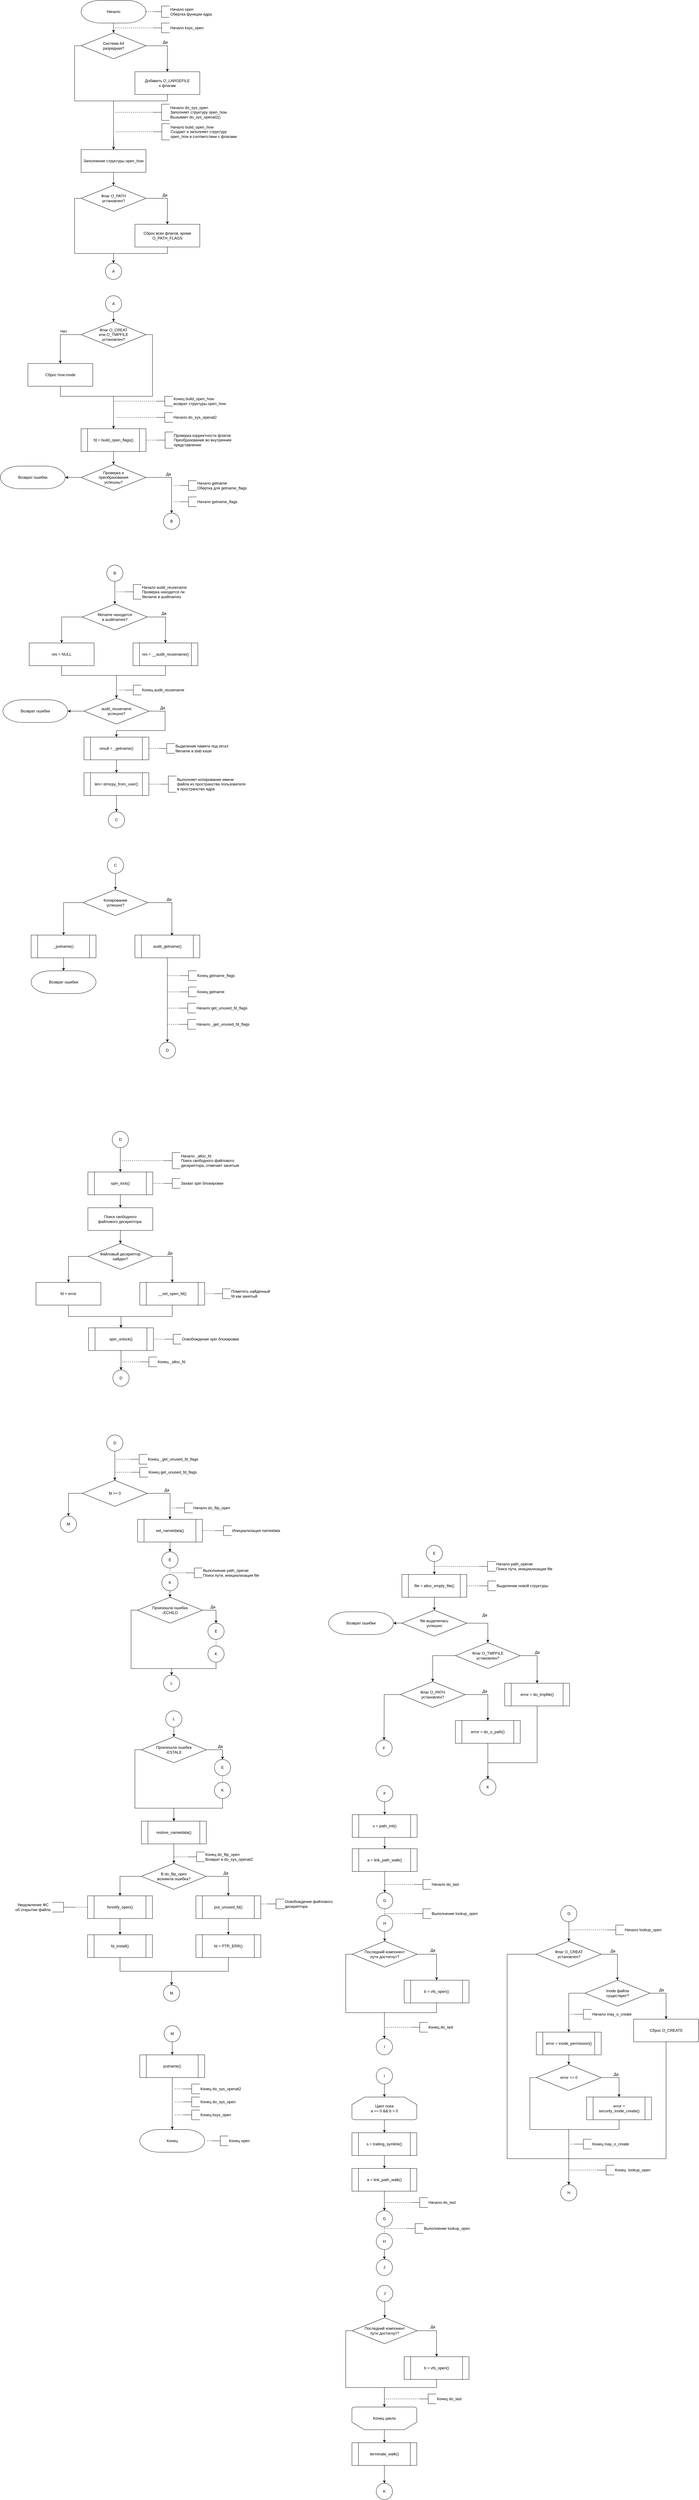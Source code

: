 <mxfile version="13.0.3" type="device" pages="15"><diagram id="Q5nWkrLTuyE52eYnj95S" name="F U C K"><mxGraphModel dx="2011" dy="1154" grid="1" gridSize="10" guides="1" tooltips="1" connect="1" arrows="1" fold="1" page="1" pageScale="1" pageWidth="827" pageHeight="1169" math="0" shadow="0"><root><mxCell id="mnQdPkTKz7qEcBUe9YCa-0"/><mxCell id="mnQdPkTKz7qEcBUe9YCa-1" parent="mnQdPkTKz7qEcBUe9YCa-0"/><mxCell id="FKWeiuq_PVzxzB1zF951-0" value="Начало" style="strokeWidth=1;html=1;shape=mxgraph.flowchart.terminator;whiteSpace=wrap;" parent="mnQdPkTKz7qEcBUe9YCa-1" vertex="1"><mxGeometry x="294" y="140" width="200" height="70" as="geometry"/></mxCell><mxCell id="7vZZ688-YYvFFxzX8HQt-11" style="edgeStyle=orthogonalEdgeStyle;rounded=0;orthogonalLoop=1;jettySize=auto;html=1;exitX=0.5;exitY=1;exitDx=0;exitDy=0;entryX=0.5;entryY=0;entryDx=0;entryDy=0;exitPerimeter=0;" parent="mnQdPkTKz7qEcBUe9YCa-1" source="FKWeiuq_PVzxzB1zF951-0" target="7vZZ688-YYvFFxzX8HQt-2" edge="1"><mxGeometry relative="1" as="geometry"/></mxCell><mxCell id="w-RLJrw9uT8G2NtEGs86-2" style="edgeStyle=orthogonalEdgeStyle;rounded=0;orthogonalLoop=1;jettySize=auto;html=1;exitX=1;exitY=0.5;exitDx=0;exitDy=0;exitPerimeter=0;entryX=0;entryY=0.5;entryDx=0;entryDy=0;entryPerimeter=0;endArrow=none;endFill=0;dashed=1;" parent="mnQdPkTKz7qEcBUe9YCa-1" target="w-RLJrw9uT8G2NtEGs86-4" edge="1"><mxGeometry relative="1" as="geometry"><mxPoint x="494" y="175" as="sourcePoint"/></mxGeometry></mxCell><mxCell id="w-RLJrw9uT8G2NtEGs86-4" value="Начало open&lt;br&gt;Обертка функции ядра" style="strokeWidth=1;html=1;shape=mxgraph.flowchart.annotation_2;align=left;labelPosition=right;pointerEvents=1;" parent="mnQdPkTKz7qEcBUe9YCa-1" vertex="1"><mxGeometry x="517" y="157.5" width="50" height="35" as="geometry"/></mxCell><mxCell id="7vZZ688-YYvFFxzX8HQt-0" style="edgeStyle=orthogonalEdgeStyle;rounded=0;orthogonalLoop=1;jettySize=auto;html=1;exitX=1;exitY=0.5;exitDx=0;exitDy=0;entryX=0.5;entryY=0;entryDx=0;entryDy=0;" parent="mnQdPkTKz7qEcBUe9YCa-1" source="7vZZ688-YYvFFxzX8HQt-2" target="7vZZ688-YYvFFxzX8HQt-4" edge="1"><mxGeometry relative="1" as="geometry"/></mxCell><mxCell id="CHFehI0b49br8ciOg2AJ-18" style="edgeStyle=orthogonalEdgeStyle;rounded=0;orthogonalLoop=1;jettySize=auto;html=1;exitX=0;exitY=0.5;exitDx=0;exitDy=0;entryX=0.5;entryY=0;entryDx=0;entryDy=0;endArrow=none;endFill=0;" parent="mnQdPkTKz7qEcBUe9YCa-1" source="7vZZ688-YYvFFxzX8HQt-2" target="CHFehI0b49br8ciOg2AJ-15" edge="1"><mxGeometry relative="1" as="geometry"><Array as="points"><mxPoint x="274" y="280"/><mxPoint x="274" y="450"/><mxPoint x="394" y="450"/></Array></mxGeometry></mxCell><mxCell id="7vZZ688-YYvFFxzX8HQt-2" value="Система 64&lt;br&gt;разрядная?" style="rhombus;whiteSpace=wrap;html=1;strokeWidth=1;" parent="mnQdPkTKz7qEcBUe9YCa-1" vertex="1"><mxGeometry x="294" y="240" width="200" height="80" as="geometry"/></mxCell><mxCell id="7vZZ688-YYvFFxzX8HQt-3" style="edgeStyle=orthogonalEdgeStyle;rounded=0;orthogonalLoop=1;jettySize=auto;html=1;exitX=0.5;exitY=1;exitDx=0;exitDy=0;entryX=0.5;entryY=0;entryDx=0;entryDy=0;" parent="mnQdPkTKz7qEcBUe9YCa-1" source="7vZZ688-YYvFFxzX8HQt-4" target="CHFehI0b49br8ciOg2AJ-15" edge="1"><mxGeometry relative="1" as="geometry"><mxPoint x="394" y="470" as="targetPoint"/><Array as="points"><mxPoint x="560" y="450"/><mxPoint x="394" y="450"/></Array></mxGeometry></mxCell><mxCell id="7vZZ688-YYvFFxzX8HQt-4" value="Добавить O_LARGEFILE&lt;br&gt;к флагам" style="rounded=0;whiteSpace=wrap;html=1;strokeWidth=1;" parent="mnQdPkTKz7qEcBUe9YCa-1" vertex="1"><mxGeometry x="460" y="360" width="200" height="70" as="geometry"/></mxCell><mxCell id="7vZZ688-YYvFFxzX8HQt-5" value="Да" style="text;html=1;align=center;verticalAlign=middle;resizable=0;points=[];autosize=1;" parent="mnQdPkTKz7qEcBUe9YCa-1" vertex="1"><mxGeometry x="538" y="259" width="30" height="20" as="geometry"/></mxCell><mxCell id="0IFWoQT0kM9IykK1Fakd-1" style="edgeStyle=orthogonalEdgeStyle;rounded=0;orthogonalLoop=1;jettySize=auto;html=1;exitX=0;exitY=0.5;exitDx=0;exitDy=0;exitPerimeter=0;endArrow=none;endFill=0;dashed=1;" parent="mnQdPkTKz7qEcBUe9YCa-1" source="0IFWoQT0kM9IykK1Fakd-0" edge="1"><mxGeometry relative="1" as="geometry"><mxPoint x="400" y="225" as="targetPoint"/></mxGeometry></mxCell><mxCell id="0IFWoQT0kM9IykK1Fakd-0" value="Начало ksys_open" style="strokeWidth=1;html=1;shape=mxgraph.flowchart.annotation_2;align=left;labelPosition=right;pointerEvents=1;gradientColor=none;" parent="mnQdPkTKz7qEcBUe9YCa-1" vertex="1"><mxGeometry x="517" y="210" width="50" height="30" as="geometry"/></mxCell><mxCell id="oCPghNSHtyQDUYNrN6bp-86" style="edgeStyle=orthogonalEdgeStyle;rounded=0;orthogonalLoop=1;jettySize=auto;html=1;exitX=0;exitY=0.5;exitDx=0;exitDy=0;exitPerimeter=0;endArrow=none;endFill=0;dashed=1;" parent="mnQdPkTKz7qEcBUe9YCa-1" source="PEdMs6YKPIHDIkbBdcD_-0" edge="1"><mxGeometry relative="1" as="geometry"><mxPoint x="400" y="485" as="targetPoint"/></mxGeometry></mxCell><mxCell id="PEdMs6YKPIHDIkbBdcD_-0" value="Начало do_sys_open&lt;br&gt;Заполняет структуру open_how&lt;br&gt;Вызывает do_sys_openat2()" style="strokeWidth=1;html=1;shape=mxgraph.flowchart.annotation_2;align=left;labelPosition=right;pointerEvents=1;gradientColor=none;" parent="mnQdPkTKz7qEcBUe9YCa-1" vertex="1"><mxGeometry x="517" y="460" width="50" height="50" as="geometry"/></mxCell><mxCell id="CHFehI0b49br8ciOg2AJ-0" style="edgeStyle=orthogonalEdgeStyle;rounded=0;orthogonalLoop=1;jettySize=auto;html=1;exitX=1;exitY=0.5;exitDx=0;exitDy=0;entryX=0.5;entryY=0;entryDx=0;entryDy=0;" parent="mnQdPkTKz7qEcBUe9YCa-1" source="CHFehI0b49br8ciOg2AJ-2" target="CHFehI0b49br8ciOg2AJ-4" edge="1"><mxGeometry relative="1" as="geometry"/></mxCell><mxCell id="JBZQUqgux7evSo-iQM9I-2" style="edgeStyle=orthogonalEdgeStyle;rounded=0;orthogonalLoop=1;jettySize=auto;html=1;exitX=0;exitY=0.5;exitDx=0;exitDy=0;entryX=0.5;entryY=0;entryDx=0;entryDy=0;entryPerimeter=0;endArrow=classic;endFill=1;" parent="mnQdPkTKz7qEcBUe9YCa-1" source="CHFehI0b49br8ciOg2AJ-2" target="JBZQUqgux7evSo-iQM9I-0" edge="1"><mxGeometry relative="1" as="geometry"><Array as="points"><mxPoint x="274" y="750"/><mxPoint x="274" y="920"/><mxPoint x="394" y="920"/></Array></mxGeometry></mxCell><mxCell id="CHFehI0b49br8ciOg2AJ-2" value="Флаг O_PATH&lt;br&gt;установлен?" style="rhombus;whiteSpace=wrap;html=1;strokeWidth=1;" parent="mnQdPkTKz7qEcBUe9YCa-1" vertex="1"><mxGeometry x="294" y="710" width="200" height="80" as="geometry"/></mxCell><mxCell id="JBZQUqgux7evSo-iQM9I-1" style="edgeStyle=orthogonalEdgeStyle;rounded=0;orthogonalLoop=1;jettySize=auto;html=1;exitX=0.5;exitY=1;exitDx=0;exitDy=0;entryX=0.5;entryY=0;entryDx=0;entryDy=0;entryPerimeter=0;endArrow=classic;endFill=1;" parent="mnQdPkTKz7qEcBUe9YCa-1" source="CHFehI0b49br8ciOg2AJ-4" target="JBZQUqgux7evSo-iQM9I-0" edge="1"><mxGeometry relative="1" as="geometry"><Array as="points"><mxPoint x="560" y="920"/><mxPoint x="394" y="920"/></Array></mxGeometry></mxCell><mxCell id="CHFehI0b49br8ciOg2AJ-4" value="Сброс всех флагов, кроме O_PATH_FLAGS" style="rounded=0;whiteSpace=wrap;html=1;strokeWidth=1;" parent="mnQdPkTKz7qEcBUe9YCa-1" vertex="1"><mxGeometry x="460" y="830" width="200" height="70" as="geometry"/></mxCell><mxCell id="CHFehI0b49br8ciOg2AJ-5" style="edgeStyle=orthogonalEdgeStyle;rounded=0;orthogonalLoop=1;jettySize=auto;html=1;exitX=0;exitY=0.5;exitDx=0;exitDy=0;entryX=0.5;entryY=0;entryDx=0;entryDy=0;" parent="mnQdPkTKz7qEcBUe9YCa-1" source="CHFehI0b49br8ciOg2AJ-7" target="CHFehI0b49br8ciOg2AJ-10" edge="1"><mxGeometry relative="1" as="geometry"/></mxCell><mxCell id="JBZQUqgux7evSo-iQM9I-6" style="edgeStyle=orthogonalEdgeStyle;rounded=0;orthogonalLoop=1;jettySize=auto;html=1;exitX=1;exitY=0.5;exitDx=0;exitDy=0;entryX=0.5;entryY=0;entryDx=0;entryDy=0;endArrow=classic;endFill=1;" parent="mnQdPkTKz7qEcBUe9YCa-1" source="CHFehI0b49br8ciOg2AJ-7" target="8c7aBZz5oH7hNJIrN4lj-0" edge="1"><mxGeometry relative="1" as="geometry"><Array as="points"><mxPoint x="514" y="1170"/><mxPoint x="514" y="1360"/><mxPoint x="394" y="1360"/></Array></mxGeometry></mxCell><mxCell id="CHFehI0b49br8ciOg2AJ-7" value="Флаг O_CREAT &lt;br&gt;или O_TMPFILE&lt;br&gt;установлен?" style="rhombus;whiteSpace=wrap;html=1;strokeWidth=1;" parent="mnQdPkTKz7qEcBUe9YCa-1" vertex="1"><mxGeometry x="294" y="1130" width="200" height="80" as="geometry"/></mxCell><mxCell id="CHFehI0b49br8ciOg2AJ-8" value="Да" style="text;html=1;align=center;verticalAlign=middle;resizable=0;points=[];autosize=1;" parent="mnQdPkTKz7qEcBUe9YCa-1" vertex="1"><mxGeometry x="537" y="730" width="30" height="20" as="geometry"/></mxCell><mxCell id="JBZQUqgux7evSo-iQM9I-9" style="edgeStyle=orthogonalEdgeStyle;rounded=0;orthogonalLoop=1;jettySize=auto;html=1;exitX=0.5;exitY=1;exitDx=0;exitDy=0;entryX=0.5;entryY=0;entryDx=0;entryDy=0;endArrow=classic;endFill=1;" parent="mnQdPkTKz7qEcBUe9YCa-1" source="CHFehI0b49br8ciOg2AJ-10" target="8c7aBZz5oH7hNJIrN4lj-0" edge="1"><mxGeometry relative="1" as="geometry"><Array as="points"><mxPoint x="230" y="1360"/><mxPoint x="394" y="1360"/></Array></mxGeometry></mxCell><mxCell id="CHFehI0b49br8ciOg2AJ-10" value="Сброс how.mode" style="rounded=0;whiteSpace=wrap;html=1;strokeWidth=1;" parent="mnQdPkTKz7qEcBUe9YCa-1" vertex="1"><mxGeometry x="130" y="1259" width="200" height="70" as="geometry"/></mxCell><mxCell id="CHFehI0b49br8ciOg2AJ-11" value="Нет" style="text;html=1;align=center;verticalAlign=middle;resizable=0;points=[];autosize=1;" parent="mnQdPkTKz7qEcBUe9YCa-1" vertex="1"><mxGeometry x="220" y="1150" width="40" height="20" as="geometry"/></mxCell><mxCell id="CHFehI0b49br8ciOg2AJ-12" style="edgeStyle=orthogonalEdgeStyle;rounded=0;orthogonalLoop=1;jettySize=auto;html=1;exitX=0.5;exitY=1;exitDx=0;exitDy=0;exitPerimeter=0;entryX=0.5;entryY=0;entryDx=0;entryDy=0;" parent="mnQdPkTKz7qEcBUe9YCa-1" target="CHFehI0b49br8ciOg2AJ-15" edge="1"><mxGeometry relative="1" as="geometry"><mxPoint x="394" y="560" as="sourcePoint"/></mxGeometry></mxCell><mxCell id="CHFehI0b49br8ciOg2AJ-14" style="edgeStyle=orthogonalEdgeStyle;rounded=0;orthogonalLoop=1;jettySize=auto;html=1;exitX=0.5;exitY=1;exitDx=0;exitDy=0;entryX=0.5;entryY=0;entryDx=0;entryDy=0;" parent="mnQdPkTKz7qEcBUe9YCa-1" source="CHFehI0b49br8ciOg2AJ-15" target="CHFehI0b49br8ciOg2AJ-2" edge="1"><mxGeometry relative="1" as="geometry"/></mxCell><mxCell id="CHFehI0b49br8ciOg2AJ-15" value="Заполнение структуры open_how" style="rounded=0;whiteSpace=wrap;html=1;strokeWidth=1;" parent="mnQdPkTKz7qEcBUe9YCa-1" vertex="1"><mxGeometry x="294" y="600" width="200" height="70" as="geometry"/></mxCell><mxCell id="CHFehI0b49br8ciOg2AJ-16" style="edgeStyle=orthogonalEdgeStyle;rounded=0;orthogonalLoop=1;jettySize=auto;html=1;exitX=0;exitY=0.5;exitDx=0;exitDy=0;exitPerimeter=0;dashed=1;endArrow=none;endFill=0;" parent="mnQdPkTKz7qEcBUe9YCa-1" source="CHFehI0b49br8ciOg2AJ-17" edge="1"><mxGeometry relative="1" as="geometry"><mxPoint x="394" y="1380" as="targetPoint"/><Array as="points"><mxPoint x="394" y="1375"/></Array></mxGeometry></mxCell><mxCell id="CHFehI0b49br8ciOg2AJ-17" value="Конец build_open_how&lt;br&gt;возврат структуры open_how" style="strokeWidth=1;html=1;shape=mxgraph.flowchart.annotation_2;align=left;labelPosition=right;pointerEvents=1;gradientColor=none;" parent="mnQdPkTKz7qEcBUe9YCa-1" vertex="1"><mxGeometry x="527" y="1360" width="50" height="30" as="geometry"/></mxCell><mxCell id="oCPghNSHtyQDUYNrN6bp-87" style="edgeStyle=orthogonalEdgeStyle;rounded=0;orthogonalLoop=1;jettySize=auto;html=1;exitX=0;exitY=0.5;exitDx=0;exitDy=0;exitPerimeter=0;dashed=1;endArrow=none;endFill=0;" parent="mnQdPkTKz7qEcBUe9YCa-1" source="De7UB37OSSRivdead3PV-0" edge="1"><mxGeometry relative="1" as="geometry"><mxPoint x="400" y="545" as="targetPoint"/></mxGeometry></mxCell><mxCell id="De7UB37OSSRivdead3PV-0" value="Начало build_open_how&lt;br&gt;Создает и заполняет структуру&lt;br&gt;open_how в соответствии с флагами" style="strokeWidth=1;html=1;shape=mxgraph.flowchart.annotation_2;align=left;labelPosition=right;pointerEvents=1;gradientColor=none;" parent="mnQdPkTKz7qEcBUe9YCa-1" vertex="1"><mxGeometry x="518" y="520" width="50" height="50" as="geometry"/></mxCell><mxCell id="JBZQUqgux7evSo-iQM9I-7" style="edgeStyle=orthogonalEdgeStyle;rounded=0;orthogonalLoop=1;jettySize=auto;html=1;exitX=0;exitY=0.5;exitDx=0;exitDy=0;exitPerimeter=0;endArrow=none;endFill=0;dashed=1;" parent="mnQdPkTKz7qEcBUe9YCa-1" source="RmexKVPwaKVKOOzb45Qp-0" edge="1"><mxGeometry relative="1" as="geometry"><mxPoint x="400" y="1425" as="targetPoint"/></mxGeometry></mxCell><mxCell id="RmexKVPwaKVKOOzb45Qp-0" value="Начало do_sys_openat2" style="strokeWidth=1;html=1;shape=mxgraph.flowchart.annotation_2;align=left;labelPosition=right;pointerEvents=1;gradientColor=none;" parent="mnQdPkTKz7qEcBUe9YCa-1" vertex="1"><mxGeometry x="527" y="1410" width="50" height="30" as="geometry"/></mxCell><mxCell id="wYSPD7D2jOdk35y-bUNB-1" style="edgeStyle=orthogonalEdgeStyle;rounded=0;orthogonalLoop=1;jettySize=auto;html=1;exitX=0.5;exitY=1;exitDx=0;exitDy=0;entryX=0.5;entryY=0;entryDx=0;entryDy=0;" parent="mnQdPkTKz7qEcBUe9YCa-1" source="8c7aBZz5oH7hNJIrN4lj-0" target="wYSPD7D2jOdk35y-bUNB-0" edge="1"><mxGeometry relative="1" as="geometry"/></mxCell><mxCell id="8c7aBZz5oH7hNJIrN4lj-0" value="fd = build_open_flags()" style="shape=process;whiteSpace=wrap;html=1;backgroundOutline=1;" parent="mnQdPkTKz7qEcBUe9YCa-1" vertex="1"><mxGeometry x="294" y="1460" width="200" height="70" as="geometry"/></mxCell><mxCell id="JBZQUqgux7evSo-iQM9I-8" style="edgeStyle=orthogonalEdgeStyle;rounded=0;orthogonalLoop=1;jettySize=auto;html=1;exitX=0;exitY=0.5;exitDx=0;exitDy=0;exitPerimeter=0;entryX=1;entryY=0.5;entryDx=0;entryDy=0;dashed=1;endArrow=none;endFill=0;" parent="mnQdPkTKz7qEcBUe9YCa-1" source="6E6rIYi81o5OZvvXWszG-0" target="8c7aBZz5oH7hNJIrN4lj-0" edge="1"><mxGeometry relative="1" as="geometry"/></mxCell><mxCell id="6E6rIYi81o5OZvvXWszG-0" value="Проверка корректности флагов&lt;br&gt;Преобразование во внутреннее&amp;nbsp;&lt;br&gt;представление" style="strokeWidth=1;html=1;shape=mxgraph.flowchart.annotation_2;align=left;labelPosition=right;pointerEvents=1;gradientColor=none;" parent="mnQdPkTKz7qEcBUe9YCa-1" vertex="1"><mxGeometry x="528" y="1470" width="50" height="50" as="geometry"/></mxCell><mxCell id="JBZQUqgux7evSo-iQM9I-0" value="A" style="strokeWidth=1;html=1;shape=mxgraph.flowchart.start_2;whiteSpace=wrap;" parent="mnQdPkTKz7qEcBUe9YCa-1" vertex="1"><mxGeometry x="369" y="950" width="50" height="50" as="geometry"/></mxCell><mxCell id="JBZQUqgux7evSo-iQM9I-4" style="edgeStyle=orthogonalEdgeStyle;rounded=0;orthogonalLoop=1;jettySize=auto;html=1;exitX=0.5;exitY=1;exitDx=0;exitDy=0;exitPerimeter=0;entryX=0.5;entryY=0;entryDx=0;entryDy=0;endArrow=classic;endFill=1;" parent="mnQdPkTKz7qEcBUe9YCa-1" source="JBZQUqgux7evSo-iQM9I-3" target="CHFehI0b49br8ciOg2AJ-7" edge="1"><mxGeometry relative="1" as="geometry"/></mxCell><mxCell id="JBZQUqgux7evSo-iQM9I-3" value="A" style="strokeWidth=1;html=1;shape=mxgraph.flowchart.start_2;whiteSpace=wrap;" parent="mnQdPkTKz7qEcBUe9YCa-1" vertex="1"><mxGeometry x="369" y="1050" width="50" height="50" as="geometry"/></mxCell><mxCell id="arKR-q7mMLkpx3Uywbxq-8" style="edgeStyle=orthogonalEdgeStyle;rounded=0;orthogonalLoop=1;jettySize=auto;html=1;exitX=1;exitY=0.5;exitDx=0;exitDy=0;entryX=0.5;entryY=0;entryDx=0;entryDy=0;entryPerimeter=0;" parent="mnQdPkTKz7qEcBUe9YCa-1" source="wYSPD7D2jOdk35y-bUNB-0" target="Q1OSahoW2UjrfUNM3yyT-8" edge="1"><mxGeometry relative="1" as="geometry"><mxPoint x="571" y="1730" as="targetPoint"/></mxGeometry></mxCell><mxCell id="ZSffWatlNDwS2Zpy7Z4h-1" style="edgeStyle=orthogonalEdgeStyle;rounded=0;orthogonalLoop=1;jettySize=auto;html=1;exitX=0;exitY=0.5;exitDx=0;exitDy=0;entryX=1;entryY=0.5;entryDx=0;entryDy=0;entryPerimeter=0;" edge="1" parent="mnQdPkTKz7qEcBUe9YCa-1" source="wYSPD7D2jOdk35y-bUNB-0" target="ZSffWatlNDwS2Zpy7Z4h-0"><mxGeometry relative="1" as="geometry"/></mxCell><mxCell id="wYSPD7D2jOdk35y-bUNB-0" value="Проверка и &lt;br&gt;преобразования&lt;br&gt;успешны?" style="rhombus;whiteSpace=wrap;html=1;strokeWidth=1;" parent="mnQdPkTKz7qEcBUe9YCa-1" vertex="1"><mxGeometry x="294" y="1570" width="200" height="80" as="geometry"/></mxCell><mxCell id="arKR-q7mMLkpx3Uywbxq-9" value="Да" style="text;html=1;align=center;verticalAlign=middle;resizable=0;points=[];autosize=1;" parent="mnQdPkTKz7qEcBUe9YCa-1" vertex="1"><mxGeometry x="548" y="1590" width="30" height="20" as="geometry"/></mxCell><mxCell id="1sGIkTEMxF1G0fOr3_g8-3" style="edgeStyle=orthogonalEdgeStyle;rounded=0;orthogonalLoop=1;jettySize=auto;html=1;exitX=0;exitY=0.5;exitDx=0;exitDy=0;exitPerimeter=0;dashed=1;endArrow=none;endFill=0;" edge="1" parent="mnQdPkTKz7qEcBUe9YCa-1" source="b0t2TmywGZjZGGAkamXn-0"><mxGeometry relative="1" as="geometry"><mxPoint x="580" y="1635" as="targetPoint"/></mxGeometry></mxCell><mxCell id="b0t2TmywGZjZGGAkamXn-0" value="Начало getname&lt;br&gt;Обертка для getname_flags" style="strokeWidth=1;html=1;shape=mxgraph.flowchart.annotation_2;align=left;labelPosition=right;pointerEvents=1;gradientColor=none;" parent="mnQdPkTKz7qEcBUe9YCa-1" vertex="1"><mxGeometry x="600" y="1620" width="50" height="30" as="geometry"/></mxCell><mxCell id="1sGIkTEMxF1G0fOr3_g8-4" style="edgeStyle=orthogonalEdgeStyle;rounded=0;orthogonalLoop=1;jettySize=auto;html=1;exitX=0;exitY=0.5;exitDx=0;exitDy=0;exitPerimeter=0;dashed=1;endArrow=none;endFill=0;" edge="1" parent="mnQdPkTKz7qEcBUe9YCa-1" source="bRLBBqPVxGAOstmSSe-U-0"><mxGeometry relative="1" as="geometry"><mxPoint x="580" y="1684.857" as="targetPoint"/></mxGeometry></mxCell><mxCell id="bRLBBqPVxGAOstmSSe-U-0" value="Начало getname_flags" style="strokeWidth=1;html=1;shape=mxgraph.flowchart.annotation_2;align=left;labelPosition=right;pointerEvents=1;gradientColor=none;" parent="mnQdPkTKz7qEcBUe9YCa-1" vertex="1"><mxGeometry x="600" y="1670" width="50" height="30" as="geometry"/></mxCell><mxCell id="1sGIkTEMxF1G0fOr3_g8-5" style="edgeStyle=orthogonalEdgeStyle;rounded=0;orthogonalLoop=1;jettySize=auto;html=1;exitX=0;exitY=0.5;exitDx=0;exitDy=0;exitPerimeter=0;dashed=1;endArrow=none;endFill=0;" edge="1" parent="mnQdPkTKz7qEcBUe9YCa-1" source="cDU0-C5aB_Dmg9e130c7-0"><mxGeometry relative="1" as="geometry"><mxPoint x="400" y="1962.571" as="targetPoint"/></mxGeometry></mxCell><mxCell id="cDU0-C5aB_Dmg9e130c7-0" value="Начало audit_reusename&lt;br&gt;Проверка находится ли&lt;br&gt;filename в auditnames" style="strokeWidth=1;html=1;shape=mxgraph.flowchart.annotation_2;align=left;labelPosition=right;pointerEvents=1;" parent="mnQdPkTKz7qEcBUe9YCa-1" vertex="1"><mxGeometry x="430" y="1940" width="50" height="45" as="geometry"/></mxCell><mxCell id="Q1OSahoW2UjrfUNM3yyT-8" value="B" style="strokeWidth=1;html=1;shape=mxgraph.flowchart.start_2;whiteSpace=wrap;" parent="mnQdPkTKz7qEcBUe9YCa-1" vertex="1"><mxGeometry x="548" y="1720" width="50" height="50" as="geometry"/></mxCell><mxCell id="1xlcJ7DQazXACEIJINmE-8" style="edgeStyle=orthogonalEdgeStyle;rounded=0;orthogonalLoop=1;jettySize=auto;html=1;exitX=0.5;exitY=1;exitDx=0;exitDy=0;exitPerimeter=0;entryX=0.5;entryY=0;entryDx=0;entryDy=0;" parent="mnQdPkTKz7qEcBUe9YCa-1" source="Q1OSahoW2UjrfUNM3yyT-9" target="1xlcJ7DQazXACEIJINmE-2" edge="1"><mxGeometry relative="1" as="geometry"/></mxCell><mxCell id="Q1OSahoW2UjrfUNM3yyT-9" value="B" style="strokeWidth=1;html=1;shape=mxgraph.flowchart.start_2;whiteSpace=wrap;" parent="mnQdPkTKz7qEcBUe9YCa-1" vertex="1"><mxGeometry x="373" y="1880" width="50" height="50" as="geometry"/></mxCell><mxCell id="1xlcJ7DQazXACEIJINmE-0" style="edgeStyle=orthogonalEdgeStyle;rounded=0;orthogonalLoop=1;jettySize=auto;html=1;exitX=1;exitY=0.5;exitDx=0;exitDy=0;entryX=0.5;entryY=0;entryDx=0;entryDy=0;" parent="mnQdPkTKz7qEcBUe9YCa-1" source="1xlcJ7DQazXACEIJINmE-2" edge="1"><mxGeometry relative="1" as="geometry"><mxPoint x="554" y="2120" as="targetPoint"/></mxGeometry></mxCell><mxCell id="1xlcJ7DQazXACEIJINmE-1" style="edgeStyle=orthogonalEdgeStyle;rounded=0;orthogonalLoop=1;jettySize=auto;html=1;exitX=0;exitY=0.5;exitDx=0;exitDy=0;entryX=0.5;entryY=0;entryDx=0;entryDy=0;" parent="mnQdPkTKz7qEcBUe9YCa-1" source="1xlcJ7DQazXACEIJINmE-2" target="1xlcJ7DQazXACEIJINmE-5" edge="1"><mxGeometry relative="1" as="geometry"/></mxCell><mxCell id="1xlcJ7DQazXACEIJINmE-2" value="filename находится &lt;br&gt;в auditnames?" style="rhombus;whiteSpace=wrap;html=1;strokeWidth=1;" parent="mnQdPkTKz7qEcBUe9YCa-1" vertex="1"><mxGeometry x="298" y="2000" width="200" height="80" as="geometry"/></mxCell><mxCell id="1xlcJ7DQazXACEIJINmE-3" style="edgeStyle=orthogonalEdgeStyle;rounded=0;orthogonalLoop=1;jettySize=auto;html=1;exitX=0.5;exitY=1;exitDx=0;exitDy=0;entryX=0.5;entryY=0;entryDx=0;entryDy=0;" parent="mnQdPkTKz7qEcBUe9YCa-1" source="1xlcJ7DQazXACEIJINmE-7" target="kmOoJ5ZhR7IDUEzM_Nbt-3" edge="1"><mxGeometry relative="1" as="geometry"><mxPoint x="554" y="2190" as="sourcePoint"/><mxPoint x="398" y="2230" as="targetPoint"/><Array as="points"><mxPoint x="554" y="2220"/><mxPoint x="403" y="2220"/></Array></mxGeometry></mxCell><mxCell id="1xlcJ7DQazXACEIJINmE-4" style="edgeStyle=orthogonalEdgeStyle;rounded=0;orthogonalLoop=1;jettySize=auto;html=1;exitX=0.5;exitY=1;exitDx=0;exitDy=0;entryX=0.5;entryY=0;entryDx=0;entryDy=0;" parent="mnQdPkTKz7qEcBUe9YCa-1" source="1xlcJ7DQazXACEIJINmE-5" target="kmOoJ5ZhR7IDUEzM_Nbt-3" edge="1"><mxGeometry relative="1" as="geometry"><mxPoint x="398" y="2230" as="targetPoint"/><Array as="points"><mxPoint x="234" y="2220"/><mxPoint x="403" y="2220"/></Array></mxGeometry></mxCell><mxCell id="1xlcJ7DQazXACEIJINmE-5" value="res = NULL" style="rounded=0;whiteSpace=wrap;html=1;strokeWidth=1;" parent="mnQdPkTKz7qEcBUe9YCa-1" vertex="1"><mxGeometry x="134" y="2120" width="200" height="70" as="geometry"/></mxCell><mxCell id="1xlcJ7DQazXACEIJINmE-6" value="Да" style="text;html=1;align=center;verticalAlign=middle;resizable=0;points=[];autosize=1;" parent="mnQdPkTKz7qEcBUe9YCa-1" vertex="1"><mxGeometry x="534" y="2019" width="30" height="20" as="geometry"/></mxCell><mxCell id="1xlcJ7DQazXACEIJINmE-7" value="res = __audit_reusename()" style="shape=process;whiteSpace=wrap;html=1;backgroundOutline=1;" parent="mnQdPkTKz7qEcBUe9YCa-1" vertex="1"><mxGeometry x="454" y="2120" width="200" height="70" as="geometry"/></mxCell><mxCell id="1sGIkTEMxF1G0fOr3_g8-6" style="edgeStyle=orthogonalEdgeStyle;rounded=0;orthogonalLoop=1;jettySize=auto;html=1;exitX=0;exitY=0.5;exitDx=0;exitDy=0;exitPerimeter=0;dashed=1;endArrow=none;endFill=0;" edge="1" parent="mnQdPkTKz7qEcBUe9YCa-1" source="1xlcJ7DQazXACEIJINmE-9"><mxGeometry relative="1" as="geometry"><mxPoint x="410" y="2264.857" as="targetPoint"/></mxGeometry></mxCell><mxCell id="1xlcJ7DQazXACEIJINmE-9" value="Конец audit_reusename" style="strokeWidth=1;html=1;shape=mxgraph.flowchart.annotation_2;align=left;labelPosition=right;pointerEvents=1;gradientColor=none;" parent="mnQdPkTKz7qEcBUe9YCa-1" vertex="1"><mxGeometry x="430" y="2250" width="50" height="30" as="geometry"/></mxCell><mxCell id="kmOoJ5ZhR7IDUEzM_Nbt-0" style="edgeStyle=orthogonalEdgeStyle;rounded=0;orthogonalLoop=1;jettySize=auto;html=1;exitX=1;exitY=0.5;exitDx=0;exitDy=0;entryX=0;entryY=0.5;entryDx=0;entryDy=0;entryPerimeter=0;dashed=1;endArrow=none;endFill=0;" parent="mnQdPkTKz7qEcBUe9YCa-1" source="kmOoJ5ZhR7IDUEzM_Nbt-10" target="kmOoJ5ZhR7IDUEzM_Nbt-21" edge="1"><mxGeometry relative="1" as="geometry"/></mxCell><mxCell id="kmOoJ5ZhR7IDUEzM_Nbt-1" style="edgeStyle=orthogonalEdgeStyle;rounded=0;orthogonalLoop=1;jettySize=auto;html=1;exitX=0;exitY=0.5;exitDx=0;exitDy=0;entryX=1;entryY=0.5;entryDx=0;entryDy=0;entryPerimeter=0;endArrow=classic;endFill=1;" parent="mnQdPkTKz7qEcBUe9YCa-1" source="kmOoJ5ZhR7IDUEzM_Nbt-3" target="kmOoJ5ZhR7IDUEzM_Nbt-4" edge="1"><mxGeometry relative="1" as="geometry"/></mxCell><mxCell id="kmOoJ5ZhR7IDUEzM_Nbt-2" style="edgeStyle=orthogonalEdgeStyle;rounded=0;orthogonalLoop=1;jettySize=auto;html=1;exitX=1;exitY=0.5;exitDx=0;exitDy=0;entryX=0.5;entryY=0;entryDx=0;entryDy=0;endArrow=classic;endFill=1;" parent="mnQdPkTKz7qEcBUe9YCa-1" source="kmOoJ5ZhR7IDUEzM_Nbt-3" target="kmOoJ5ZhR7IDUEzM_Nbt-7" edge="1"><mxGeometry relative="1" as="geometry"><Array as="points"><mxPoint x="553" y="2330"/><mxPoint x="553" y="2390"/><mxPoint x="403" y="2390"/></Array></mxGeometry></mxCell><mxCell id="kmOoJ5ZhR7IDUEzM_Nbt-3" value="audit_reusename &lt;br&gt;успешно?" style="rhombus;whiteSpace=wrap;html=1;strokeWidth=1;" parent="mnQdPkTKz7qEcBUe9YCa-1" vertex="1"><mxGeometry x="303" y="2290" width="200" height="80" as="geometry"/></mxCell><mxCell id="kmOoJ5ZhR7IDUEzM_Nbt-4" value="Возврат ошибки" style="strokeWidth=1;html=1;shape=mxgraph.flowchart.terminator;whiteSpace=wrap;" parent="mnQdPkTKz7qEcBUe9YCa-1" vertex="1"><mxGeometry x="53" y="2295" width="200" height="70" as="geometry"/></mxCell><mxCell id="kmOoJ5ZhR7IDUEzM_Nbt-5" style="edgeStyle=orthogonalEdgeStyle;rounded=0;orthogonalLoop=1;jettySize=auto;html=1;exitX=0.5;exitY=1;exitDx=0;exitDy=0;entryX=0.5;entryY=0;entryDx=0;entryDy=0;endArrow=classic;endFill=1;" parent="mnQdPkTKz7qEcBUe9YCa-1" source="kmOoJ5ZhR7IDUEzM_Nbt-7" target="kmOoJ5ZhR7IDUEzM_Nbt-10" edge="1"><mxGeometry relative="1" as="geometry"/></mxCell><mxCell id="kmOoJ5ZhR7IDUEzM_Nbt-6" style="edgeStyle=orthogonalEdgeStyle;rounded=0;orthogonalLoop=1;jettySize=auto;html=1;exitX=1;exitY=0.5;exitDx=0;exitDy=0;entryX=0;entryY=0.5;entryDx=0;entryDy=0;entryPerimeter=0;dashed=1;endArrow=none;endFill=0;" parent="mnQdPkTKz7qEcBUe9YCa-1" source="kmOoJ5ZhR7IDUEzM_Nbt-7" target="kmOoJ5ZhR7IDUEzM_Nbt-22" edge="1"><mxGeometry relative="1" as="geometry"/></mxCell><mxCell id="kmOoJ5ZhR7IDUEzM_Nbt-7" value="result = _getname()" style="shape=process;whiteSpace=wrap;html=1;backgroundOutline=1;" parent="mnQdPkTKz7qEcBUe9YCa-1" vertex="1"><mxGeometry x="303" y="2410" width="200" height="70" as="geometry"/></mxCell><mxCell id="kmOoJ5ZhR7IDUEzM_Nbt-8" value="Да" style="text;html=1;align=center;verticalAlign=middle;resizable=0;points=[];autosize=1;" parent="mnQdPkTKz7qEcBUe9YCa-1" vertex="1"><mxGeometry x="530" y="2310" width="30" height="20" as="geometry"/></mxCell><mxCell id="kmOoJ5ZhR7IDUEzM_Nbt-9" style="edgeStyle=orthogonalEdgeStyle;rounded=0;orthogonalLoop=1;jettySize=auto;html=1;exitX=0.5;exitY=1;exitDx=0;exitDy=0;entryX=0.5;entryY=0;entryDx=0;entryDy=0;endArrow=classic;endFill=1;entryPerimeter=0;" parent="mnQdPkTKz7qEcBUe9YCa-1" source="kmOoJ5ZhR7IDUEzM_Nbt-10" target="kmOoJ5ZhR7IDUEzM_Nbt-37" edge="1"><mxGeometry relative="1" as="geometry"><mxPoint x="403" y="2640" as="targetPoint"/></mxGeometry></mxCell><mxCell id="kmOoJ5ZhR7IDUEzM_Nbt-10" value="len= strncpy_from_user()" style="shape=process;whiteSpace=wrap;html=1;backgroundOutline=1;" parent="mnQdPkTKz7qEcBUe9YCa-1" vertex="1"><mxGeometry x="303" y="2520" width="200" height="70" as="geometry"/></mxCell><mxCell id="kmOoJ5ZhR7IDUEzM_Nbt-21" value="Выполняет копирование имени&lt;br&gt;файла из пространства пользователя&lt;br&gt;в пространство ядра" style="strokeWidth=1;html=1;shape=mxgraph.flowchart.annotation_2;align=left;labelPosition=right;pointerEvents=1;gradientColor=none;" parent="mnQdPkTKz7qEcBUe9YCa-1" vertex="1"><mxGeometry x="538" y="2530" width="50" height="50" as="geometry"/></mxCell><mxCell id="kmOoJ5ZhR7IDUEzM_Nbt-22" value="Выделение памяти под struct&lt;br&gt;filename в slab кэше" style="strokeWidth=1;html=1;shape=mxgraph.flowchart.annotation_2;align=left;labelPosition=right;pointerEvents=1;gradientColor=none;" parent="mnQdPkTKz7qEcBUe9YCa-1" vertex="1"><mxGeometry x="533" y="2430" width="50" height="30" as="geometry"/></mxCell><mxCell id="kmOoJ5ZhR7IDUEzM_Nbt-25" style="edgeStyle=orthogonalEdgeStyle;rounded=0;orthogonalLoop=1;jettySize=auto;html=1;exitX=1;exitY=0.5;exitDx=0;exitDy=0;entryX=0.57;entryY=0.029;entryDx=0;entryDy=0;entryPerimeter=0;endArrow=classic;endFill=1;" parent="mnQdPkTKz7qEcBUe9YCa-1" source="kmOoJ5ZhR7IDUEzM_Nbt-27" target="kmOoJ5ZhR7IDUEzM_Nbt-29" edge="1"><mxGeometry relative="1" as="geometry"/></mxCell><mxCell id="kmOoJ5ZhR7IDUEzM_Nbt-26" style="edgeStyle=orthogonalEdgeStyle;rounded=0;orthogonalLoop=1;jettySize=auto;html=1;exitX=0;exitY=0.5;exitDx=0;exitDy=0;entryX=0.5;entryY=0;entryDx=0;entryDy=0;endArrow=classic;endFill=1;" parent="mnQdPkTKz7qEcBUe9YCa-1" source="kmOoJ5ZhR7IDUEzM_Nbt-27" target="kmOoJ5ZhR7IDUEzM_Nbt-32" edge="1"><mxGeometry relative="1" as="geometry"/></mxCell><mxCell id="kmOoJ5ZhR7IDUEzM_Nbt-27" value="Копирование&lt;br&gt;успешно?" style="rhombus;whiteSpace=wrap;html=1;strokeWidth=1;" parent="mnQdPkTKz7qEcBUe9YCa-1" vertex="1"><mxGeometry x="300" y="2880" width="200" height="80" as="geometry"/></mxCell><mxCell id="kmOoJ5ZhR7IDUEzM_Nbt-28" style="edgeStyle=orthogonalEdgeStyle;rounded=0;orthogonalLoop=1;jettySize=auto;html=1;exitX=0.5;exitY=1;exitDx=0;exitDy=0;endArrow=classic;endFill=1;entryX=0.5;entryY=0;entryDx=0;entryDy=0;entryPerimeter=0;" parent="mnQdPkTKz7qEcBUe9YCa-1" source="kmOoJ5ZhR7IDUEzM_Nbt-29" target="ZKNmTy4t66jLRcFJ93mk-29" edge="1"><mxGeometry relative="1" as="geometry"><mxPoint x="560" y="3340" as="targetPoint"/></mxGeometry></mxCell><mxCell id="kmOoJ5ZhR7IDUEzM_Nbt-29" value="audit_getname()" style="shape=process;whiteSpace=wrap;html=1;backgroundOutline=1;" parent="mnQdPkTKz7qEcBUe9YCa-1" vertex="1"><mxGeometry x="460" y="3020" width="200" height="70" as="geometry"/></mxCell><mxCell id="kmOoJ5ZhR7IDUEzM_Nbt-30" value="Да" style="text;html=1;align=center;verticalAlign=middle;resizable=0;points=[];autosize=1;" parent="mnQdPkTKz7qEcBUe9YCa-1" vertex="1"><mxGeometry x="550" y="2900" width="30" height="20" as="geometry"/></mxCell><mxCell id="kmOoJ5ZhR7IDUEzM_Nbt-31" style="edgeStyle=orthogonalEdgeStyle;rounded=0;orthogonalLoop=1;jettySize=auto;html=1;exitX=0.5;exitY=1;exitDx=0;exitDy=0;entryX=0.5;entryY=0;entryDx=0;entryDy=0;entryPerimeter=0;endArrow=classic;endFill=1;" parent="mnQdPkTKz7qEcBUe9YCa-1" source="kmOoJ5ZhR7IDUEzM_Nbt-32" target="kmOoJ5ZhR7IDUEzM_Nbt-33" edge="1"><mxGeometry relative="1" as="geometry"/></mxCell><mxCell id="kmOoJ5ZhR7IDUEzM_Nbt-32" value="_putname()" style="shape=process;whiteSpace=wrap;html=1;backgroundOutline=1;" parent="mnQdPkTKz7qEcBUe9YCa-1" vertex="1"><mxGeometry x="140" y="3020" width="200" height="70" as="geometry"/></mxCell><mxCell id="kmOoJ5ZhR7IDUEzM_Nbt-33" value="Возврат ошибки" style="strokeWidth=1;html=1;shape=mxgraph.flowchart.terminator;whiteSpace=wrap;" parent="mnQdPkTKz7qEcBUe9YCa-1" vertex="1"><mxGeometry x="140" y="3130" width="200" height="70" as="geometry"/></mxCell><mxCell id="kmOoJ5ZhR7IDUEzM_Nbt-37" value="C" style="strokeWidth=1;html=1;shape=mxgraph.flowchart.start_2;whiteSpace=wrap;" parent="mnQdPkTKz7qEcBUe9YCa-1" vertex="1"><mxGeometry x="378" y="2640" width="50" height="50" as="geometry"/></mxCell><mxCell id="kmOoJ5ZhR7IDUEzM_Nbt-39" style="edgeStyle=orthogonalEdgeStyle;rounded=0;orthogonalLoop=1;jettySize=auto;html=1;exitX=0.5;exitY=1;exitDx=0;exitDy=0;exitPerimeter=0;entryX=0.5;entryY=0;entryDx=0;entryDy=0;" parent="mnQdPkTKz7qEcBUe9YCa-1" source="kmOoJ5ZhR7IDUEzM_Nbt-38" target="kmOoJ5ZhR7IDUEzM_Nbt-27" edge="1"><mxGeometry relative="1" as="geometry"/></mxCell><mxCell id="kmOoJ5ZhR7IDUEzM_Nbt-38" value="C" style="strokeWidth=1;html=1;shape=mxgraph.flowchart.start_2;whiteSpace=wrap;" parent="mnQdPkTKz7qEcBUe9YCa-1" vertex="1"><mxGeometry x="375" y="2780" width="50" height="50" as="geometry"/></mxCell><mxCell id="1sGIkTEMxF1G0fOr3_g8-7" style="edgeStyle=orthogonalEdgeStyle;rounded=0;orthogonalLoop=1;jettySize=auto;html=1;exitX=0;exitY=0.5;exitDx=0;exitDy=0;exitPerimeter=0;dashed=1;endArrow=none;endFill=0;" edge="1" parent="mnQdPkTKz7qEcBUe9YCa-1" source="heTPYsTGohlXuxf5Isw4-0"><mxGeometry relative="1" as="geometry"><mxPoint x="560" y="3144.857" as="targetPoint"/></mxGeometry></mxCell><mxCell id="heTPYsTGohlXuxf5Isw4-0" value="Конец getname_flags" style="strokeWidth=1;html=1;shape=mxgraph.flowchart.annotation_2;align=left;labelPosition=right;pointerEvents=1;gradientColor=none;" parent="mnQdPkTKz7qEcBUe9YCa-1" vertex="1"><mxGeometry x="600" y="3130" width="50" height="30" as="geometry"/></mxCell><mxCell id="1sGIkTEMxF1G0fOr3_g8-8" style="edgeStyle=orthogonalEdgeStyle;rounded=0;orthogonalLoop=1;jettySize=auto;html=1;exitX=0;exitY=0.5;exitDx=0;exitDy=0;exitPerimeter=0;dashed=1;endArrow=none;endFill=0;" edge="1" parent="mnQdPkTKz7qEcBUe9YCa-1" source="heTPYsTGohlXuxf5Isw4-1"><mxGeometry relative="1" as="geometry"><mxPoint x="560" y="3195.143" as="targetPoint"/></mxGeometry></mxCell><mxCell id="heTPYsTGohlXuxf5Isw4-1" value="Конец getname" style="strokeWidth=1;html=1;shape=mxgraph.flowchart.annotation_2;align=left;labelPosition=right;pointerEvents=1;gradientColor=none;" parent="mnQdPkTKz7qEcBUe9YCa-1" vertex="1"><mxGeometry x="600" y="3180" width="50" height="30" as="geometry"/></mxCell><mxCell id="1sGIkTEMxF1G0fOr3_g8-9" style="edgeStyle=orthogonalEdgeStyle;rounded=0;orthogonalLoop=1;jettySize=auto;html=1;exitX=0;exitY=0.5;exitDx=0;exitDy=0;exitPerimeter=0;dashed=1;endArrow=none;endFill=0;" edge="1" parent="mnQdPkTKz7qEcBUe9YCa-1" source="3LZNtcPm1k1LpmnWDzKV-0"><mxGeometry relative="1" as="geometry"><mxPoint x="560" y="3244.857" as="targetPoint"/></mxGeometry></mxCell><mxCell id="3LZNtcPm1k1LpmnWDzKV-0" value="Начало get_unused_fd_flags" style="strokeWidth=1;html=1;shape=mxgraph.flowchart.annotation_2;align=left;labelPosition=right;pointerEvents=1;gradientColor=none;" parent="mnQdPkTKz7qEcBUe9YCa-1" vertex="1"><mxGeometry x="598" y="3230" width="50" height="30" as="geometry"/></mxCell><mxCell id="1sGIkTEMxF1G0fOr3_g8-10" style="edgeStyle=orthogonalEdgeStyle;rounded=0;orthogonalLoop=1;jettySize=auto;html=1;exitX=0;exitY=0.5;exitDx=0;exitDy=0;exitPerimeter=0;dashed=1;endArrow=none;endFill=0;" edge="1" parent="mnQdPkTKz7qEcBUe9YCa-1" source="RKrb72CpdgbR4Cscu7vK-0"><mxGeometry relative="1" as="geometry"><mxPoint x="560" y="3295.143" as="targetPoint"/></mxGeometry></mxCell><mxCell id="RKrb72CpdgbR4Cscu7vK-0" value="Начало _get_unused_fd_flags" style="strokeWidth=1;html=1;shape=mxgraph.flowchart.annotation_2;align=left;labelPosition=right;pointerEvents=1;gradientColor=none;" parent="mnQdPkTKz7qEcBUe9YCa-1" vertex="1"><mxGeometry x="598" y="3280" width="50" height="30" as="geometry"/></mxCell><mxCell id="ZKNmTy4t66jLRcFJ93mk-0" style="edgeStyle=orthogonalEdgeStyle;rounded=0;orthogonalLoop=1;jettySize=auto;html=1;exitX=0.5;exitY=1;exitDx=0;exitDy=0;exitPerimeter=0;entryX=0.5;entryY=0;entryDx=0;entryDy=0;endArrow=classic;endFill=1;" parent="mnQdPkTKz7qEcBUe9YCa-1" source="ZKNmTy4t66jLRcFJ93mk-30" target="ZKNmTy4t66jLRcFJ93mk-3" edge="1"><mxGeometry relative="1" as="geometry"><mxPoint x="415" y="3710" as="sourcePoint"/></mxGeometry></mxCell><mxCell id="ZKNmTy4t66jLRcFJ93mk-2" style="edgeStyle=orthogonalEdgeStyle;rounded=0;orthogonalLoop=1;jettySize=auto;html=1;exitX=0.5;exitY=1;exitDx=0;exitDy=0;entryX=0.5;entryY=0;entryDx=0;entryDy=0;endArrow=classic;endFill=1;" parent="mnQdPkTKz7qEcBUe9YCa-1" source="ZKNmTy4t66jLRcFJ93mk-3" target="ZKNmTy4t66jLRcFJ93mk-5" edge="1"><mxGeometry relative="1" as="geometry"/></mxCell><mxCell id="ZKNmTy4t66jLRcFJ93mk-3" value="spin_lock()" style="shape=process;whiteSpace=wrap;html=1;backgroundOutline=1;" parent="mnQdPkTKz7qEcBUe9YCa-1" vertex="1"><mxGeometry x="315" y="3750" width="200" height="70" as="geometry"/></mxCell><mxCell id="ZKNmTy4t66jLRcFJ93mk-4" style="edgeStyle=orthogonalEdgeStyle;rounded=0;orthogonalLoop=1;jettySize=auto;html=1;exitX=0.5;exitY=1;exitDx=0;exitDy=0;entryX=0.5;entryY=0;entryDx=0;entryDy=0;endArrow=classic;endFill=1;" parent="mnQdPkTKz7qEcBUe9YCa-1" source="ZKNmTy4t66jLRcFJ93mk-5" target="ZKNmTy4t66jLRcFJ93mk-8" edge="1"><mxGeometry relative="1" as="geometry"/></mxCell><mxCell id="ZKNmTy4t66jLRcFJ93mk-5" value="Поиск свободного &lt;br&gt;файлового дескриптора&amp;nbsp;" style="rounded=0;whiteSpace=wrap;html=1;strokeWidth=1;" parent="mnQdPkTKz7qEcBUe9YCa-1" vertex="1"><mxGeometry x="315" y="3860" width="200" height="70" as="geometry"/></mxCell><mxCell id="ZKNmTy4t66jLRcFJ93mk-6" style="edgeStyle=orthogonalEdgeStyle;rounded=0;orthogonalLoop=1;jettySize=auto;html=1;exitX=1;exitY=0.5;exitDx=0;exitDy=0;entryX=0.5;entryY=0;entryDx=0;entryDy=0;endArrow=classic;endFill=1;" parent="mnQdPkTKz7qEcBUe9YCa-1" source="ZKNmTy4t66jLRcFJ93mk-8" target="ZKNmTy4t66jLRcFJ93mk-10" edge="1"><mxGeometry relative="1" as="geometry"/></mxCell><mxCell id="ZKNmTy4t66jLRcFJ93mk-7" style="edgeStyle=orthogonalEdgeStyle;rounded=0;orthogonalLoop=1;jettySize=auto;html=1;exitX=0;exitY=0.5;exitDx=0;exitDy=0;entryX=0.5;entryY=0;entryDx=0;entryDy=0;endArrow=classic;endFill=1;" parent="mnQdPkTKz7qEcBUe9YCa-1" source="ZKNmTy4t66jLRcFJ93mk-8" target="ZKNmTy4t66jLRcFJ93mk-16" edge="1"><mxGeometry relative="1" as="geometry"/></mxCell><mxCell id="ZKNmTy4t66jLRcFJ93mk-8" value="Файловый дескриптор&lt;br&gt;найден?" style="rhombus;whiteSpace=wrap;html=1;strokeWidth=1;" parent="mnQdPkTKz7qEcBUe9YCa-1" vertex="1"><mxGeometry x="315" y="3970" width="200" height="80" as="geometry"/></mxCell><mxCell id="ZKNmTy4t66jLRcFJ93mk-9" style="edgeStyle=orthogonalEdgeStyle;rounded=0;orthogonalLoop=1;jettySize=auto;html=1;exitX=0.5;exitY=1;exitDx=0;exitDy=0;entryX=0.5;entryY=0;entryDx=0;entryDy=0;endArrow=classic;endFill=1;" parent="mnQdPkTKz7qEcBUe9YCa-1" source="ZKNmTy4t66jLRcFJ93mk-10" target="ZKNmTy4t66jLRcFJ93mk-13" edge="1"><mxGeometry relative="1" as="geometry"><mxPoint x="575" y="4210" as="targetPoint"/></mxGeometry></mxCell><mxCell id="ZKNmTy4t66jLRcFJ93mk-10" value="__set_open_fd()" style="shape=process;whiteSpace=wrap;html=1;backgroundOutline=1;" parent="mnQdPkTKz7qEcBUe9YCa-1" vertex="1"><mxGeometry x="475" y="4090" width="200" height="70" as="geometry"/></mxCell><mxCell id="ZKNmTy4t66jLRcFJ93mk-11" value="Да" style="text;html=1;align=center;verticalAlign=middle;resizable=0;points=[];autosize=1;" parent="mnQdPkTKz7qEcBUe9YCa-1" vertex="1"><mxGeometry x="553" y="3990" width="30" height="20" as="geometry"/></mxCell><mxCell id="ZKNmTy4t66jLRcFJ93mk-12" style="edgeStyle=orthogonalEdgeStyle;rounded=0;orthogonalLoop=1;jettySize=auto;html=1;exitX=0.5;exitY=1;exitDx=0;exitDy=0;entryX=0.5;entryY=0;entryDx=0;entryDy=0;entryPerimeter=0;endArrow=classic;endFill=1;" parent="mnQdPkTKz7qEcBUe9YCa-1" source="ZKNmTy4t66jLRcFJ93mk-13" target="ZKNmTy4t66jLRcFJ93mk-32" edge="1"><mxGeometry relative="1" as="geometry"><mxPoint x="415" y="4430.0" as="targetPoint"/></mxGeometry></mxCell><mxCell id="ZKNmTy4t66jLRcFJ93mk-13" value="spin_unlock()" style="shape=process;whiteSpace=wrap;html=1;backgroundOutline=1;" parent="mnQdPkTKz7qEcBUe9YCa-1" vertex="1"><mxGeometry x="317" y="4230" width="200" height="70" as="geometry"/></mxCell><mxCell id="DWoLBxbbNqsUF6ryEedV-8" style="edgeStyle=orthogonalEdgeStyle;rounded=0;orthogonalLoop=1;jettySize=auto;html=1;exitX=0.5;exitY=1;exitDx=0;exitDy=0;entryX=0.5;entryY=0;entryDx=0;entryDy=0;" edge="1" parent="mnQdPkTKz7qEcBUe9YCa-1" source="ZKNmTy4t66jLRcFJ93mk-16" target="ZKNmTy4t66jLRcFJ93mk-13"><mxGeometry relative="1" as="geometry"/></mxCell><mxCell id="ZKNmTy4t66jLRcFJ93mk-16" value="fd = error" style="rounded=0;whiteSpace=wrap;html=1;strokeWidth=1;" parent="mnQdPkTKz7qEcBUe9YCa-1" vertex="1"><mxGeometry x="155" y="4090" width="200" height="70" as="geometry"/></mxCell><mxCell id="ZKNmTy4t66jLRcFJ93mk-19" style="edgeStyle=orthogonalEdgeStyle;rounded=0;orthogonalLoop=1;jettySize=auto;html=1;exitX=0;exitY=0.5;exitDx=0;exitDy=0;exitPerimeter=0;dashed=1;endArrow=none;endFill=0;" parent="mnQdPkTKz7qEcBUe9YCa-1" source="ZKNmTy4t66jLRcFJ93mk-20" edge="1"><mxGeometry relative="1" as="geometry"><mxPoint x="420" y="3715" as="targetPoint"/></mxGeometry></mxCell><mxCell id="ZKNmTy4t66jLRcFJ93mk-20" value="Начало _alloc_fd&lt;br&gt;Поиск свободного файлового&lt;br&gt;дескриптора, отмечает занятым" style="strokeWidth=1;html=1;shape=mxgraph.flowchart.annotation_2;align=left;labelPosition=right;pointerEvents=1;gradientColor=none;" parent="mnQdPkTKz7qEcBUe9YCa-1" vertex="1"><mxGeometry x="550" y="3690" width="50" height="50" as="geometry"/></mxCell><mxCell id="ZKNmTy4t66jLRcFJ93mk-21" style="edgeStyle=orthogonalEdgeStyle;rounded=0;orthogonalLoop=1;jettySize=auto;html=1;exitX=0;exitY=0.5;exitDx=0;exitDy=0;exitPerimeter=0;entryX=1;entryY=0.5;entryDx=0;entryDy=0;dashed=1;endArrow=none;endFill=0;" parent="mnQdPkTKz7qEcBUe9YCa-1" source="ZKNmTy4t66jLRcFJ93mk-22" target="ZKNmTy4t66jLRcFJ93mk-3" edge="1"><mxGeometry relative="1" as="geometry"/></mxCell><mxCell id="ZKNmTy4t66jLRcFJ93mk-22" value="Захват spin блокировки" style="strokeWidth=1;html=1;shape=mxgraph.flowchart.annotation_2;align=left;labelPosition=right;pointerEvents=1;gradientColor=none;" parent="mnQdPkTKz7qEcBUe9YCa-1" vertex="1"><mxGeometry x="550" y="3770" width="50" height="30" as="geometry"/></mxCell><mxCell id="ZKNmTy4t66jLRcFJ93mk-23" style="edgeStyle=orthogonalEdgeStyle;rounded=0;orthogonalLoop=1;jettySize=auto;html=1;exitX=0;exitY=0.5;exitDx=0;exitDy=0;exitPerimeter=0;entryX=1;entryY=0.5;entryDx=0;entryDy=0;dashed=1;endArrow=none;endFill=0;" parent="mnQdPkTKz7qEcBUe9YCa-1" source="ZKNmTy4t66jLRcFJ93mk-24" target="ZKNmTy4t66jLRcFJ93mk-13" edge="1"><mxGeometry relative="1" as="geometry"/></mxCell><mxCell id="ZKNmTy4t66jLRcFJ93mk-24" value="Освобождение spin блокировки" style="strokeWidth=1;html=1;shape=mxgraph.flowchart.annotation_2;align=left;labelPosition=right;pointerEvents=1;gradientColor=none;" parent="mnQdPkTKz7qEcBUe9YCa-1" vertex="1"><mxGeometry x="553" y="4250" width="50" height="30" as="geometry"/></mxCell><mxCell id="ZKNmTy4t66jLRcFJ93mk-25" style="edgeStyle=orthogonalEdgeStyle;rounded=0;orthogonalLoop=1;jettySize=auto;html=1;exitX=0;exitY=0.5;exitDx=0;exitDy=0;exitPerimeter=0;entryX=1;entryY=0.5;entryDx=0;entryDy=0;dashed=1;endArrow=none;endFill=0;" parent="mnQdPkTKz7qEcBUe9YCa-1" source="ZKNmTy4t66jLRcFJ93mk-26" target="ZKNmTy4t66jLRcFJ93mk-10" edge="1"><mxGeometry relative="1" as="geometry"/></mxCell><mxCell id="ZKNmTy4t66jLRcFJ93mk-26" value="Пометить найденный &lt;br&gt;fd как занятый" style="strokeWidth=1;html=1;shape=mxgraph.flowchart.annotation_2;align=left;labelPosition=right;pointerEvents=1;gradientColor=none;" parent="mnQdPkTKz7qEcBUe9YCa-1" vertex="1"><mxGeometry x="705" y="4110" width="50" height="30" as="geometry"/></mxCell><mxCell id="ZKNmTy4t66jLRcFJ93mk-29" value="D" style="strokeWidth=1;html=1;shape=mxgraph.flowchart.start_2;whiteSpace=wrap;" parent="mnQdPkTKz7qEcBUe9YCa-1" vertex="1"><mxGeometry x="535" y="3350" width="50" height="50" as="geometry"/></mxCell><mxCell id="ZKNmTy4t66jLRcFJ93mk-30" value="D" style="strokeWidth=1;html=1;shape=mxgraph.flowchart.start_2;whiteSpace=wrap;" parent="mnQdPkTKz7qEcBUe9YCa-1" vertex="1"><mxGeometry x="390" y="3625" width="50" height="50" as="geometry"/></mxCell><mxCell id="1sGIkTEMxF1G0fOr3_g8-12" style="edgeStyle=orthogonalEdgeStyle;rounded=0;orthogonalLoop=1;jettySize=auto;html=1;exitX=0;exitY=0.5;exitDx=0;exitDy=0;exitPerimeter=0;dashed=1;endArrow=none;endFill=0;" edge="1" parent="mnQdPkTKz7qEcBUe9YCa-1" source="ZKNmTy4t66jLRcFJ93mk-31"><mxGeometry relative="1" as="geometry"><mxPoint x="420" y="4335.143" as="targetPoint"/></mxGeometry></mxCell><mxCell id="ZKNmTy4t66jLRcFJ93mk-31" value="Конец _alloc_fd" style="strokeWidth=1;html=1;shape=mxgraph.flowchart.annotation_2;align=left;labelPosition=right;pointerEvents=1;gradientColor=none;" parent="mnQdPkTKz7qEcBUe9YCa-1" vertex="1"><mxGeometry x="478" y="4320" width="50" height="30" as="geometry"/></mxCell><mxCell id="ZKNmTy4t66jLRcFJ93mk-32" value="D" style="strokeWidth=1;html=1;shape=mxgraph.flowchart.start_2;whiteSpace=wrap;" parent="mnQdPkTKz7qEcBUe9YCa-1" vertex="1"><mxGeometry x="392" y="4360" width="50" height="50" as="geometry"/></mxCell><mxCell id="DWoLBxbbNqsUF6ryEedV-1" style="edgeStyle=orthogonalEdgeStyle;rounded=0;orthogonalLoop=1;jettySize=auto;html=1;exitX=0.5;exitY=1;exitDx=0;exitDy=0;exitPerimeter=0;entryX=0.5;entryY=0;entryDx=0;entryDy=0;" edge="1" parent="mnQdPkTKz7qEcBUe9YCa-1" source="DWoLBxbbNqsUF6ryEedV-0" target="DWoLBxbbNqsUF6ryEedV-5"><mxGeometry relative="1" as="geometry"><mxPoint x="398" y="4720" as="targetPoint"/></mxGeometry></mxCell><mxCell id="DWoLBxbbNqsUF6ryEedV-0" value="D" style="strokeWidth=1;html=1;shape=mxgraph.flowchart.start_2;whiteSpace=wrap;" vertex="1" parent="mnQdPkTKz7qEcBUe9YCa-1"><mxGeometry x="373" y="4560" width="50" height="50" as="geometry"/></mxCell><mxCell id="1sGIkTEMxF1G0fOr3_g8-14" style="edgeStyle=orthogonalEdgeStyle;rounded=0;orthogonalLoop=1;jettySize=auto;html=1;exitX=0;exitY=0.5;exitDx=0;exitDy=0;exitPerimeter=0;dashed=1;endArrow=none;endFill=0;" edge="1" parent="mnQdPkTKz7qEcBUe9YCa-1" source="DWoLBxbbNqsUF6ryEedV-2"><mxGeometry relative="1" as="geometry"><mxPoint x="400" y="4675.143" as="targetPoint"/></mxGeometry></mxCell><mxCell id="DWoLBxbbNqsUF6ryEedV-2" value="Конец get_unused_fd_flags" style="strokeWidth=1;html=1;shape=mxgraph.flowchart.annotation_2;align=left;labelPosition=right;pointerEvents=1;gradientColor=none;" vertex="1" parent="mnQdPkTKz7qEcBUe9YCa-1"><mxGeometry x="450" y="4660" width="50" height="30" as="geometry"/></mxCell><mxCell id="1sGIkTEMxF1G0fOr3_g8-13" style="edgeStyle=orthogonalEdgeStyle;rounded=0;orthogonalLoop=1;jettySize=auto;html=1;exitX=0;exitY=0.5;exitDx=0;exitDy=0;exitPerimeter=0;dashed=1;endArrow=none;endFill=0;" edge="1" parent="mnQdPkTKz7qEcBUe9YCa-1" source="DWoLBxbbNqsUF6ryEedV-3"><mxGeometry relative="1" as="geometry"><mxPoint x="400" y="4635.143" as="targetPoint"/></mxGeometry></mxCell><mxCell id="DWoLBxbbNqsUF6ryEedV-3" value="Конец _get_unused_fd_flags" style="strokeWidth=1;html=1;shape=mxgraph.flowchart.annotation_2;align=left;labelPosition=right;pointerEvents=1;gradientColor=none;" vertex="1" parent="mnQdPkTKz7qEcBUe9YCa-1"><mxGeometry x="448" y="4620" width="50" height="30" as="geometry"/></mxCell><mxCell id="DWoLBxbbNqsUF6ryEedV-4" style="edgeStyle=orthogonalEdgeStyle;rounded=0;orthogonalLoop=1;jettySize=auto;html=1;exitX=1;exitY=0.5;exitDx=0;exitDy=0;entryX=0.5;entryY=0;entryDx=0;entryDy=0;endArrow=classic;endFill=1;" edge="1" parent="mnQdPkTKz7qEcBUe9YCa-1" source="DWoLBxbbNqsUF6ryEedV-5"><mxGeometry relative="1" as="geometry"><mxPoint x="568" y="4820" as="targetPoint"/></mxGeometry></mxCell><mxCell id="GcCGVmiKewkON0kwr_cd-4" style="edgeStyle=orthogonalEdgeStyle;rounded=0;orthogonalLoop=1;jettySize=auto;html=1;exitX=0;exitY=0.5;exitDx=0;exitDy=0;entryX=0.5;entryY=0;entryDx=0;entryDy=0;entryPerimeter=0;" edge="1" parent="mnQdPkTKz7qEcBUe9YCa-1" source="DWoLBxbbNqsUF6ryEedV-5" target="GcCGVmiKewkON0kwr_cd-3"><mxGeometry relative="1" as="geometry"/></mxCell><mxCell id="DWoLBxbbNqsUF6ryEedV-5" value="fd &amp;gt;= 0" style="rhombus;whiteSpace=wrap;html=1;strokeWidth=1;" vertex="1" parent="mnQdPkTKz7qEcBUe9YCa-1"><mxGeometry x="298" y="4700" width="200" height="80" as="geometry"/></mxCell><mxCell id="DWoLBxbbNqsUF6ryEedV-7" value="Да" style="text;html=1;align=center;verticalAlign=middle;resizable=0;points=[];autosize=1;" vertex="1" parent="mnQdPkTKz7qEcBUe9YCa-1"><mxGeometry x="543" y="4720" width="30" height="20" as="geometry"/></mxCell><mxCell id="1sGIkTEMxF1G0fOr3_g8-15" style="edgeStyle=orthogonalEdgeStyle;rounded=0;orthogonalLoop=1;jettySize=auto;html=1;exitX=0;exitY=0.5;exitDx=0;exitDy=0;exitPerimeter=0;dashed=1;endArrow=none;endFill=0;" edge="1" parent="mnQdPkTKz7qEcBUe9YCa-1" source="IQJXlFu0PIwS4P9WBira-0"><mxGeometry relative="1" as="geometry"><mxPoint x="570" y="4784.857" as="targetPoint"/></mxGeometry></mxCell><mxCell id="IQJXlFu0PIwS4P9WBira-0" value="Начало do_flip_open" style="strokeWidth=1;html=1;shape=mxgraph.flowchart.annotation_2;align=left;labelPosition=right;pointerEvents=1;gradientColor=none;" vertex="1" parent="mnQdPkTKz7qEcBUe9YCa-1"><mxGeometry x="588" y="4770" width="50" height="30" as="geometry"/></mxCell><mxCell id="bKEQqscAIXVtaOmX3VWk-1" style="edgeStyle=orthogonalEdgeStyle;rounded=0;orthogonalLoop=1;jettySize=auto;html=1;exitX=0.5;exitY=1;exitDx=0;exitDy=0;entryX=0.5;entryY=0;entryDx=0;entryDy=0;entryPerimeter=0;" edge="1" parent="mnQdPkTKz7qEcBUe9YCa-1" source="VC_I89tOxmZLIlNFuqbU-1" target="pvKWB_zP_GRZNECOT9hC-0"><mxGeometry relative="1" as="geometry"/></mxCell><mxCell id="VC_I89tOxmZLIlNFuqbU-1" value="set_nameidata()" style="shape=process;whiteSpace=wrap;html=1;backgroundOutline=1;" vertex="1" parent="mnQdPkTKz7qEcBUe9YCa-1"><mxGeometry x="468" y="4820" width="200" height="70" as="geometry"/></mxCell><mxCell id="VC_I89tOxmZLIlNFuqbU-4" style="edgeStyle=orthogonalEdgeStyle;rounded=0;orthogonalLoop=1;jettySize=auto;html=1;exitX=0;exitY=0.5;exitDx=0;exitDy=0;exitPerimeter=0;entryX=1;entryY=0.5;entryDx=0;entryDy=0;dashed=1;endArrow=none;endFill=0;" edge="1" parent="mnQdPkTKz7qEcBUe9YCa-1" source="VC_I89tOxmZLIlNFuqbU-5" target="VC_I89tOxmZLIlNFuqbU-1"><mxGeometry relative="1" as="geometry"/></mxCell><mxCell id="VC_I89tOxmZLIlNFuqbU-5" value="Инициализация nameidata" style="strokeWidth=1;html=1;shape=mxgraph.flowchart.annotation_2;align=left;labelPosition=right;pointerEvents=1;gradientColor=none;" vertex="1" parent="mnQdPkTKz7qEcBUe9YCa-1"><mxGeometry x="708" y="4840" width="50" height="30" as="geometry"/></mxCell><mxCell id="1sGIkTEMxF1G0fOr3_g8-25" style="edgeStyle=orthogonalEdgeStyle;rounded=0;orthogonalLoop=1;jettySize=auto;html=1;exitX=0;exitY=0.5;exitDx=0;exitDy=0;exitPerimeter=0;dashed=1;endArrow=none;endFill=0;" edge="1" parent="mnQdPkTKz7qEcBUe9YCa-1" source="xCUOH6D70N8kYqlWaLQ0-0"><mxGeometry relative="1" as="geometry"><mxPoint x="1380" y="4964.857" as="targetPoint"/></mxGeometry></mxCell><mxCell id="xCUOH6D70N8kYqlWaLQ0-0" value="Начало path_openat&lt;br&gt;Поиск пути, инициализация file" style="strokeWidth=1;html=1;shape=mxgraph.flowchart.annotation_2;align=left;labelPosition=right;pointerEvents=1;gradientColor=none;" vertex="1" parent="mnQdPkTKz7qEcBUe9YCa-1"><mxGeometry x="1522" y="4950" width="50" height="30" as="geometry"/></mxCell><mxCell id="O6CCtAdGZqjgTe5wAL39-0" style="edgeStyle=orthogonalEdgeStyle;rounded=0;orthogonalLoop=1;jettySize=auto;html=1;exitX=0.5;exitY=1;exitDx=0;exitDy=0;entryX=0.5;entryY=0;entryDx=0;entryDy=0;endArrow=classic;endFill=1;" edge="1" parent="mnQdPkTKz7qEcBUe9YCa-1" source="O6CCtAdGZqjgTe5wAL39-1" target="O6CCtAdGZqjgTe5wAL39-4"><mxGeometry relative="1" as="geometry"/></mxCell><mxCell id="O6CCtAdGZqjgTe5wAL39-1" value="file = alloc_empty_file()" style="shape=process;whiteSpace=wrap;html=1;backgroundOutline=1;" vertex="1" parent="mnQdPkTKz7qEcBUe9YCa-1"><mxGeometry x="1283" y="4990" width="200" height="70" as="geometry"/></mxCell><mxCell id="O6CCtAdGZqjgTe5wAL39-3" style="edgeStyle=orthogonalEdgeStyle;rounded=0;orthogonalLoop=1;jettySize=auto;html=1;exitX=1;exitY=0.5;exitDx=0;exitDy=0;entryX=0.5;entryY=0;entryDx=0;entryDy=0;endArrow=classic;endFill=1;" edge="1" parent="mnQdPkTKz7qEcBUe9YCa-1" source="O6CCtAdGZqjgTe5wAL39-4" target="O6CCtAdGZqjgTe5wAL39-8"><mxGeometry relative="1" as="geometry"><Array as="points"><mxPoint x="1548" y="5140"/></Array></mxGeometry></mxCell><mxCell id="O6CCtAdGZqjgTe5wAL39-25" style="edgeStyle=orthogonalEdgeStyle;rounded=0;orthogonalLoop=1;jettySize=auto;html=1;exitX=0;exitY=0.5;exitDx=0;exitDy=0;entryX=1;entryY=0.5;entryDx=0;entryDy=0;entryPerimeter=0;" edge="1" parent="mnQdPkTKz7qEcBUe9YCa-1" source="O6CCtAdGZqjgTe5wAL39-4" target="O6CCtAdGZqjgTe5wAL39-5"><mxGeometry relative="1" as="geometry"/></mxCell><mxCell id="O6CCtAdGZqjgTe5wAL39-4" value="file выделилась&lt;br&gt;успешно" style="rhombus;whiteSpace=wrap;html=1;strokeWidth=1;" vertex="1" parent="mnQdPkTKz7qEcBUe9YCa-1"><mxGeometry x="1283" y="5100" width="200" height="80" as="geometry"/></mxCell><mxCell id="O6CCtAdGZqjgTe5wAL39-5" value="Возврат ошибки" style="strokeWidth=1;html=1;shape=mxgraph.flowchart.terminator;whiteSpace=wrap;" vertex="1" parent="mnQdPkTKz7qEcBUe9YCa-1"><mxGeometry x="1057" y="5105" width="200" height="70" as="geometry"/></mxCell><mxCell id="O6CCtAdGZqjgTe5wAL39-6" style="edgeStyle=orthogonalEdgeStyle;rounded=0;orthogonalLoop=1;jettySize=auto;html=1;exitX=1;exitY=0.5;exitDx=0;exitDy=0;entryX=0.5;entryY=0;entryDx=0;entryDy=0;endArrow=classic;endFill=1;" edge="1" parent="mnQdPkTKz7qEcBUe9YCa-1" source="O6CCtAdGZqjgTe5wAL39-8" target="O6CCtAdGZqjgTe5wAL39-11"><mxGeometry relative="1" as="geometry"/></mxCell><mxCell id="O6CCtAdGZqjgTe5wAL39-7" style="edgeStyle=orthogonalEdgeStyle;rounded=0;orthogonalLoop=1;jettySize=auto;html=1;exitX=0;exitY=0.5;exitDx=0;exitDy=0;entryX=0.5;entryY=0;entryDx=0;entryDy=0;endArrow=classic;endFill=1;" edge="1" parent="mnQdPkTKz7qEcBUe9YCa-1" source="O6CCtAdGZqjgTe5wAL39-8" target="O6CCtAdGZqjgTe5wAL39-15"><mxGeometry relative="1" as="geometry"/></mxCell><mxCell id="O6CCtAdGZqjgTe5wAL39-8" value="Флаг O_TMPFILE&lt;br&gt;установлен?" style="rhombus;whiteSpace=wrap;html=1;strokeWidth=1;" vertex="1" parent="mnQdPkTKz7qEcBUe9YCa-1"><mxGeometry x="1448" y="5200" width="200" height="80" as="geometry"/></mxCell><mxCell id="O6CCtAdGZqjgTe5wAL39-9" value="Да" style="text;html=1;align=center;verticalAlign=middle;resizable=0;points=[];autosize=1;" vertex="1" parent="mnQdPkTKz7qEcBUe9YCa-1"><mxGeometry x="1523" y="5105" width="30" height="20" as="geometry"/></mxCell><mxCell id="O6CCtAdGZqjgTe5wAL39-27" style="edgeStyle=orthogonalEdgeStyle;rounded=0;orthogonalLoop=1;jettySize=auto;html=1;exitX=0.5;exitY=1;exitDx=0;exitDy=0;entryX=0.5;entryY=0;entryDx=0;entryDy=0;entryPerimeter=0;" edge="1" parent="mnQdPkTKz7qEcBUe9YCa-1" source="O6CCtAdGZqjgTe5wAL39-11" target="O6CCtAdGZqjgTe5wAL39-23"><mxGeometry relative="1" as="geometry"><Array as="points"><mxPoint x="1700" y="5570"/><mxPoint x="1548" y="5570"/></Array></mxGeometry></mxCell><mxCell id="O6CCtAdGZqjgTe5wAL39-11" value="error = do_tmpfile()" style="shape=process;whiteSpace=wrap;html=1;backgroundOutline=1;" vertex="1" parent="mnQdPkTKz7qEcBUe9YCa-1"><mxGeometry x="1600" y="5325" width="200" height="70" as="geometry"/></mxCell><mxCell id="O6CCtAdGZqjgTe5wAL39-12" value="Да" style="text;html=1;align=center;verticalAlign=middle;resizable=0;points=[];autosize=1;" vertex="1" parent="mnQdPkTKz7qEcBUe9YCa-1"><mxGeometry x="1685" y="5220" width="30" height="20" as="geometry"/></mxCell><mxCell id="O6CCtAdGZqjgTe5wAL39-13" style="edgeStyle=orthogonalEdgeStyle;rounded=0;orthogonalLoop=1;jettySize=auto;html=1;exitX=1;exitY=0.5;exitDx=0;exitDy=0;entryX=0.5;entryY=0;entryDx=0;entryDy=0;endArrow=classic;endFill=1;" edge="1" parent="mnQdPkTKz7qEcBUe9YCa-1" source="O6CCtAdGZqjgTe5wAL39-15" target="O6CCtAdGZqjgTe5wAL39-17"><mxGeometry relative="1" as="geometry"/></mxCell><mxCell id="O6CCtAdGZqjgTe5wAL39-14" style="edgeStyle=orthogonalEdgeStyle;rounded=0;orthogonalLoop=1;jettySize=auto;html=1;exitX=0;exitY=0.5;exitDx=0;exitDy=0;entryX=0.5;entryY=0;entryDx=0;entryDy=0;endArrow=classic;endFill=1;" edge="1" parent="mnQdPkTKz7qEcBUe9YCa-1" source="O6CCtAdGZqjgTe5wAL39-15"><mxGeometry relative="1" as="geometry"><mxPoint x="1228" y="5500" as="targetPoint"/></mxGeometry></mxCell><mxCell id="O6CCtAdGZqjgTe5wAL39-15" value="Флаг O_PATH&lt;br&gt;установлен?" style="rhombus;whiteSpace=wrap;html=1;strokeWidth=1;" vertex="1" parent="mnQdPkTKz7qEcBUe9YCa-1"><mxGeometry x="1278" y="5320" width="200" height="80" as="geometry"/></mxCell><mxCell id="O6CCtAdGZqjgTe5wAL39-26" style="edgeStyle=orthogonalEdgeStyle;rounded=0;orthogonalLoop=1;jettySize=auto;html=1;exitX=0.5;exitY=1;exitDx=0;exitDy=0;entryX=0.5;entryY=0;entryDx=0;entryDy=0;entryPerimeter=0;" edge="1" parent="mnQdPkTKz7qEcBUe9YCa-1" source="O6CCtAdGZqjgTe5wAL39-17" target="O6CCtAdGZqjgTe5wAL39-23"><mxGeometry relative="1" as="geometry"/></mxCell><mxCell id="O6CCtAdGZqjgTe5wAL39-17" value="error = do_o_path()" style="shape=process;whiteSpace=wrap;html=1;backgroundOutline=1;" vertex="1" parent="mnQdPkTKz7qEcBUe9YCa-1"><mxGeometry x="1448" y="5440" width="200" height="70" as="geometry"/></mxCell><mxCell id="O6CCtAdGZqjgTe5wAL39-18" value="Да" style="text;html=1;align=center;verticalAlign=middle;resizable=0;points=[];autosize=1;" vertex="1" parent="mnQdPkTKz7qEcBUe9YCa-1"><mxGeometry x="1523" y="5340" width="30" height="20" as="geometry"/></mxCell><mxCell id="O6CCtAdGZqjgTe5wAL39-20" style="edgeStyle=orthogonalEdgeStyle;rounded=0;orthogonalLoop=1;jettySize=auto;html=1;exitX=0;exitY=0.5;exitDx=0;exitDy=0;exitPerimeter=0;entryX=1;entryY=0.5;entryDx=0;entryDy=0;dashed=1;endArrow=none;endFill=0;" edge="1" parent="mnQdPkTKz7qEcBUe9YCa-1" source="O6CCtAdGZqjgTe5wAL39-21" target="O6CCtAdGZqjgTe5wAL39-1"><mxGeometry relative="1" as="geometry"/></mxCell><mxCell id="O6CCtAdGZqjgTe5wAL39-21" value="Выделение новой структуры" style="strokeWidth=1;html=1;shape=mxgraph.flowchart.annotation_2;align=left;labelPosition=right;pointerEvents=1;gradientColor=none;" vertex="1" parent="mnQdPkTKz7qEcBUe9YCa-1"><mxGeometry x="1523" y="5010" width="50" height="30" as="geometry"/></mxCell><mxCell id="O6CCtAdGZqjgTe5wAL39-22" value="F" style="strokeWidth=1;html=1;shape=mxgraph.flowchart.start_2;whiteSpace=wrap;" vertex="1" parent="mnQdPkTKz7qEcBUe9YCa-1"><mxGeometry x="1203" y="5500" width="50" height="50" as="geometry"/></mxCell><mxCell id="O6CCtAdGZqjgTe5wAL39-23" value="K" style="strokeWidth=1;html=1;shape=mxgraph.flowchart.start_2;whiteSpace=wrap;" vertex="1" parent="mnQdPkTKz7qEcBUe9YCa-1"><mxGeometry x="1523" y="5620" width="50" height="50" as="geometry"/></mxCell><mxCell id="_LlWtdxiERSclhGm1Opz-0" style="edgeStyle=orthogonalEdgeStyle;rounded=0;orthogonalLoop=1;jettySize=auto;html=1;exitX=0.5;exitY=1;exitDx=0;exitDy=0;exitPerimeter=0;entryX=0.5;entryY=0;entryDx=0;entryDy=0;endArrow=classic;endFill=1;" edge="1" parent="mnQdPkTKz7qEcBUe9YCa-1" source="_LlWtdxiERSclhGm1Opz-1" target="_LlWtdxiERSclhGm1Opz-20"><mxGeometry relative="1" as="geometry"/></mxCell><mxCell id="_LlWtdxiERSclhGm1Opz-1" value="F" style="strokeWidth=1;html=1;shape=mxgraph.flowchart.start_2;whiteSpace=wrap;" vertex="1" parent="mnQdPkTKz7qEcBUe9YCa-1"><mxGeometry x="1205" y="5640" width="50" height="50" as="geometry"/></mxCell><mxCell id="_LlWtdxiERSclhGm1Opz-3" style="edgeStyle=orthogonalEdgeStyle;rounded=0;orthogonalLoop=1;jettySize=auto;html=1;exitX=0.5;exitY=1;exitDx=0;exitDy=0;entryX=0.5;entryY=0;entryDx=0;entryDy=0;endArrow=classic;endFill=1;entryPerimeter=0;" edge="1" parent="mnQdPkTKz7qEcBUe9YCa-1" source="_LlWtdxiERSclhGm1Opz-4" target="z2RJPsHnPB_NbEGuhh5E-26"><mxGeometry relative="1" as="geometry"><mxPoint x="1230.0" y="5940" as="targetPoint"/></mxGeometry></mxCell><mxCell id="_LlWtdxiERSclhGm1Opz-4" value="a = link_path_walk()" style="shape=process;whiteSpace=wrap;html=1;backgroundOutline=1;" vertex="1" parent="mnQdPkTKz7qEcBUe9YCa-1"><mxGeometry x="1130" y="5835" width="200" height="70" as="geometry"/></mxCell><mxCell id="_LlWtdxiERSclhGm1Opz-7" style="edgeStyle=orthogonalEdgeStyle;rounded=0;orthogonalLoop=1;jettySize=auto;html=1;exitX=0.5;exitY=1;exitDx=0;exitDy=0;exitPerimeter=0;entryX=0.5;entryY=0;entryDx=0;entryDy=0;endArrow=classic;endFill=1;" edge="1" parent="mnQdPkTKz7qEcBUe9YCa-1" source="_LlWtdxiERSclhGm1Opz-8" target="_LlWtdxiERSclhGm1Opz-12"><mxGeometry relative="1" as="geometry"/></mxCell><mxCell id="_LlWtdxiERSclhGm1Opz-8" value="Цикл пока&lt;br&gt;a == 0 &amp;amp;&amp;amp; b &amp;gt; 0" style="strokeWidth=1;html=1;shape=mxgraph.flowchart.loop_limit;whiteSpace=wrap;gradientColor=none;" vertex="1" parent="mnQdPkTKz7qEcBUe9YCa-1"><mxGeometry x="1129" y="6600" width="200" height="70" as="geometry"/></mxCell><mxCell id="_LlWtdxiERSclhGm1Opz-9" style="edgeStyle=orthogonalEdgeStyle;rounded=0;orthogonalLoop=1;jettySize=auto;html=1;exitX=0.5;exitY=0;exitDx=0;exitDy=0;exitPerimeter=0;entryX=0.5;entryY=0;entryDx=0;entryDy=0;endArrow=classic;endFill=1;" edge="1" parent="mnQdPkTKz7qEcBUe9YCa-1" source="_LlWtdxiERSclhGm1Opz-10" target="_LlWtdxiERSclhGm1Opz-18"><mxGeometry relative="1" as="geometry"/></mxCell><mxCell id="_LlWtdxiERSclhGm1Opz-10" value="Конец цикла" style="strokeWidth=1;html=1;shape=mxgraph.flowchart.loop_limit;whiteSpace=wrap;gradientColor=none;flipV=1;" vertex="1" parent="mnQdPkTKz7qEcBUe9YCa-1"><mxGeometry x="1129" y="7555" width="200" height="70" as="geometry"/></mxCell><mxCell id="_LlWtdxiERSclhGm1Opz-11" style="edgeStyle=orthogonalEdgeStyle;rounded=0;orthogonalLoop=1;jettySize=auto;html=1;exitX=0.5;exitY=1;exitDx=0;exitDy=0;entryX=0.5;entryY=0;entryDx=0;entryDy=0;endArrow=classic;endFill=1;" edge="1" parent="mnQdPkTKz7qEcBUe9YCa-1" source="_LlWtdxiERSclhGm1Opz-12" target="_LlWtdxiERSclhGm1Opz-14"><mxGeometry relative="1" as="geometry"/></mxCell><mxCell id="_LlWtdxiERSclhGm1Opz-12" value="s = trailing_symlink()" style="shape=process;whiteSpace=wrap;html=1;backgroundOutline=1;" vertex="1" parent="mnQdPkTKz7qEcBUe9YCa-1"><mxGeometry x="1129" y="6710" width="200" height="70" as="geometry"/></mxCell><mxCell id="z2RJPsHnPB_NbEGuhh5E-35" style="edgeStyle=orthogonalEdgeStyle;rounded=0;orthogonalLoop=1;jettySize=auto;html=1;exitX=0.5;exitY=1;exitDx=0;exitDy=0;entryX=0.5;entryY=0;entryDx=0;entryDy=0;entryPerimeter=0;" edge="1" parent="mnQdPkTKz7qEcBUe9YCa-1" source="_LlWtdxiERSclhGm1Opz-14" target="z2RJPsHnPB_NbEGuhh5E-32"><mxGeometry relative="1" as="geometry"/></mxCell><mxCell id="_LlWtdxiERSclhGm1Opz-14" value="a = link_path_walk()" style="shape=process;whiteSpace=wrap;html=1;backgroundOutline=1;" vertex="1" parent="mnQdPkTKz7qEcBUe9YCa-1"><mxGeometry x="1129" y="6820" width="200" height="70" as="geometry"/></mxCell><mxCell id="_LlWtdxiERSclhGm1Opz-17" style="edgeStyle=orthogonalEdgeStyle;rounded=0;orthogonalLoop=1;jettySize=auto;html=1;exitX=0.5;exitY=1;exitDx=0;exitDy=0;entryX=0.5;entryY=0;entryDx=0;entryDy=0;entryPerimeter=0;endArrow=classic;endFill=1;" edge="1" parent="mnQdPkTKz7qEcBUe9YCa-1" source="_LlWtdxiERSclhGm1Opz-18" target="_LlWtdxiERSclhGm1Opz-19"><mxGeometry relative="1" as="geometry"><mxPoint x="1229" y="7770" as="targetPoint"/></mxGeometry></mxCell><mxCell id="_LlWtdxiERSclhGm1Opz-18" value="terminate_walk()" style="shape=process;whiteSpace=wrap;html=1;backgroundOutline=1;" vertex="1" parent="mnQdPkTKz7qEcBUe9YCa-1"><mxGeometry x="1129" y="7665" width="200" height="70" as="geometry"/></mxCell><mxCell id="_LlWtdxiERSclhGm1Opz-19" value="K" style="strokeWidth=1;html=1;shape=mxgraph.flowchart.start_2;whiteSpace=wrap;" vertex="1" parent="mnQdPkTKz7qEcBUe9YCa-1"><mxGeometry x="1204" y="7790" width="50" height="50" as="geometry"/></mxCell><mxCell id="z2RJPsHnPB_NbEGuhh5E-30" style="edgeStyle=orthogonalEdgeStyle;rounded=0;orthogonalLoop=1;jettySize=auto;html=1;exitX=0.5;exitY=1;exitDx=0;exitDy=0;entryX=0.5;entryY=0;entryDx=0;entryDy=0;" edge="1" parent="mnQdPkTKz7qEcBUe9YCa-1" source="_LlWtdxiERSclhGm1Opz-20" target="_LlWtdxiERSclhGm1Opz-4"><mxGeometry relative="1" as="geometry"/></mxCell><mxCell id="_LlWtdxiERSclhGm1Opz-20" value="s = path_init()" style="shape=process;whiteSpace=wrap;html=1;backgroundOutline=1;" vertex="1" parent="mnQdPkTKz7qEcBUe9YCa-1"><mxGeometry x="1130" y="5730" width="200" height="70" as="geometry"/></mxCell><mxCell id="1sGIkTEMxF1G0fOr3_g8-28" style="edgeStyle=orthogonalEdgeStyle;rounded=0;orthogonalLoop=1;jettySize=auto;html=1;exitX=0;exitY=0.5;exitDx=0;exitDy=0;exitPerimeter=0;dashed=1;endArrow=none;endFill=0;" edge="1" parent="mnQdPkTKz7qEcBUe9YCa-1" source="kjS5HyVMT-s8_z8bFU6c-0"><mxGeometry relative="1" as="geometry"><mxPoint x="1230" y="5945" as="targetPoint"/></mxGeometry></mxCell><mxCell id="kjS5HyVMT-s8_z8bFU6c-0" value="Начало do_last" style="strokeWidth=1;html=1;shape=mxgraph.flowchart.annotation_2;align=left;labelPosition=right;pointerEvents=1;gradientColor=none;" vertex="1" parent="mnQdPkTKz7qEcBUe9YCa-1"><mxGeometry x="1323" y="5930" width="50" height="30" as="geometry"/></mxCell><mxCell id="KrO1Oo_cECiWXCV_Jb1N-0" style="edgeStyle=orthogonalEdgeStyle;rounded=0;orthogonalLoop=1;jettySize=auto;html=1;exitX=0.5;exitY=1;exitDx=0;exitDy=0;entryX=0.5;entryY=0;entryDx=0;entryDy=0;endArrow=classic;endFill=1;" edge="1" parent="mnQdPkTKz7qEcBUe9YCa-1" source="z2RJPsHnPB_NbEGuhh5E-27" target="KrO1Oo_cECiWXCV_Jb1N-4"><mxGeometry relative="1" as="geometry"><mxPoint x="1230.0" y="6070" as="sourcePoint"/></mxGeometry></mxCell><mxCell id="KrO1Oo_cECiWXCV_Jb1N-2" style="edgeStyle=orthogonalEdgeStyle;rounded=0;orthogonalLoop=1;jettySize=auto;html=1;exitX=1;exitY=0.5;exitDx=0;exitDy=0;entryX=0.5;entryY=0;entryDx=0;entryDy=0;endArrow=classic;endFill=1;" edge="1" parent="mnQdPkTKz7qEcBUe9YCa-1" source="KrO1Oo_cECiWXCV_Jb1N-4" target="KrO1Oo_cECiWXCV_Jb1N-6"><mxGeometry relative="1" as="geometry"/></mxCell><mxCell id="KrO1Oo_cECiWXCV_Jb1N-10" style="edgeStyle=orthogonalEdgeStyle;rounded=0;orthogonalLoop=1;jettySize=auto;html=1;exitX=0;exitY=0.5;exitDx=0;exitDy=0;entryX=0.5;entryY=0;entryDx=0;entryDy=0;entryPerimeter=0;" edge="1" parent="mnQdPkTKz7qEcBUe9YCa-1" source="KrO1Oo_cECiWXCV_Jb1N-4" target="KrO1Oo_cECiWXCV_Jb1N-8"><mxGeometry relative="1" as="geometry"><Array as="points"><mxPoint x="1110" y="6160"/><mxPoint x="1110" y="6340"/><mxPoint x="1229" y="6340"/></Array></mxGeometry></mxCell><mxCell id="KrO1Oo_cECiWXCV_Jb1N-4" value="Последний компонент&lt;br&gt;пути достигнут?" style="rhombus;whiteSpace=wrap;html=1;strokeWidth=1;" vertex="1" parent="mnQdPkTKz7qEcBUe9YCa-1"><mxGeometry x="1130" y="6120" width="200" height="80" as="geometry"/></mxCell><mxCell id="KrO1Oo_cECiWXCV_Jb1N-11" style="edgeStyle=orthogonalEdgeStyle;rounded=0;orthogonalLoop=1;jettySize=auto;html=1;exitX=0.5;exitY=1;exitDx=0;exitDy=0;entryX=0.5;entryY=0;entryDx=0;entryDy=0;entryPerimeter=0;" edge="1" parent="mnQdPkTKz7qEcBUe9YCa-1" source="KrO1Oo_cECiWXCV_Jb1N-6" target="KrO1Oo_cECiWXCV_Jb1N-8"><mxGeometry relative="1" as="geometry"><Array as="points"><mxPoint x="1390" y="6340"/><mxPoint x="1229" y="6340"/></Array></mxGeometry></mxCell><mxCell id="KrO1Oo_cECiWXCV_Jb1N-6" value="b = vfs_open()" style="shape=process;whiteSpace=wrap;html=1;backgroundOutline=1;" vertex="1" parent="mnQdPkTKz7qEcBUe9YCa-1"><mxGeometry x="1290" y="6240" width="200" height="70" as="geometry"/></mxCell><mxCell id="KrO1Oo_cECiWXCV_Jb1N-7" value="Да" style="text;html=1;align=center;verticalAlign=middle;resizable=0;points=[];autosize=1;" vertex="1" parent="mnQdPkTKz7qEcBUe9YCa-1"><mxGeometry x="1363" y="6138" width="30" height="20" as="geometry"/></mxCell><mxCell id="KrO1Oo_cECiWXCV_Jb1N-8" value="I" style="strokeWidth=1;html=1;shape=mxgraph.flowchart.start_2;whiteSpace=wrap;" vertex="1" parent="mnQdPkTKz7qEcBUe9YCa-1"><mxGeometry x="1204" y="6420" width="50" height="50" as="geometry"/></mxCell><mxCell id="1sGIkTEMxF1G0fOr3_g8-31" style="edgeStyle=orthogonalEdgeStyle;rounded=0;orthogonalLoop=1;jettySize=auto;html=1;exitX=0;exitY=0.5;exitDx=0;exitDy=0;exitPerimeter=0;dashed=1;endArrow=none;endFill=0;" edge="1" parent="mnQdPkTKz7qEcBUe9YCa-1" source="KrO1Oo_cECiWXCV_Jb1N-12"><mxGeometry relative="1" as="geometry"><mxPoint x="1230" y="6385" as="targetPoint"/></mxGeometry></mxCell><mxCell id="KrO1Oo_cECiWXCV_Jb1N-12" value="Конец do_last" style="strokeWidth=1;html=1;shape=mxgraph.flowchart.annotation_2;align=left;labelPosition=right;pointerEvents=1;gradientColor=none;" vertex="1" parent="mnQdPkTKz7qEcBUe9YCa-1"><mxGeometry x="1313" y="6370" width="50" height="30" as="geometry"/></mxCell><mxCell id="KrO1Oo_cECiWXCV_Jb1N-14" style="edgeStyle=orthogonalEdgeStyle;rounded=0;orthogonalLoop=1;jettySize=auto;html=1;exitX=0.5;exitY=1;exitDx=0;exitDy=0;exitPerimeter=0;entryX=0.5;entryY=0;entryDx=0;entryDy=0;entryPerimeter=0;" edge="1" parent="mnQdPkTKz7qEcBUe9YCa-1" source="KrO1Oo_cECiWXCV_Jb1N-13" target="_LlWtdxiERSclhGm1Opz-8"><mxGeometry relative="1" as="geometry"/></mxCell><mxCell id="KrO1Oo_cECiWXCV_Jb1N-13" value="I" style="strokeWidth=1;html=1;shape=mxgraph.flowchart.start_2;whiteSpace=wrap;" vertex="1" parent="mnQdPkTKz7qEcBUe9YCa-1"><mxGeometry x="1204" y="6510" width="50" height="50" as="geometry"/></mxCell><mxCell id="1sGIkTEMxF1G0fOr3_g8-32" style="edgeStyle=orthogonalEdgeStyle;rounded=0;orthogonalLoop=1;jettySize=auto;html=1;exitX=0;exitY=0.5;exitDx=0;exitDy=0;exitPerimeter=0;dashed=1;endArrow=none;endFill=0;" edge="1" parent="mnQdPkTKz7qEcBUe9YCa-1" source="KrO1Oo_cECiWXCV_Jb1N-16"><mxGeometry relative="1" as="geometry"><mxPoint x="1230" y="6925" as="targetPoint"/></mxGeometry></mxCell><mxCell id="KrO1Oo_cECiWXCV_Jb1N-16" value="Начало do_last" style="strokeWidth=1;html=1;shape=mxgraph.flowchart.annotation_2;align=left;labelPosition=right;pointerEvents=1;gradientColor=none;" vertex="1" parent="mnQdPkTKz7qEcBUe9YCa-1"><mxGeometry x="1313" y="6910" width="50" height="30" as="geometry"/></mxCell><mxCell id="KrO1Oo_cECiWXCV_Jb1N-17" style="edgeStyle=orthogonalEdgeStyle;rounded=0;orthogonalLoop=1;jettySize=auto;html=1;exitX=0.5;exitY=1;exitDx=0;exitDy=0;entryX=0.5;entryY=0;entryDx=0;entryDy=0;endArrow=classic;endFill=1;" edge="1" parent="mnQdPkTKz7qEcBUe9YCa-1" target="KrO1Oo_cECiWXCV_Jb1N-21"><mxGeometry relative="1" as="geometry"><mxPoint x="1230" y="7230" as="sourcePoint"/></mxGeometry></mxCell><mxCell id="KrO1Oo_cECiWXCV_Jb1N-19" style="edgeStyle=orthogonalEdgeStyle;rounded=0;orthogonalLoop=1;jettySize=auto;html=1;exitX=1;exitY=0.5;exitDx=0;exitDy=0;entryX=0.5;entryY=0;entryDx=0;entryDy=0;endArrow=classic;endFill=1;" edge="1" parent="mnQdPkTKz7qEcBUe9YCa-1" source="KrO1Oo_cECiWXCV_Jb1N-21" target="KrO1Oo_cECiWXCV_Jb1N-23"><mxGeometry relative="1" as="geometry"/></mxCell><mxCell id="KrO1Oo_cECiWXCV_Jb1N-28" style="edgeStyle=orthogonalEdgeStyle;rounded=0;orthogonalLoop=1;jettySize=auto;html=1;exitX=0;exitY=0.5;exitDx=0;exitDy=0;" edge="1" parent="mnQdPkTKz7qEcBUe9YCa-1" source="KrO1Oo_cECiWXCV_Jb1N-21"><mxGeometry relative="1" as="geometry"><mxPoint x="1229" y="7555" as="targetPoint"/><Array as="points"><mxPoint x="1110" y="7320"/><mxPoint x="1110" y="7495"/><mxPoint x="1229" y="7495"/></Array></mxGeometry></mxCell><mxCell id="KrO1Oo_cECiWXCV_Jb1N-21" value="Последний компонент&lt;br&gt;пути достигнут?" style="rhombus;whiteSpace=wrap;html=1;strokeWidth=1;" vertex="1" parent="mnQdPkTKz7qEcBUe9YCa-1"><mxGeometry x="1130" y="7280" width="200" height="80" as="geometry"/></mxCell><mxCell id="KrO1Oo_cECiWXCV_Jb1N-27" style="edgeStyle=orthogonalEdgeStyle;rounded=0;orthogonalLoop=1;jettySize=auto;html=1;exitX=0.5;exitY=1;exitDx=0;exitDy=0;entryX=0.5;entryY=1;entryDx=0;entryDy=0;entryPerimeter=0;" edge="1" parent="mnQdPkTKz7qEcBUe9YCa-1" source="KrO1Oo_cECiWXCV_Jb1N-23" target="_LlWtdxiERSclhGm1Opz-10"><mxGeometry relative="1" as="geometry"><Array as="points"><mxPoint x="1390" y="7495"/><mxPoint x="1229" y="7495"/></Array></mxGeometry></mxCell><mxCell id="KrO1Oo_cECiWXCV_Jb1N-23" value="b = vfs_open()" style="shape=process;whiteSpace=wrap;html=1;backgroundOutline=1;" vertex="1" parent="mnQdPkTKz7qEcBUe9YCa-1"><mxGeometry x="1290" y="7400" width="200" height="70" as="geometry"/></mxCell><mxCell id="KrO1Oo_cECiWXCV_Jb1N-24" value="Да" style="text;html=1;align=center;verticalAlign=middle;resizable=0;points=[];autosize=1;" vertex="1" parent="mnQdPkTKz7qEcBUe9YCa-1"><mxGeometry x="1363" y="7298" width="30" height="20" as="geometry"/></mxCell><mxCell id="1sGIkTEMxF1G0fOr3_g8-36" style="edgeStyle=orthogonalEdgeStyle;rounded=0;orthogonalLoop=1;jettySize=auto;html=1;exitX=0;exitY=0.5;exitDx=0;exitDy=0;exitPerimeter=0;dashed=1;endArrow=none;endFill=0;" edge="1" parent="mnQdPkTKz7qEcBUe9YCa-1" source="KrO1Oo_cECiWXCV_Jb1N-26"><mxGeometry relative="1" as="geometry"><mxPoint x="1230" y="7530.238" as="targetPoint"/></mxGeometry></mxCell><mxCell id="KrO1Oo_cECiWXCV_Jb1N-26" value="Конец do_last" style="strokeWidth=1;html=1;shape=mxgraph.flowchart.annotation_2;align=left;labelPosition=right;pointerEvents=1;gradientColor=none;" vertex="1" parent="mnQdPkTKz7qEcBUe9YCa-1"><mxGeometry x="1339" y="7515" width="50" height="30" as="geometry"/></mxCell><mxCell id="1sGIkTEMxF1G0fOr3_g8-16" style="edgeStyle=orthogonalEdgeStyle;rounded=0;orthogonalLoop=1;jettySize=auto;html=1;exitX=0.5;exitY=1;exitDx=0;exitDy=0;exitPerimeter=0;entryX=0.5;entryY=0;entryDx=0;entryDy=0;entryPerimeter=0;dashed=1;endArrow=none;endFill=0;" edge="1" parent="mnQdPkTKz7qEcBUe9YCa-1" source="pvKWB_zP_GRZNECOT9hC-0" target="pvKWB_zP_GRZNECOT9hC-3"><mxGeometry relative="1" as="geometry"/></mxCell><mxCell id="pvKWB_zP_GRZNECOT9hC-0" value="E" style="strokeWidth=1;html=1;shape=mxgraph.flowchart.start_2;whiteSpace=wrap;" vertex="1" parent="mnQdPkTKz7qEcBUe9YCa-1"><mxGeometry x="543" y="4920" width="50" height="50" as="geometry"/></mxCell><mxCell id="pvKWB_zP_GRZNECOT9hC-2" style="edgeStyle=orthogonalEdgeStyle;rounded=0;orthogonalLoop=1;jettySize=auto;html=1;exitX=0.5;exitY=1;exitDx=0;exitDy=0;exitPerimeter=0;entryX=0.5;entryY=0;entryDx=0;entryDy=0;" edge="1" parent="mnQdPkTKz7qEcBUe9YCa-1" source="pvKWB_zP_GRZNECOT9hC-1" target="O6CCtAdGZqjgTe5wAL39-1"><mxGeometry relative="1" as="geometry"/></mxCell><mxCell id="pvKWB_zP_GRZNECOT9hC-1" value="E" style="strokeWidth=1;html=1;shape=mxgraph.flowchart.start_2;whiteSpace=wrap;" vertex="1" parent="mnQdPkTKz7qEcBUe9YCa-1"><mxGeometry x="1358" y="4900" width="50" height="50" as="geometry"/></mxCell><mxCell id="bKEQqscAIXVtaOmX3VWk-2" style="edgeStyle=orthogonalEdgeStyle;rounded=0;orthogonalLoop=1;jettySize=auto;html=1;exitX=0.5;exitY=1;exitDx=0;exitDy=0;exitPerimeter=0;entryX=0.5;entryY=0;entryDx=0;entryDy=0;" edge="1" parent="mnQdPkTKz7qEcBUe9YCa-1" source="pvKWB_zP_GRZNECOT9hC-3" target="ahR0XCZ47Fq62PukHCXo-2"><mxGeometry relative="1" as="geometry"/></mxCell><mxCell id="pvKWB_zP_GRZNECOT9hC-3" value="K" style="strokeWidth=1;html=1;shape=mxgraph.flowchart.start_2;whiteSpace=wrap;" vertex="1" parent="mnQdPkTKz7qEcBUe9YCa-1"><mxGeometry x="543" y="4990" width="50" height="50" as="geometry"/></mxCell><mxCell id="z2RJPsHnPB_NbEGuhh5E-0" style="edgeStyle=orthogonalEdgeStyle;rounded=0;orthogonalLoop=1;jettySize=auto;html=1;exitX=0.5;exitY=1;exitDx=0;exitDy=0;exitPerimeter=0;entryX=0.5;entryY=0;entryDx=0;entryDy=0;endArrow=classic;endFill=1;" edge="1" parent="mnQdPkTKz7qEcBUe9YCa-1" target="z2RJPsHnPB_NbEGuhh5E-3"><mxGeometry relative="1" as="geometry"><mxPoint x="1797.5" y="6060" as="sourcePoint"/></mxGeometry></mxCell><mxCell id="z2RJPsHnPB_NbEGuhh5E-1" style="edgeStyle=orthogonalEdgeStyle;rounded=0;orthogonalLoop=1;jettySize=auto;html=1;exitX=1;exitY=0.5;exitDx=0;exitDy=0;entryX=0.5;entryY=0;entryDx=0;entryDy=0;endArrow=classic;endFill=1;" edge="1" parent="mnQdPkTKz7qEcBUe9YCa-1" source="z2RJPsHnPB_NbEGuhh5E-3" target="z2RJPsHnPB_NbEGuhh5E-6"><mxGeometry relative="1" as="geometry"/></mxCell><mxCell id="z2RJPsHnPB_NbEGuhh5E-2" style="edgeStyle=orthogonalEdgeStyle;rounded=0;orthogonalLoop=1;jettySize=auto;html=1;exitX=0;exitY=0.5;exitDx=0;exitDy=0;entryX=0.5;entryY=0;entryDx=0;entryDy=0;entryPerimeter=0;endArrow=classic;endFill=1;" edge="1" parent="mnQdPkTKz7qEcBUe9YCa-1" source="z2RJPsHnPB_NbEGuhh5E-3"><mxGeometry relative="1" as="geometry"><Array as="points"><mxPoint x="1607.5" y="6160"/><mxPoint x="1607.5" y="6790"/><mxPoint x="1797.5" y="6790"/></Array><mxPoint x="1797.5" y="6870" as="targetPoint"/></mxGeometry></mxCell><mxCell id="z2RJPsHnPB_NbEGuhh5E-3" value="Флаг O_CREAT&lt;br&gt;установлен?" style="rhombus;whiteSpace=wrap;html=1;strokeWidth=1;" vertex="1" parent="mnQdPkTKz7qEcBUe9YCa-1"><mxGeometry x="1697.5" y="6120" width="200" height="80" as="geometry"/></mxCell><mxCell id="z2RJPsHnPB_NbEGuhh5E-4" style="edgeStyle=orthogonalEdgeStyle;rounded=0;orthogonalLoop=1;jettySize=auto;html=1;exitX=0;exitY=0.5;exitDx=0;exitDy=0;entryX=0.5;entryY=0;entryDx=0;entryDy=0;endArrow=classic;endFill=1;" edge="1" parent="mnQdPkTKz7qEcBUe9YCa-1" source="z2RJPsHnPB_NbEGuhh5E-6" target="z2RJPsHnPB_NbEGuhh5E-14"><mxGeometry relative="1" as="geometry"><mxPoint x="1797.5" y="6360" as="targetPoint"/></mxGeometry></mxCell><mxCell id="z2RJPsHnPB_NbEGuhh5E-5" style="edgeStyle=orthogonalEdgeStyle;rounded=0;orthogonalLoop=1;jettySize=auto;html=1;exitX=1;exitY=0.5;exitDx=0;exitDy=0;entryX=0.5;entryY=0;entryDx=0;entryDy=0;endArrow=classic;endFill=1;" edge="1" parent="mnQdPkTKz7qEcBUe9YCa-1" source="z2RJPsHnPB_NbEGuhh5E-6" target="z2RJPsHnPB_NbEGuhh5E-8"><mxGeometry relative="1" as="geometry"/></mxCell><mxCell id="z2RJPsHnPB_NbEGuhh5E-6" value="Inode файла&lt;br&gt;существует?" style="rhombus;whiteSpace=wrap;html=1;strokeWidth=1;" vertex="1" parent="mnQdPkTKz7qEcBUe9YCa-1"><mxGeometry x="1847.5" y="6240" width="200" height="80" as="geometry"/></mxCell><mxCell id="z2RJPsHnPB_NbEGuhh5E-7" style="edgeStyle=orthogonalEdgeStyle;rounded=0;orthogonalLoop=1;jettySize=auto;html=1;exitX=0.5;exitY=1;exitDx=0;exitDy=0;entryX=0.5;entryY=0;entryDx=0;entryDy=0;entryPerimeter=0;endArrow=classic;endFill=1;" edge="1" parent="mnQdPkTKz7qEcBUe9YCa-1" source="z2RJPsHnPB_NbEGuhh5E-8"><mxGeometry relative="1" as="geometry"><mxPoint x="1797.5" y="6870" as="targetPoint"/><Array as="points"><mxPoint x="2097.5" y="6790"/><mxPoint x="1797.5" y="6790"/></Array></mxGeometry></mxCell><mxCell id="z2RJPsHnPB_NbEGuhh5E-8" value="Сброс O_CREATE" style="rounded=0;whiteSpace=wrap;html=1;strokeWidth=1;" vertex="1" parent="mnQdPkTKz7qEcBUe9YCa-1"><mxGeometry x="1997.5" y="6360" width="200" height="70" as="geometry"/></mxCell><mxCell id="z2RJPsHnPB_NbEGuhh5E-9" value="Да" style="text;html=1;align=center;verticalAlign=middle;resizable=0;points=[];autosize=1;" vertex="1" parent="mnQdPkTKz7qEcBUe9YCa-1"><mxGeometry x="1917.5" y="6140" width="30" height="20" as="geometry"/></mxCell><mxCell id="z2RJPsHnPB_NbEGuhh5E-10" value="Да" style="text;html=1;align=center;verticalAlign=middle;resizable=0;points=[];autosize=1;" vertex="1" parent="mnQdPkTKz7qEcBUe9YCa-1"><mxGeometry x="2067.5" y="6260" width="30" height="20" as="geometry"/></mxCell><mxCell id="z2RJPsHnPB_NbEGuhh5E-11" style="edgeStyle=orthogonalEdgeStyle;rounded=0;orthogonalLoop=1;jettySize=auto;html=1;exitX=0;exitY=0.5;exitDx=0;exitDy=0;exitPerimeter=0;dashed=1;endArrow=none;endFill=0;" edge="1" parent="mnQdPkTKz7qEcBUe9YCa-1" source="z2RJPsHnPB_NbEGuhh5E-12"><mxGeometry relative="1" as="geometry"><mxPoint x="1797.5" y="6085" as="targetPoint"/></mxGeometry></mxCell><mxCell id="z2RJPsHnPB_NbEGuhh5E-12" value="Начало lookup_open" style="strokeWidth=1;html=1;shape=mxgraph.flowchart.annotation_2;align=left;labelPosition=right;pointerEvents=1;gradientColor=none;" vertex="1" parent="mnQdPkTKz7qEcBUe9YCa-1"><mxGeometry x="1917.5" y="6070" width="50" height="30" as="geometry"/></mxCell><mxCell id="z2RJPsHnPB_NbEGuhh5E-13" style="edgeStyle=orthogonalEdgeStyle;rounded=0;orthogonalLoop=1;jettySize=auto;html=1;exitX=0.5;exitY=1;exitDx=0;exitDy=0;entryX=0.5;entryY=0;entryDx=0;entryDy=0;endArrow=classic;endFill=1;" edge="1" parent="mnQdPkTKz7qEcBUe9YCa-1" source="z2RJPsHnPB_NbEGuhh5E-14" target="z2RJPsHnPB_NbEGuhh5E-17"><mxGeometry relative="1" as="geometry"/></mxCell><mxCell id="z2RJPsHnPB_NbEGuhh5E-14" value="error = inode_permission()" style="shape=process;whiteSpace=wrap;html=1;backgroundOutline=1;" vertex="1" parent="mnQdPkTKz7qEcBUe9YCa-1"><mxGeometry x="1697.5" y="6400" width="200" height="70" as="geometry"/></mxCell><mxCell id="z2RJPsHnPB_NbEGuhh5E-15" style="edgeStyle=orthogonalEdgeStyle;rounded=0;orthogonalLoop=1;jettySize=auto;html=1;exitX=1;exitY=0.5;exitDx=0;exitDy=0;entryX=0.5;entryY=0;entryDx=0;entryDy=0;endArrow=classic;endFill=1;" edge="1" parent="mnQdPkTKz7qEcBUe9YCa-1" source="z2RJPsHnPB_NbEGuhh5E-17" target="z2RJPsHnPB_NbEGuhh5E-19"><mxGeometry relative="1" as="geometry"/></mxCell><mxCell id="z2RJPsHnPB_NbEGuhh5E-16" style="edgeStyle=orthogonalEdgeStyle;rounded=0;orthogonalLoop=1;jettySize=auto;html=1;exitX=0;exitY=0.5;exitDx=0;exitDy=0;entryX=0.5;entryY=0;entryDx=0;entryDy=0;entryPerimeter=0;" edge="1" parent="mnQdPkTKz7qEcBUe9YCa-1" source="z2RJPsHnPB_NbEGuhh5E-17"><mxGeometry relative="1" as="geometry"><mxPoint x="1797.5" y="6870" as="targetPoint"/><Array as="points"><mxPoint x="1677.5" y="6540"/><mxPoint x="1677.5" y="6700"/><mxPoint x="1797.5" y="6700"/></Array></mxGeometry></mxCell><mxCell id="z2RJPsHnPB_NbEGuhh5E-17" value="error == 0" style="rhombus;whiteSpace=wrap;html=1;strokeWidth=1;" vertex="1" parent="mnQdPkTKz7qEcBUe9YCa-1"><mxGeometry x="1697.5" y="6500" width="200" height="80" as="geometry"/></mxCell><mxCell id="z2RJPsHnPB_NbEGuhh5E-18" style="edgeStyle=orthogonalEdgeStyle;rounded=0;orthogonalLoop=1;jettySize=auto;html=1;exitX=0.5;exitY=1;exitDx=0;exitDy=0;entryX=0.5;entryY=0;entryDx=0;entryDy=0;entryPerimeter=0;" edge="1" parent="mnQdPkTKz7qEcBUe9YCa-1" source="z2RJPsHnPB_NbEGuhh5E-19"><mxGeometry relative="1" as="geometry"><mxPoint x="1797.5" y="6870" as="targetPoint"/><Array as="points"><mxPoint x="1952.5" y="6700"/><mxPoint x="1797.5" y="6700"/></Array></mxGeometry></mxCell><mxCell id="z2RJPsHnPB_NbEGuhh5E-19" value="error = security_inode_create()" style="shape=process;whiteSpace=wrap;html=1;backgroundOutline=1;" vertex="1" parent="mnQdPkTKz7qEcBUe9YCa-1"><mxGeometry x="1852.5" y="6600" width="200" height="70" as="geometry"/></mxCell><mxCell id="z2RJPsHnPB_NbEGuhh5E-20" value="Да" style="text;html=1;align=center;verticalAlign=middle;resizable=0;points=[];autosize=1;" vertex="1" parent="mnQdPkTKz7qEcBUe9YCa-1"><mxGeometry x="1927.5" y="6520" width="30" height="20" as="geometry"/></mxCell><mxCell id="1sGIkTEMxF1G0fOr3_g8-37" style="edgeStyle=orthogonalEdgeStyle;rounded=0;orthogonalLoop=1;jettySize=auto;html=1;exitX=0;exitY=0.5;exitDx=0;exitDy=0;exitPerimeter=0;dashed=1;endArrow=none;endFill=0;" edge="1" parent="mnQdPkTKz7qEcBUe9YCa-1" source="z2RJPsHnPB_NbEGuhh5E-21"><mxGeometry relative="1" as="geometry"><mxPoint x="1800" y="6345" as="targetPoint"/></mxGeometry></mxCell><mxCell id="z2RJPsHnPB_NbEGuhh5E-21" value="Начало may_o_create" style="strokeWidth=1;html=1;shape=mxgraph.flowchart.annotation_2;align=left;labelPosition=right;pointerEvents=1;gradientColor=none;" vertex="1" parent="mnQdPkTKz7qEcBUe9YCa-1"><mxGeometry x="1817.5" y="6330" width="50" height="30" as="geometry"/></mxCell><mxCell id="1sGIkTEMxF1G0fOr3_g8-38" style="edgeStyle=orthogonalEdgeStyle;rounded=0;orthogonalLoop=1;jettySize=auto;html=1;exitX=0;exitY=0.5;exitDx=0;exitDy=0;exitPerimeter=0;dashed=1;endArrow=none;endFill=0;" edge="1" parent="mnQdPkTKz7qEcBUe9YCa-1" source="z2RJPsHnPB_NbEGuhh5E-22"><mxGeometry relative="1" as="geometry"><mxPoint x="1800" y="6745" as="targetPoint"/></mxGeometry></mxCell><mxCell id="z2RJPsHnPB_NbEGuhh5E-22" value="Конец may_o_create" style="strokeWidth=1;html=1;shape=mxgraph.flowchart.annotation_2;align=left;labelPosition=right;pointerEvents=1;gradientColor=none;" vertex="1" parent="mnQdPkTKz7qEcBUe9YCa-1"><mxGeometry x="1817.5" y="6730" width="50" height="30" as="geometry"/></mxCell><mxCell id="1sGIkTEMxF1G0fOr3_g8-39" style="edgeStyle=orthogonalEdgeStyle;rounded=0;orthogonalLoop=1;jettySize=auto;html=1;exitX=0;exitY=0.5;exitDx=0;exitDy=0;exitPerimeter=0;dashed=1;endArrow=none;endFill=0;" edge="1" parent="mnQdPkTKz7qEcBUe9YCa-1" source="z2RJPsHnPB_NbEGuhh5E-23"><mxGeometry relative="1" as="geometry"><mxPoint x="1800" y="6825" as="targetPoint"/></mxGeometry></mxCell><mxCell id="z2RJPsHnPB_NbEGuhh5E-23" value="Конец&amp;nbsp; lookup_open" style="strokeWidth=1;html=1;shape=mxgraph.flowchart.annotation_2;align=left;labelPosition=right;pointerEvents=1;gradientColor=none;" vertex="1" parent="mnQdPkTKz7qEcBUe9YCa-1"><mxGeometry x="1887.5" y="6810" width="50" height="30" as="geometry"/></mxCell><mxCell id="z2RJPsHnPB_NbEGuhh5E-24" value="G" style="strokeWidth=1;html=1;shape=mxgraph.flowchart.start_2;whiteSpace=wrap;" vertex="1" parent="mnQdPkTKz7qEcBUe9YCa-1"><mxGeometry x="1772.5" y="6010" width="50" height="50" as="geometry"/></mxCell><mxCell id="z2RJPsHnPB_NbEGuhh5E-25" value="H" style="strokeWidth=1;html=1;shape=mxgraph.flowchart.start_2;whiteSpace=wrap;" vertex="1" parent="mnQdPkTKz7qEcBUe9YCa-1"><mxGeometry x="1772.5" y="6870" width="50" height="50" as="geometry"/></mxCell><mxCell id="1sGIkTEMxF1G0fOr3_g8-29" style="edgeStyle=orthogonalEdgeStyle;rounded=0;orthogonalLoop=1;jettySize=auto;html=1;exitX=0.5;exitY=1;exitDx=0;exitDy=0;exitPerimeter=0;entryX=0.5;entryY=0;entryDx=0;entryDy=0;entryPerimeter=0;dashed=1;endArrow=none;endFill=0;" edge="1" parent="mnQdPkTKz7qEcBUe9YCa-1" source="z2RJPsHnPB_NbEGuhh5E-26" target="z2RJPsHnPB_NbEGuhh5E-27"><mxGeometry relative="1" as="geometry"/></mxCell><mxCell id="z2RJPsHnPB_NbEGuhh5E-26" value="G" style="strokeWidth=1;html=1;shape=mxgraph.flowchart.start_2;whiteSpace=wrap;" vertex="1" parent="mnQdPkTKz7qEcBUe9YCa-1"><mxGeometry x="1205" y="5970" width="50" height="50" as="geometry"/></mxCell><mxCell id="z2RJPsHnPB_NbEGuhh5E-27" value="H" style="strokeWidth=1;html=1;shape=mxgraph.flowchart.start_2;whiteSpace=wrap;" vertex="1" parent="mnQdPkTKz7qEcBUe9YCa-1"><mxGeometry x="1205" y="6040" width="50" height="50" as="geometry"/></mxCell><mxCell id="1sGIkTEMxF1G0fOr3_g8-30" style="edgeStyle=orthogonalEdgeStyle;rounded=0;orthogonalLoop=1;jettySize=auto;html=1;exitX=0;exitY=0.5;exitDx=0;exitDy=0;exitPerimeter=0;dashed=1;endArrow=none;endFill=0;" edge="1" parent="mnQdPkTKz7qEcBUe9YCa-1" source="z2RJPsHnPB_NbEGuhh5E-31"><mxGeometry relative="1" as="geometry"><mxPoint x="1230" y="6035" as="targetPoint"/></mxGeometry></mxCell><mxCell id="z2RJPsHnPB_NbEGuhh5E-31" value="Выполнение lookup_open" style="strokeWidth=1;html=1;shape=mxgraph.flowchart.annotation_2;align=left;labelPosition=right;pointerEvents=1;gradientColor=none;" vertex="1" parent="mnQdPkTKz7qEcBUe9YCa-1"><mxGeometry x="1323" y="6020" width="50" height="30" as="geometry"/></mxCell><mxCell id="1sGIkTEMxF1G0fOr3_g8-33" style="edgeStyle=orthogonalEdgeStyle;rounded=0;orthogonalLoop=1;jettySize=auto;html=1;exitX=0.5;exitY=1;exitDx=0;exitDy=0;exitPerimeter=0;entryX=0.5;entryY=0;entryDx=0;entryDy=0;entryPerimeter=0;dashed=1;endArrow=none;endFill=0;" edge="1" parent="mnQdPkTKz7qEcBUe9YCa-1" source="z2RJPsHnPB_NbEGuhh5E-32" target="z2RJPsHnPB_NbEGuhh5E-33"><mxGeometry relative="1" as="geometry"/></mxCell><mxCell id="z2RJPsHnPB_NbEGuhh5E-32" value="G" style="strokeWidth=1;html=1;shape=mxgraph.flowchart.start_2;whiteSpace=wrap;" vertex="1" parent="mnQdPkTKz7qEcBUe9YCa-1"><mxGeometry x="1204" y="6950" width="50" height="50" as="geometry"/></mxCell><mxCell id="z2RJPsHnPB_NbEGuhh5E-37" style="edgeStyle=orthogonalEdgeStyle;rounded=0;orthogonalLoop=1;jettySize=auto;html=1;exitX=0.5;exitY=1;exitDx=0;exitDy=0;exitPerimeter=0;entryX=0.5;entryY=0;entryDx=0;entryDy=0;entryPerimeter=0;" edge="1" parent="mnQdPkTKz7qEcBUe9YCa-1" source="z2RJPsHnPB_NbEGuhh5E-33" target="z2RJPsHnPB_NbEGuhh5E-36"><mxGeometry relative="1" as="geometry"/></mxCell><mxCell id="z2RJPsHnPB_NbEGuhh5E-33" value="H" style="strokeWidth=1;html=1;shape=mxgraph.flowchart.start_2;whiteSpace=wrap;" vertex="1" parent="mnQdPkTKz7qEcBUe9YCa-1"><mxGeometry x="1204" y="7020" width="50" height="50" as="geometry"/></mxCell><mxCell id="1sGIkTEMxF1G0fOr3_g8-35" style="edgeStyle=orthogonalEdgeStyle;rounded=0;orthogonalLoop=1;jettySize=auto;html=1;exitX=0;exitY=0.5;exitDx=0;exitDy=0;exitPerimeter=0;dashed=1;endArrow=none;endFill=0;" edge="1" parent="mnQdPkTKz7qEcBUe9YCa-1" source="z2RJPsHnPB_NbEGuhh5E-34"><mxGeometry relative="1" as="geometry"><mxPoint x="1230" y="7005" as="targetPoint"/></mxGeometry></mxCell><mxCell id="z2RJPsHnPB_NbEGuhh5E-34" value="Выполнение lookup_open" style="strokeWidth=1;html=1;shape=mxgraph.flowchart.annotation_2;align=left;labelPosition=right;pointerEvents=1;gradientColor=none;" vertex="1" parent="mnQdPkTKz7qEcBUe9YCa-1"><mxGeometry x="1299" y="6990" width="50" height="30" as="geometry"/></mxCell><mxCell id="z2RJPsHnPB_NbEGuhh5E-36" value="J" style="strokeWidth=1;html=1;shape=mxgraph.flowchart.start_2;whiteSpace=wrap;" vertex="1" parent="mnQdPkTKz7qEcBUe9YCa-1"><mxGeometry x="1204" y="7100" width="50" height="50" as="geometry"/></mxCell><mxCell id="z2RJPsHnPB_NbEGuhh5E-38" value="J" style="strokeWidth=1;html=1;shape=mxgraph.flowchart.start_2;whiteSpace=wrap;" vertex="1" parent="mnQdPkTKz7qEcBUe9YCa-1"><mxGeometry x="1205" y="7180" width="50" height="50" as="geometry"/></mxCell><mxCell id="ahR0XCZ47Fq62PukHCXo-0" style="edgeStyle=orthogonalEdgeStyle;rounded=0;orthogonalLoop=1;jettySize=auto;html=1;exitX=1;exitY=0.5;exitDx=0;exitDy=0;endArrow=classic;endFill=1;entryX=0.5;entryY=0;entryDx=0;entryDy=0;entryPerimeter=0;" edge="1" parent="mnQdPkTKz7qEcBUe9YCa-1" source="ahR0XCZ47Fq62PukHCXo-2" target="bKEQqscAIXVtaOmX3VWk-4"><mxGeometry relative="1" as="geometry"><mxPoint x="705" y="5150" as="targetPoint"/></mxGeometry></mxCell><mxCell id="bKEQqscAIXVtaOmX3VWk-13" style="edgeStyle=orthogonalEdgeStyle;rounded=0;orthogonalLoop=1;jettySize=auto;html=1;exitX=0;exitY=0.5;exitDx=0;exitDy=0;entryX=0.5;entryY=0;entryDx=0;entryDy=0;entryPerimeter=0;" edge="1" parent="mnQdPkTKz7qEcBUe9YCa-1" source="ahR0XCZ47Fq62PukHCXo-2" target="bKEQqscAIXVtaOmX3VWk-7"><mxGeometry relative="1" as="geometry"><Array as="points"><mxPoint x="448" y="5100"/><mxPoint x="448" y="5280"/><mxPoint x="573" y="5280"/></Array></mxGeometry></mxCell><mxCell id="ahR0XCZ47Fq62PukHCXo-2" value="Произошла ошибка&lt;br&gt;-ECHILD" style="rhombus;whiteSpace=wrap;html=1;strokeWidth=1;" vertex="1" parent="mnQdPkTKz7qEcBUe9YCa-1"><mxGeometry x="468" y="5060" width="200" height="80" as="geometry"/></mxCell><mxCell id="ahR0XCZ47Fq62PukHCXo-6" style="edgeStyle=orthogonalEdgeStyle;rounded=0;orthogonalLoop=1;jettySize=auto;html=1;exitX=0;exitY=0.5;exitDx=0;exitDy=0;entryX=0.5;entryY=0;entryDx=0;entryDy=0;endArrow=classic;endFill=1;" edge="1" parent="mnQdPkTKz7qEcBUe9YCa-1" source="ahR0XCZ47Fq62PukHCXo-7" target="ahR0XCZ47Fq62PukHCXo-12"><mxGeometry relative="1" as="geometry"><Array as="points"><mxPoint x="460" y="5530"/><mxPoint x="460" y="5710"/><mxPoint x="580" y="5710"/></Array></mxGeometry></mxCell><mxCell id="bKEQqscAIXVtaOmX3VWk-17" style="edgeStyle=orthogonalEdgeStyle;rounded=0;orthogonalLoop=1;jettySize=auto;html=1;exitX=1;exitY=0.5;exitDx=0;exitDy=0;entryX=0.5;entryY=0;entryDx=0;entryDy=0;entryPerimeter=0;" edge="1" parent="mnQdPkTKz7qEcBUe9YCa-1" source="ahR0XCZ47Fq62PukHCXo-7" target="bKEQqscAIXVtaOmX3VWk-14"><mxGeometry relative="1" as="geometry"/></mxCell><mxCell id="ahR0XCZ47Fq62PukHCXo-7" value="Произошла ошибка&lt;br&gt;-ESTALE" style="rhombus;whiteSpace=wrap;html=1;strokeWidth=1;" vertex="1" parent="mnQdPkTKz7qEcBUe9YCa-1"><mxGeometry x="480" y="5490" width="200" height="80" as="geometry"/></mxCell><mxCell id="ahR0XCZ47Fq62PukHCXo-8" value="Да" style="text;html=1;align=center;verticalAlign=middle;resizable=0;points=[];autosize=1;" vertex="1" parent="mnQdPkTKz7qEcBUe9YCa-1"><mxGeometry x="685" y="5080" width="30" height="20" as="geometry"/></mxCell><mxCell id="ahR0XCZ47Fq62PukHCXo-11" style="edgeStyle=orthogonalEdgeStyle;rounded=0;orthogonalLoop=1;jettySize=auto;html=1;exitX=0.5;exitY=1;exitDx=0;exitDy=0;endArrow=classic;endFill=1;entryX=0.5;entryY=0;entryDx=0;entryDy=0;" edge="1" parent="mnQdPkTKz7qEcBUe9YCa-1" source="ahR0XCZ47Fq62PukHCXo-12" target="G3As8eAprrLP-PQJjfsh-3"><mxGeometry relative="1" as="geometry"><mxPoint x="580" y="5900" as="targetPoint"/></mxGeometry></mxCell><mxCell id="ahR0XCZ47Fq62PukHCXo-12" value="restore_nameidata()" style="shape=process;whiteSpace=wrap;html=1;backgroundOutline=1;" vertex="1" parent="mnQdPkTKz7qEcBUe9YCa-1"><mxGeometry x="480" y="5750" width="200" height="70" as="geometry"/></mxCell><mxCell id="1sGIkTEMxF1G0fOr3_g8-17" style="edgeStyle=orthogonalEdgeStyle;rounded=0;orthogonalLoop=1;jettySize=auto;html=1;exitX=0;exitY=0.5;exitDx=0;exitDy=0;exitPerimeter=0;dashed=1;endArrow=none;endFill=0;" edge="1" parent="mnQdPkTKz7qEcBUe9YCa-1" source="bKEQqscAIXVtaOmX3VWk-0"><mxGeometry relative="1" as="geometry"><mxPoint x="570" y="4985" as="targetPoint"/></mxGeometry></mxCell><mxCell id="bKEQqscAIXVtaOmX3VWk-0" value="Выполнение path_openat&lt;br&gt;Поиск пути, инициализация file" style="strokeWidth=1;html=1;shape=mxgraph.flowchart.annotation_2;align=left;labelPosition=right;pointerEvents=1;gradientColor=none;" vertex="1" parent="mnQdPkTKz7qEcBUe9YCa-1"><mxGeometry x="618" y="4970" width="50" height="30" as="geometry"/></mxCell><mxCell id="1sGIkTEMxF1G0fOr3_g8-18" style="edgeStyle=orthogonalEdgeStyle;rounded=0;orthogonalLoop=1;jettySize=auto;html=1;exitX=0.5;exitY=1;exitDx=0;exitDy=0;exitPerimeter=0;entryX=0.5;entryY=0;entryDx=0;entryDy=0;entryPerimeter=0;dashed=1;endArrow=none;endFill=0;" edge="1" parent="mnQdPkTKz7qEcBUe9YCa-1" source="bKEQqscAIXVtaOmX3VWk-4" target="bKEQqscAIXVtaOmX3VWk-5"><mxGeometry relative="1" as="geometry"/></mxCell><mxCell id="bKEQqscAIXVtaOmX3VWk-4" value="E" style="strokeWidth=1;html=1;shape=mxgraph.flowchart.start_2;whiteSpace=wrap;" vertex="1" parent="mnQdPkTKz7qEcBUe9YCa-1"><mxGeometry x="685" y="5140" width="50" height="50" as="geometry"/></mxCell><mxCell id="bKEQqscAIXVtaOmX3VWk-12" style="edgeStyle=orthogonalEdgeStyle;rounded=0;orthogonalLoop=1;jettySize=auto;html=1;exitX=0.5;exitY=1;exitDx=0;exitDy=0;exitPerimeter=0;entryX=0.5;entryY=0;entryDx=0;entryDy=0;entryPerimeter=0;" edge="1" parent="mnQdPkTKz7qEcBUe9YCa-1" source="bKEQqscAIXVtaOmX3VWk-5" target="bKEQqscAIXVtaOmX3VWk-7"><mxGeometry relative="1" as="geometry"/></mxCell><mxCell id="bKEQqscAIXVtaOmX3VWk-5" value="K" style="strokeWidth=1;html=1;shape=mxgraph.flowchart.start_2;whiteSpace=wrap;" vertex="1" parent="mnQdPkTKz7qEcBUe9YCa-1"><mxGeometry x="685" y="5210" width="50" height="50" as="geometry"/></mxCell><mxCell id="bKEQqscAIXVtaOmX3VWk-7" value="L" style="strokeWidth=1;html=1;shape=mxgraph.flowchart.start_2;whiteSpace=wrap;" vertex="1" parent="mnQdPkTKz7qEcBUe9YCa-1"><mxGeometry x="548" y="5300" width="50" height="50" as="geometry"/></mxCell><mxCell id="bKEQqscAIXVtaOmX3VWk-11" style="edgeStyle=orthogonalEdgeStyle;rounded=0;orthogonalLoop=1;jettySize=auto;html=1;exitX=0.5;exitY=1;exitDx=0;exitDy=0;exitPerimeter=0;entryX=0.5;entryY=0;entryDx=0;entryDy=0;" edge="1" parent="mnQdPkTKz7qEcBUe9YCa-1" source="bKEQqscAIXVtaOmX3VWk-10" target="ahR0XCZ47Fq62PukHCXo-7"><mxGeometry relative="1" as="geometry"/></mxCell><mxCell id="bKEQqscAIXVtaOmX3VWk-10" value="L" style="strokeWidth=1;html=1;shape=mxgraph.flowchart.start_2;whiteSpace=wrap;" vertex="1" parent="mnQdPkTKz7qEcBUe9YCa-1"><mxGeometry x="555" y="5410" width="50" height="50" as="geometry"/></mxCell><mxCell id="1sGIkTEMxF1G0fOr3_g8-19" style="edgeStyle=orthogonalEdgeStyle;rounded=0;orthogonalLoop=1;jettySize=auto;html=1;exitX=0.5;exitY=1;exitDx=0;exitDy=0;exitPerimeter=0;entryX=0.5;entryY=0;entryDx=0;entryDy=0;entryPerimeter=0;dashed=1;endArrow=none;endFill=0;" edge="1" parent="mnQdPkTKz7qEcBUe9YCa-1" source="bKEQqscAIXVtaOmX3VWk-14" target="bKEQqscAIXVtaOmX3VWk-15"><mxGeometry relative="1" as="geometry"/></mxCell><mxCell id="bKEQqscAIXVtaOmX3VWk-14" value="E" style="strokeWidth=1;html=1;shape=mxgraph.flowchart.start_2;whiteSpace=wrap;" vertex="1" parent="mnQdPkTKz7qEcBUe9YCa-1"><mxGeometry x="705" y="5560" width="50" height="50" as="geometry"/></mxCell><mxCell id="bKEQqscAIXVtaOmX3VWk-16" style="edgeStyle=orthogonalEdgeStyle;rounded=0;orthogonalLoop=1;jettySize=auto;html=1;exitX=0.5;exitY=1;exitDx=0;exitDy=0;exitPerimeter=0;entryX=0.5;entryY=0;entryDx=0;entryDy=0;" edge="1" parent="mnQdPkTKz7qEcBUe9YCa-1" source="bKEQqscAIXVtaOmX3VWk-15" target="ahR0XCZ47Fq62PukHCXo-12"><mxGeometry relative="1" as="geometry"><Array as="points"><mxPoint x="730" y="5710"/><mxPoint x="580" y="5710"/></Array></mxGeometry></mxCell><mxCell id="bKEQqscAIXVtaOmX3VWk-15" value="K" style="strokeWidth=1;html=1;shape=mxgraph.flowchart.start_2;whiteSpace=wrap;" vertex="1" parent="mnQdPkTKz7qEcBUe9YCa-1"><mxGeometry x="705" y="5630" width="50" height="50" as="geometry"/></mxCell><mxCell id="bKEQqscAIXVtaOmX3VWk-18" value="Да" style="text;html=1;align=center;verticalAlign=middle;resizable=0;points=[];autosize=1;" vertex="1" parent="mnQdPkTKz7qEcBUe9YCa-1"><mxGeometry x="708" y="5510" width="30" height="20" as="geometry"/></mxCell><mxCell id="1sGIkTEMxF1G0fOr3_g8-20" style="edgeStyle=orthogonalEdgeStyle;rounded=0;orthogonalLoop=1;jettySize=auto;html=1;exitX=0;exitY=0.5;exitDx=0;exitDy=0;exitPerimeter=0;dashed=1;endArrow=none;endFill=0;" edge="1" parent="mnQdPkTKz7qEcBUe9YCa-1" source="GV5gLLjWQmAEYGCMjk5q-0"><mxGeometry relative="1" as="geometry"><mxPoint x="580" y="5860.286" as="targetPoint"/></mxGeometry></mxCell><mxCell id="GV5gLLjWQmAEYGCMjk5q-0" value="Конец do_flip_open&lt;br&gt;Возврат в do_sys_openat2" style="strokeWidth=1;html=1;shape=mxgraph.flowchart.annotation_2;align=left;labelPosition=right;pointerEvents=1;gradientColor=none;" vertex="1" parent="mnQdPkTKz7qEcBUe9YCa-1"><mxGeometry x="625" y="5845" width="50" height="30" as="geometry"/></mxCell><mxCell id="G3As8eAprrLP-PQJjfsh-1" style="edgeStyle=orthogonalEdgeStyle;rounded=0;orthogonalLoop=1;jettySize=auto;html=1;exitX=1;exitY=0.5;exitDx=0;exitDy=0;entryX=0.5;entryY=0;entryDx=0;entryDy=0;endArrow=classic;endFill=1;" edge="1" parent="mnQdPkTKz7qEcBUe9YCa-1" source="G3As8eAprrLP-PQJjfsh-3" target="G3As8eAprrLP-PQJjfsh-5"><mxGeometry relative="1" as="geometry"/></mxCell><mxCell id="G3As8eAprrLP-PQJjfsh-2" style="edgeStyle=orthogonalEdgeStyle;rounded=0;orthogonalLoop=1;jettySize=auto;html=1;exitX=0;exitY=0.5;exitDx=0;exitDy=0;entryX=0.5;entryY=0;entryDx=0;entryDy=0;endArrow=classic;endFill=1;" edge="1" parent="mnQdPkTKz7qEcBUe9YCa-1" source="G3As8eAprrLP-PQJjfsh-3" target="G3As8eAprrLP-PQJjfsh-11"><mxGeometry relative="1" as="geometry"/></mxCell><mxCell id="G3As8eAprrLP-PQJjfsh-3" value="В do_flip_open&lt;br&gt;возникла ошибка?" style="rhombus;whiteSpace=wrap;html=1;strokeWidth=1;" vertex="1" parent="mnQdPkTKz7qEcBUe9YCa-1"><mxGeometry x="480" y="5880" width="200" height="80" as="geometry"/></mxCell><mxCell id="G3As8eAprrLP-PQJjfsh-4" style="edgeStyle=orthogonalEdgeStyle;rounded=0;orthogonalLoop=1;jettySize=auto;html=1;exitX=0.5;exitY=1;exitDx=0;exitDy=0;entryX=0.5;entryY=0;entryDx=0;entryDy=0;endArrow=classic;endFill=1;" edge="1" parent="mnQdPkTKz7qEcBUe9YCa-1" source="G3As8eAprrLP-PQJjfsh-5" target="G3As8eAprrLP-PQJjfsh-7"><mxGeometry relative="1" as="geometry"/></mxCell><mxCell id="G3As8eAprrLP-PQJjfsh-5" value="put_unused_fd()" style="shape=process;whiteSpace=wrap;html=1;backgroundOutline=1;" vertex="1" parent="mnQdPkTKz7qEcBUe9YCa-1"><mxGeometry x="648" y="5980" width="200" height="70" as="geometry"/></mxCell><mxCell id="uMjifVnsCkieycXvF7-j-2" style="edgeStyle=orthogonalEdgeStyle;rounded=0;orthogonalLoop=1;jettySize=auto;html=1;exitX=0.5;exitY=1;exitDx=0;exitDy=0;entryX=0.5;entryY=0;entryDx=0;entryDy=0;entryPerimeter=0;" edge="1" parent="mnQdPkTKz7qEcBUe9YCa-1" source="G3As8eAprrLP-PQJjfsh-7" target="G3As8eAprrLP-PQJjfsh-18"><mxGeometry relative="1" as="geometry"/></mxCell><mxCell id="G3As8eAprrLP-PQJjfsh-7" value="fd = PTR_ERR()" style="shape=process;whiteSpace=wrap;html=1;backgroundOutline=1;" vertex="1" parent="mnQdPkTKz7qEcBUe9YCa-1"><mxGeometry x="648" y="6100" width="200" height="70" as="geometry"/></mxCell><mxCell id="G3As8eAprrLP-PQJjfsh-8" value="Да" style="text;html=1;align=center;verticalAlign=middle;resizable=0;points=[];autosize=1;" vertex="1" parent="mnQdPkTKz7qEcBUe9YCa-1"><mxGeometry x="725" y="5900" width="30" height="20" as="geometry"/></mxCell><mxCell id="G3As8eAprrLP-PQJjfsh-9" style="edgeStyle=orthogonalEdgeStyle;rounded=0;orthogonalLoop=1;jettySize=auto;html=1;exitX=0.5;exitY=1;exitDx=0;exitDy=0;entryX=0.5;entryY=0;entryDx=0;entryDy=0;endArrow=classic;endFill=1;" edge="1" parent="mnQdPkTKz7qEcBUe9YCa-1" source="G3As8eAprrLP-PQJjfsh-11" target="G3As8eAprrLP-PQJjfsh-13"><mxGeometry relative="1" as="geometry"/></mxCell><mxCell id="G3As8eAprrLP-PQJjfsh-10" style="edgeStyle=orthogonalEdgeStyle;rounded=0;orthogonalLoop=1;jettySize=auto;html=1;exitX=0;exitY=0.5;exitDx=0;exitDy=0;entryX=0;entryY=0.5;entryDx=0;entryDy=0;entryPerimeter=0;dashed=1;endArrow=none;endFill=0;" edge="1" parent="mnQdPkTKz7qEcBUe9YCa-1" source="G3As8eAprrLP-PQJjfsh-11" target="G3As8eAprrLP-PQJjfsh-16"><mxGeometry relative="1" as="geometry"/></mxCell><mxCell id="G3As8eAprrLP-PQJjfsh-11" value="fsnotify_open()" style="shape=process;whiteSpace=wrap;html=1;backgroundOutline=1;" vertex="1" parent="mnQdPkTKz7qEcBUe9YCa-1"><mxGeometry x="314" y="5980" width="200" height="70" as="geometry"/></mxCell><mxCell id="uMjifVnsCkieycXvF7-j-1" style="edgeStyle=orthogonalEdgeStyle;rounded=0;orthogonalLoop=1;jettySize=auto;html=1;exitX=0.5;exitY=1;exitDx=0;exitDy=0;entryX=0.5;entryY=0;entryDx=0;entryDy=0;entryPerimeter=0;" edge="1" parent="mnQdPkTKz7qEcBUe9YCa-1" source="G3As8eAprrLP-PQJjfsh-13" target="G3As8eAprrLP-PQJjfsh-18"><mxGeometry relative="1" as="geometry"/></mxCell><mxCell id="G3As8eAprrLP-PQJjfsh-13" value="fd_install()" style="shape=process;whiteSpace=wrap;html=1;backgroundOutline=1;" vertex="1" parent="mnQdPkTKz7qEcBUe9YCa-1"><mxGeometry x="314" y="6100" width="200" height="70" as="geometry"/></mxCell><mxCell id="G3As8eAprrLP-PQJjfsh-14" style="edgeStyle=orthogonalEdgeStyle;rounded=0;orthogonalLoop=1;jettySize=auto;html=1;exitX=0;exitY=0.5;exitDx=0;exitDy=0;exitPerimeter=0;entryX=1;entryY=0.5;entryDx=0;entryDy=0;dashed=1;endArrow=none;endFill=0;" edge="1" parent="mnQdPkTKz7qEcBUe9YCa-1" source="G3As8eAprrLP-PQJjfsh-15" target="G3As8eAprrLP-PQJjfsh-5"><mxGeometry relative="1" as="geometry"/></mxCell><mxCell id="G3As8eAprrLP-PQJjfsh-15" value="Освобождение файлового&lt;br&gt;дескриптора" style="strokeWidth=1;html=1;shape=mxgraph.flowchart.annotation_2;align=left;labelPosition=right;pointerEvents=1;gradientColor=none;" vertex="1" parent="mnQdPkTKz7qEcBUe9YCa-1"><mxGeometry x="870" y="5990" width="50" height="30" as="geometry"/></mxCell><mxCell id="G3As8eAprrLP-PQJjfsh-16" value="" style="strokeWidth=1;html=1;shape=mxgraph.flowchart.annotation_2;align=left;labelPosition=right;pointerEvents=1;gradientColor=none;flipH=1;" vertex="1" parent="mnQdPkTKz7qEcBUe9YCa-1"><mxGeometry x="205" y="6000" width="70" height="30" as="geometry"/></mxCell><mxCell id="G3As8eAprrLP-PQJjfsh-17" value="Уведомление ФС&lt;br&gt;&lt;div style=&quot;text-align: right&quot;&gt;&lt;span&gt;об открытии файла&lt;/span&gt;&lt;/div&gt;" style="text;html=1;align=center;verticalAlign=middle;resizable=0;points=[];autosize=1;" vertex="1" parent="mnQdPkTKz7qEcBUe9YCa-1"><mxGeometry x="85" y="6000" width="120" height="30" as="geometry"/></mxCell><mxCell id="G3As8eAprrLP-PQJjfsh-18" value="M" style="strokeWidth=1;html=1;shape=mxgraph.flowchart.start_2;whiteSpace=wrap;" vertex="1" parent="mnQdPkTKz7qEcBUe9YCa-1"><mxGeometry x="548" y="6255" width="50" height="50" as="geometry"/></mxCell><mxCell id="lPFrfWOXh1VY0f8A316A-0" style="edgeStyle=orthogonalEdgeStyle;rounded=0;orthogonalLoop=1;jettySize=auto;html=1;exitX=0.5;exitY=1;exitDx=0;exitDy=0;entryX=0.5;entryY=0;entryDx=0;entryDy=0;entryPerimeter=0;" edge="1" parent="mnQdPkTKz7qEcBUe9YCa-1" source="GcCGVmiKewkON0kwr_cd-0" target="1sGIkTEMxF1G0fOr3_g8-1"><mxGeometry relative="1" as="geometry"><mxPoint x="574.824" y="6670" as="targetPoint"/></mxGeometry></mxCell><mxCell id="GcCGVmiKewkON0kwr_cd-0" value="putname()" style="shape=process;whiteSpace=wrap;html=1;backgroundOutline=1;" vertex="1" parent="mnQdPkTKz7qEcBUe9YCa-1"><mxGeometry x="475" y="6470" width="200" height="70" as="geometry"/></mxCell><mxCell id="GcCGVmiKewkON0kwr_cd-2" style="edgeStyle=orthogonalEdgeStyle;rounded=0;orthogonalLoop=1;jettySize=auto;html=1;exitX=0.5;exitY=1;exitDx=0;exitDy=0;exitPerimeter=0;entryX=0.5;entryY=0;entryDx=0;entryDy=0;" edge="1" parent="mnQdPkTKz7qEcBUe9YCa-1" source="GcCGVmiKewkON0kwr_cd-1" target="GcCGVmiKewkON0kwr_cd-0"><mxGeometry relative="1" as="geometry"/></mxCell><mxCell id="GcCGVmiKewkON0kwr_cd-1" value="M" style="strokeWidth=1;html=1;shape=mxgraph.flowchart.start_2;whiteSpace=wrap;" vertex="1" parent="mnQdPkTKz7qEcBUe9YCa-1"><mxGeometry x="550" y="6380" width="50" height="50" as="geometry"/></mxCell><mxCell id="GcCGVmiKewkON0kwr_cd-3" value="M" style="strokeWidth=1;html=1;shape=mxgraph.flowchart.start_2;whiteSpace=wrap;" vertex="1" parent="mnQdPkTKz7qEcBUe9YCa-1"><mxGeometry x="230" y="4810" width="50" height="50" as="geometry"/></mxCell><mxCell id="ZSffWatlNDwS2Zpy7Z4h-0" value="Возврат ошибки" style="strokeWidth=1;html=1;shape=mxgraph.flowchart.terminator;whiteSpace=wrap;" vertex="1" parent="mnQdPkTKz7qEcBUe9YCa-1"><mxGeometry x="45" y="1575" width="200" height="70" as="geometry"/></mxCell><mxCell id="1sGIkTEMxF1G0fOr3_g8-21" style="edgeStyle=orthogonalEdgeStyle;rounded=0;orthogonalLoop=1;jettySize=auto;html=1;exitX=0;exitY=0.5;exitDx=0;exitDy=0;exitPerimeter=0;dashed=1;endArrow=none;endFill=0;" edge="1" parent="mnQdPkTKz7qEcBUe9YCa-1" source="lPFrfWOXh1VY0f8A316A-1"><mxGeometry relative="1" as="geometry"><mxPoint x="580" y="6575.143" as="targetPoint"/></mxGeometry></mxCell><mxCell id="lPFrfWOXh1VY0f8A316A-1" value="Конец do_sys_openat2" style="strokeWidth=1;html=1;shape=mxgraph.flowchart.annotation_2;align=left;labelPosition=right;pointerEvents=1;gradientColor=none;" vertex="1" parent="mnQdPkTKz7qEcBUe9YCa-1"><mxGeometry x="610" y="6560" width="50" height="30" as="geometry"/></mxCell><mxCell id="1sGIkTEMxF1G0fOr3_g8-22" style="edgeStyle=orthogonalEdgeStyle;rounded=0;orthogonalLoop=1;jettySize=auto;html=1;exitX=0;exitY=0.5;exitDx=0;exitDy=0;exitPerimeter=0;dashed=1;endArrow=none;endFill=0;" edge="1" parent="mnQdPkTKz7qEcBUe9YCa-1" source="NGkTozyulqEPaP8csAkc-0"><mxGeometry relative="1" as="geometry"><mxPoint x="580" y="6615.143" as="targetPoint"/></mxGeometry></mxCell><mxCell id="NGkTozyulqEPaP8csAkc-0" value="Конец do_sys_open" style="strokeWidth=1;html=1;shape=mxgraph.flowchart.annotation_2;align=left;labelPosition=right;pointerEvents=1;gradientColor=none;" vertex="1" parent="mnQdPkTKz7qEcBUe9YCa-1"><mxGeometry x="610" y="6600" width="50" height="30" as="geometry"/></mxCell><mxCell id="1sGIkTEMxF1G0fOr3_g8-23" style="edgeStyle=orthogonalEdgeStyle;rounded=0;orthogonalLoop=1;jettySize=auto;html=1;exitX=0;exitY=0.5;exitDx=0;exitDy=0;exitPerimeter=0;dashed=1;endArrow=none;endFill=0;" edge="1" parent="mnQdPkTKz7qEcBUe9YCa-1" source="1sGIkTEMxF1G0fOr3_g8-0"><mxGeometry relative="1" as="geometry"><mxPoint x="580" y="6655.143" as="targetPoint"/></mxGeometry></mxCell><mxCell id="1sGIkTEMxF1G0fOr3_g8-0" value="Конец ksys_open" style="strokeWidth=1;html=1;shape=mxgraph.flowchart.annotation_2;align=left;labelPosition=right;pointerEvents=1;gradientColor=none;" vertex="1" parent="mnQdPkTKz7qEcBUe9YCa-1"><mxGeometry x="610" y="6640" width="50" height="30" as="geometry"/></mxCell><mxCell id="1sGIkTEMxF1G0fOr3_g8-1" value="Конец" style="strokeWidth=1;html=1;shape=mxgraph.flowchart.terminator;whiteSpace=wrap;" vertex="1" parent="mnQdPkTKz7qEcBUe9YCa-1"><mxGeometry x="475" y="6700" width="200" height="70" as="geometry"/></mxCell><mxCell id="1sGIkTEMxF1G0fOr3_g8-24" style="edgeStyle=orthogonalEdgeStyle;rounded=0;orthogonalLoop=1;jettySize=auto;html=1;exitX=0;exitY=0.5;exitDx=0;exitDy=0;exitPerimeter=0;dashed=1;endArrow=none;endFill=0;" edge="1" parent="mnQdPkTKz7qEcBUe9YCa-1" source="1sGIkTEMxF1G0fOr3_g8-2"><mxGeometry relative="1" as="geometry"><mxPoint x="680" y="6735.143" as="targetPoint"/></mxGeometry></mxCell><mxCell id="1sGIkTEMxF1G0fOr3_g8-2" value="Конец open" style="strokeWidth=1;html=1;shape=mxgraph.flowchart.annotation_2;align=left;labelPosition=right;pointerEvents=1;gradientColor=none;" vertex="1" parent="mnQdPkTKz7qEcBUe9YCa-1"><mxGeometry x="698" y="6720" width="50" height="30" as="geometry"/></mxCell></root></mxGraphModel></diagram><diagram id="exX8usNEVVTFzu9l1X6p" name="How it works..."><mxGraphModel dx="1173" dy="673" grid="1" gridSize="10" guides="1" tooltips="1" connect="1" arrows="1" fold="1" page="1" pageScale="1" pageWidth="827" pageHeight="1169" math="0" shadow="0"><root><mxCell id="z0G6hBiMfRs6EsOIidCH-0"/><mxCell id="z0G6hBiMfRs6EsOIidCH-1" parent="z0G6hBiMfRs6EsOIidCH-0"/><mxCell id="4iQTWiT7i5VdY-FWlh67-7" style="edgeStyle=orthogonalEdgeStyle;rounded=0;orthogonalLoop=1;jettySize=auto;html=1;exitX=0.5;exitY=1;exitDx=0;exitDy=0;exitPerimeter=0;entryX=0.5;entryY=0;entryDx=0;entryDy=0;entryPerimeter=0;endArrow=classic;endFill=1;" edge="1" parent="z0G6hBiMfRs6EsOIidCH-1" source="RJTFJqAXbj4K236pJFjR-0" target="4iQTWiT7i5VdY-FWlh67-3"><mxGeometry relative="1" as="geometry"/></mxCell><mxCell id="RJTFJqAXbj4K236pJFjR-0" value="A" style="strokeWidth=1;html=1;shape=mxgraph.flowchart.start_2;whiteSpace=wrap;" vertex="1" parent="z0G6hBiMfRs6EsOIidCH-1"><mxGeometry x="370" y="100" width="40" height="40" as="geometry"/></mxCell><mxCell id="4iQTWiT7i5VdY-FWlh67-1" style="edgeStyle=orthogonalEdgeStyle;rounded=0;orthogonalLoop=1;jettySize=auto;html=1;exitX=0.5;exitY=1;exitDx=0;exitDy=0;exitPerimeter=0;entryX=0.5;entryY=0;entryDx=0;entryDy=0;entryPerimeter=0;endArrow=classic;endFill=1;" edge="1" parent="z0G6hBiMfRs6EsOIidCH-1" source="4iQTWiT7i5VdY-FWlh67-0" target="RJTFJqAXbj4K236pJFjR-0"><mxGeometry relative="1" as="geometry"/></mxCell><mxCell id="4iQTWiT7i5VdY-FWlh67-0" value="Начало" style="strokeWidth=1;html=1;shape=mxgraph.flowchart.terminator;whiteSpace=wrap;" vertex="1" parent="z0G6hBiMfRs6EsOIidCH-1"><mxGeometry x="327.5" y="40" width="125" height="40" as="geometry"/></mxCell><mxCell id="4iQTWiT7i5VdY-FWlh67-11" style="edgeStyle=orthogonalEdgeStyle;rounded=0;orthogonalLoop=1;jettySize=auto;html=1;exitX=0.5;exitY=1;exitDx=0;exitDy=0;exitPerimeter=0;entryX=0.5;entryY=0;entryDx=0;entryDy=0;entryPerimeter=0;endArrow=classic;endFill=1;" edge="1" parent="z0G6hBiMfRs6EsOIidCH-1" source="4iQTWiT7i5VdY-FWlh67-3" target="4iQTWiT7i5VdY-FWlh67-4"><mxGeometry relative="1" as="geometry"/></mxCell><mxCell id="4iQTWiT7i5VdY-FWlh67-3" value="B" style="strokeWidth=1;html=1;shape=mxgraph.flowchart.start_2;whiteSpace=wrap;" vertex="1" parent="z0G6hBiMfRs6EsOIidCH-1"><mxGeometry x="370" y="160" width="40" height="40" as="geometry"/></mxCell><mxCell id="4iQTWiT7i5VdY-FWlh67-12" style="edgeStyle=orthogonalEdgeStyle;rounded=0;orthogonalLoop=1;jettySize=auto;html=1;exitX=0.5;exitY=1;exitDx=0;exitDy=0;exitPerimeter=0;entryX=0.5;entryY=0;entryDx=0;entryDy=0;entryPerimeter=0;endArrow=classic;endFill=1;" edge="1" parent="z0G6hBiMfRs6EsOIidCH-1" source="4iQTWiT7i5VdY-FWlh67-4" target="4iQTWiT7i5VdY-FWlh67-5"><mxGeometry relative="1" as="geometry"/></mxCell><mxCell id="4iQTWiT7i5VdY-FWlh67-4" value="C" style="strokeWidth=1;html=1;shape=mxgraph.flowchart.start_2;whiteSpace=wrap;" vertex="1" parent="z0G6hBiMfRs6EsOIidCH-1"><mxGeometry x="370" y="220" width="40" height="40" as="geometry"/></mxCell><mxCell id="4iQTWiT7i5VdY-FWlh67-13" style="edgeStyle=orthogonalEdgeStyle;rounded=0;orthogonalLoop=1;jettySize=auto;html=1;exitX=0.5;exitY=1;exitDx=0;exitDy=0;exitPerimeter=0;entryX=0.5;entryY=0;entryDx=0;entryDy=0;entryPerimeter=0;endArrow=classic;endFill=1;" edge="1" parent="z0G6hBiMfRs6EsOIidCH-1" source="4iQTWiT7i5VdY-FWlh67-5" target="4iQTWiT7i5VdY-FWlh67-6"><mxGeometry relative="1" as="geometry"/></mxCell><mxCell id="4iQTWiT7i5VdY-FWlh67-5" value="D1" style="strokeWidth=1;html=1;shape=mxgraph.flowchart.start_2;whiteSpace=wrap;" vertex="1" parent="z0G6hBiMfRs6EsOIidCH-1"><mxGeometry x="370" y="280" width="40" height="40" as="geometry"/></mxCell><mxCell id="3ti07CfoHpguotnqcbzX-4" style="edgeStyle=orthogonalEdgeStyle;rounded=0;orthogonalLoop=1;jettySize=auto;html=1;exitX=0;exitY=0.5;exitDx=0;exitDy=0;exitPerimeter=0;entryX=0.5;entryY=0;entryDx=0;entryDy=0;entryPerimeter=0;endArrow=classic;endFill=1;" edge="1" parent="z0G6hBiMfRs6EsOIidCH-1" source="4iQTWiT7i5VdY-FWlh67-6" target="8XC1LHJhMfLc8-PpLRP1-0"><mxGeometry relative="1" as="geometry"><mxPoint x="340" y="400" as="targetPoint"/></mxGeometry></mxCell><mxCell id="klvd31hAfnoJR6COlNHh-0" style="edgeStyle=orthogonalEdgeStyle;rounded=0;orthogonalLoop=1;jettySize=auto;html=1;exitX=1;exitY=0.5;exitDx=0;exitDy=0;exitPerimeter=0;entryX=0.5;entryY=0;entryDx=0;entryDy=0;entryPerimeter=0;endArrow=classic;endFill=1;" edge="1" parent="z0G6hBiMfRs6EsOIidCH-1" source="4iQTWiT7i5VdY-FWlh67-6" target="3ti07CfoHpguotnqcbzX-0"><mxGeometry relative="1" as="geometry"/></mxCell><mxCell id="4iQTWiT7i5VdY-FWlh67-6" value="D2" style="strokeWidth=1;html=1;shape=mxgraph.flowchart.start_2;whiteSpace=wrap;" vertex="1" parent="z0G6hBiMfRs6EsOIidCH-1"><mxGeometry x="370" y="340" width="40" height="40" as="geometry"/></mxCell><mxCell id="3ti07CfoHpguotnqcbzX-6" style="edgeStyle=orthogonalEdgeStyle;rounded=0;orthogonalLoop=1;jettySize=auto;html=1;exitX=0.5;exitY=1;exitDx=0;exitDy=0;exitPerimeter=0;entryX=0.5;entryY=0;entryDx=0;entryDy=0;entryPerimeter=0;endArrow=classic;endFill=1;" edge="1" parent="z0G6hBiMfRs6EsOIidCH-1" source="3ti07CfoHpguotnqcbzX-0" target="3ti07CfoHpguotnqcbzX-5"><mxGeometry relative="1" as="geometry"/></mxCell><mxCell id="3ti07CfoHpguotnqcbzX-0" value="M" style="strokeWidth=1;html=1;shape=mxgraph.flowchart.start_2;whiteSpace=wrap;" vertex="1" parent="z0G6hBiMfRs6EsOIidCH-1"><mxGeometry x="470" y="800" width="40" height="40" as="geometry"/></mxCell><mxCell id="3ti07CfoHpguotnqcbzX-5" value="Конец" style="strokeWidth=1;html=1;shape=mxgraph.flowchart.terminator;whiteSpace=wrap;" vertex="1" parent="z0G6hBiMfRs6EsOIidCH-1"><mxGeometry x="427.5" y="860" width="125" height="40" as="geometry"/></mxCell><mxCell id="MFy2vJWApviPWHImZxB7-0" style="edgeStyle=orthogonalEdgeStyle;rounded=0;orthogonalLoop=1;jettySize=auto;html=1;exitX=1;exitY=0.5;exitDx=0;exitDy=0;exitPerimeter=0;entryX=0.5;entryY=0;entryDx=0;entryDy=0;entryPerimeter=0;endArrow=classic;endFill=1;" edge="1" parent="z0G6hBiMfRs6EsOIidCH-1" source="8XC1LHJhMfLc8-PpLRP1-0" target="klvd31hAfnoJR6COlNHh-1"><mxGeometry relative="1" as="geometry"/></mxCell><mxCell id="jEXGc_qWs0PpfFHbsiu0-5" style="edgeStyle=orthogonalEdgeStyle;rounded=0;orthogonalLoop=1;jettySize=auto;html=1;exitX=0;exitY=0.5;exitDx=0;exitDy=0;exitPerimeter=0;entryX=0.5;entryY=0;entryDx=0;entryDy=0;entryPerimeter=0;endArrow=classic;endFill=1;" edge="1" parent="z0G6hBiMfRs6EsOIidCH-1" source="8XC1LHJhMfLc8-PpLRP1-0" target="jEXGc_qWs0PpfFHbsiu0-2"><mxGeometry relative="1" as="geometry"/></mxCell><mxCell id="8XC1LHJhMfLc8-PpLRP1-0" value="E" style="strokeWidth=1;html=1;shape=mxgraph.flowchart.start_2;whiteSpace=wrap;" vertex="1" parent="z0G6hBiMfRs6EsOIidCH-1"><mxGeometry x="320" y="400" width="40" height="40" as="geometry"/></mxCell><mxCell id="jEXGc_qWs0PpfFHbsiu0-1" style="edgeStyle=orthogonalEdgeStyle;rounded=0;orthogonalLoop=1;jettySize=auto;html=1;exitX=0.5;exitY=1;exitDx=0;exitDy=0;exitPerimeter=0;entryX=0.5;entryY=0;entryDx=0;entryDy=0;entryPerimeter=0;endArrow=classic;endFill=1;" edge="1" parent="z0G6hBiMfRs6EsOIidCH-1" source="klvd31hAfnoJR6COlNHh-1" target="rKf70S3qJpdBhj23vsv4-0"><mxGeometry relative="1" as="geometry"/></mxCell><mxCell id="klvd31hAfnoJR6COlNHh-1" value="K" style="strokeWidth=1;html=1;shape=mxgraph.flowchart.start_2;whiteSpace=wrap;" vertex="1" parent="z0G6hBiMfRs6EsOIidCH-1"><mxGeometry x="374" y="660" width="40" height="40" as="geometry"/></mxCell><mxCell id="jEXGc_qWs0PpfFHbsiu0-0" style="edgeStyle=orthogonalEdgeStyle;rounded=0;orthogonalLoop=1;jettySize=auto;html=1;exitX=0.5;exitY=1;exitDx=0;exitDy=0;exitPerimeter=0;entryX=0.5;entryY=0;entryDx=0;entryDy=0;entryPerimeter=0;endArrow=none;endFill=0;" edge="1" parent="z0G6hBiMfRs6EsOIidCH-1" source="rKf70S3qJpdBhj23vsv4-0" target="3ti07CfoHpguotnqcbzX-0"><mxGeometry relative="1" as="geometry"><Array as="points"><mxPoint x="394" y="770"/><mxPoint x="490" y="770"/></Array></mxGeometry></mxCell><mxCell id="rKf70S3qJpdBhj23vsv4-0" value="L" style="strokeWidth=1;html=1;shape=mxgraph.flowchart.start_2;whiteSpace=wrap;" vertex="1" parent="z0G6hBiMfRs6EsOIidCH-1"><mxGeometry x="374" y="720" width="40" height="40" as="geometry"/></mxCell><mxCell id="jEXGc_qWs0PpfFHbsiu0-6" style="edgeStyle=orthogonalEdgeStyle;rounded=0;orthogonalLoop=1;jettySize=auto;html=1;exitX=0.5;exitY=1;exitDx=0;exitDy=0;exitPerimeter=0;entryX=0.5;entryY=0;entryDx=0;entryDy=0;entryPerimeter=0;endArrow=classic;endFill=1;" edge="1" parent="z0G6hBiMfRs6EsOIidCH-1" source="jEXGc_qWs0PpfFHbsiu0-2" target="jEXGc_qWs0PpfFHbsiu0-3"><mxGeometry relative="1" as="geometry"/></mxCell><mxCell id="jEXGc_qWs0PpfFHbsiu0-2" value="F" style="strokeWidth=1;html=1;shape=mxgraph.flowchart.start_2;whiteSpace=wrap;" vertex="1" parent="z0G6hBiMfRs6EsOIidCH-1"><mxGeometry x="260" y="460" width="40" height="40" as="geometry"/></mxCell><mxCell id="jEXGc_qWs0PpfFHbsiu0-7" style="edgeStyle=orthogonalEdgeStyle;rounded=0;orthogonalLoop=1;jettySize=auto;html=1;exitX=0.5;exitY=1;exitDx=0;exitDy=0;exitPerimeter=0;entryX=0.5;entryY=0;entryDx=0;entryDy=0;entryPerimeter=0;endArrow=classic;endFill=1;" edge="1" parent="z0G6hBiMfRs6EsOIidCH-1" source="jEXGc_qWs0PpfFHbsiu0-3" target="jEXGc_qWs0PpfFHbsiu0-4"><mxGeometry relative="1" as="geometry"/></mxCell><mxCell id="jEXGc_qWs0PpfFHbsiu0-3" value="I" style="strokeWidth=1;html=1;shape=mxgraph.flowchart.start_2;whiteSpace=wrap;" vertex="1" parent="z0G6hBiMfRs6EsOIidCH-1"><mxGeometry x="260" y="520" width="40" height="40" as="geometry"/></mxCell><mxCell id="jEXGc_qWs0PpfFHbsiu0-8" style="edgeStyle=orthogonalEdgeStyle;rounded=0;orthogonalLoop=1;jettySize=auto;html=1;exitX=0.5;exitY=1;exitDx=0;exitDy=0;exitPerimeter=0;entryX=0.5;entryY=0;entryDx=0;entryDy=0;entryPerimeter=0;endArrow=none;endFill=0;" edge="1" parent="z0G6hBiMfRs6EsOIidCH-1" source="jEXGc_qWs0PpfFHbsiu0-4" target="klvd31hAfnoJR6COlNHh-1"><mxGeometry relative="1" as="geometry"><Array as="points"><mxPoint x="280" y="630"/><mxPoint x="394" y="630"/></Array></mxGeometry></mxCell><mxCell id="jEXGc_qWs0PpfFHbsiu0-4" value="J" style="strokeWidth=1;html=1;shape=mxgraph.flowchart.start_2;whiteSpace=wrap;" vertex="1" parent="z0G6hBiMfRs6EsOIidCH-1"><mxGeometry x="260" y="580" width="40" height="40" as="geometry"/></mxCell><mxCell id="ZLUpCQH5-bKb0RNej18K-0" value="Путеводитель &lt;br&gt;по схеме" style="text;html=1;align=center;verticalAlign=middle;resizable=0;points=[];autosize=1;" vertex="1" parent="z0G6hBiMfRs6EsOIidCH-1"><mxGeometry x="210" y="130" width="90" height="30" as="geometry"/></mxCell></root></mxGraphModel></diagram><diagram id="9njf2EOo22Y2nblJSwuG" name="Start-A"><mxGraphModel dx="1408" dy="808" grid="1" gridSize="10" guides="1" tooltips="1" connect="1" arrows="1" fold="1" page="1" pageScale="1" pageWidth="827" pageHeight="1169" math="0" shadow="0"><root><mxCell id="18tdgO_07yny9JS9DZ3g-0"/><mxCell id="18tdgO_07yny9JS9DZ3g-1" parent="18tdgO_07yny9JS9DZ3g-0"/><mxCell id="iUpzvux5nYbgT4IbOcZ9-0" value="Начало" style="strokeWidth=1;html=1;shape=mxgraph.flowchart.terminator;whiteSpace=wrap;" vertex="1" parent="18tdgO_07yny9JS9DZ3g-1"><mxGeometry x="294" y="140" width="200" height="70" as="geometry"/></mxCell><mxCell id="iUpzvux5nYbgT4IbOcZ9-1" style="edgeStyle=orthogonalEdgeStyle;rounded=0;orthogonalLoop=1;jettySize=auto;html=1;exitX=0.5;exitY=1;exitDx=0;exitDy=0;entryX=0.5;entryY=0;entryDx=0;entryDy=0;exitPerimeter=0;" edge="1" parent="18tdgO_07yny9JS9DZ3g-1" source="iUpzvux5nYbgT4IbOcZ9-0" target="iUpzvux5nYbgT4IbOcZ9-6"><mxGeometry relative="1" as="geometry"/></mxCell><mxCell id="iUpzvux5nYbgT4IbOcZ9-2" style="edgeStyle=orthogonalEdgeStyle;rounded=0;orthogonalLoop=1;jettySize=auto;html=1;exitX=1;exitY=0.5;exitDx=0;exitDy=0;exitPerimeter=0;entryX=0;entryY=0.5;entryDx=0;entryDy=0;entryPerimeter=0;endArrow=none;endFill=0;dashed=1;" edge="1" parent="18tdgO_07yny9JS9DZ3g-1" target="iUpzvux5nYbgT4IbOcZ9-3"><mxGeometry relative="1" as="geometry"><mxPoint x="494" y="175" as="sourcePoint"/></mxGeometry></mxCell><mxCell id="iUpzvux5nYbgT4IbOcZ9-3" value="Начало open&lt;br&gt;Обертка функции ядра" style="strokeWidth=1;html=1;shape=mxgraph.flowchart.annotation_2;align=left;labelPosition=right;pointerEvents=1;" vertex="1" parent="18tdgO_07yny9JS9DZ3g-1"><mxGeometry x="517" y="157.5" width="50" height="35" as="geometry"/></mxCell><mxCell id="iUpzvux5nYbgT4IbOcZ9-4" style="edgeStyle=orthogonalEdgeStyle;rounded=0;orthogonalLoop=1;jettySize=auto;html=1;exitX=1;exitY=0.5;exitDx=0;exitDy=0;entryX=0.5;entryY=0;entryDx=0;entryDy=0;" edge="1" parent="18tdgO_07yny9JS9DZ3g-1" source="iUpzvux5nYbgT4IbOcZ9-6" target="iUpzvux5nYbgT4IbOcZ9-8"><mxGeometry relative="1" as="geometry"/></mxCell><mxCell id="iUpzvux5nYbgT4IbOcZ9-5" style="edgeStyle=orthogonalEdgeStyle;rounded=0;orthogonalLoop=1;jettySize=auto;html=1;exitX=0;exitY=0.5;exitDx=0;exitDy=0;entryX=0.5;entryY=0;entryDx=0;entryDy=0;endArrow=none;endFill=0;" edge="1" parent="18tdgO_07yny9JS9DZ3g-1" source="iUpzvux5nYbgT4IbOcZ9-6" target="iUpzvux5nYbgT4IbOcZ9-22"><mxGeometry relative="1" as="geometry"><Array as="points"><mxPoint x="274" y="280"/><mxPoint x="274" y="450"/><mxPoint x="394" y="450"/></Array></mxGeometry></mxCell><mxCell id="iUpzvux5nYbgT4IbOcZ9-6" value="Система 64&lt;br&gt;разрядная?" style="rhombus;whiteSpace=wrap;html=1;strokeWidth=1;" vertex="1" parent="18tdgO_07yny9JS9DZ3g-1"><mxGeometry x="294" y="240" width="200" height="80" as="geometry"/></mxCell><mxCell id="iUpzvux5nYbgT4IbOcZ9-7" style="edgeStyle=orthogonalEdgeStyle;rounded=0;orthogonalLoop=1;jettySize=auto;html=1;exitX=0.5;exitY=1;exitDx=0;exitDy=0;entryX=0.5;entryY=0;entryDx=0;entryDy=0;" edge="1" parent="18tdgO_07yny9JS9DZ3g-1" source="iUpzvux5nYbgT4IbOcZ9-8" target="iUpzvux5nYbgT4IbOcZ9-22"><mxGeometry relative="1" as="geometry"><mxPoint x="394" y="470" as="targetPoint"/><Array as="points"><mxPoint x="560" y="450"/><mxPoint x="394" y="450"/></Array></mxGeometry></mxCell><mxCell id="iUpzvux5nYbgT4IbOcZ9-8" value="Добавить O_LARGEFILE&lt;br&gt;к флагам" style="rounded=0;whiteSpace=wrap;html=1;strokeWidth=1;" vertex="1" parent="18tdgO_07yny9JS9DZ3g-1"><mxGeometry x="460" y="360" width="200" height="70" as="geometry"/></mxCell><mxCell id="iUpzvux5nYbgT4IbOcZ9-9" value="Да" style="text;html=1;align=center;verticalAlign=middle;resizable=0;points=[];autosize=1;" vertex="1" parent="18tdgO_07yny9JS9DZ3g-1"><mxGeometry x="538" y="259" width="30" height="20" as="geometry"/></mxCell><mxCell id="iUpzvux5nYbgT4IbOcZ9-10" style="edgeStyle=orthogonalEdgeStyle;rounded=0;orthogonalLoop=1;jettySize=auto;html=1;exitX=0;exitY=0.5;exitDx=0;exitDy=0;exitPerimeter=0;endArrow=none;endFill=0;dashed=1;" edge="1" parent="18tdgO_07yny9JS9DZ3g-1" source="iUpzvux5nYbgT4IbOcZ9-11"><mxGeometry relative="1" as="geometry"><mxPoint x="400" y="225" as="targetPoint"/></mxGeometry></mxCell><mxCell id="iUpzvux5nYbgT4IbOcZ9-11" value="Начало ksys_open" style="strokeWidth=1;html=1;shape=mxgraph.flowchart.annotation_2;align=left;labelPosition=right;pointerEvents=1;gradientColor=none;" vertex="1" parent="18tdgO_07yny9JS9DZ3g-1"><mxGeometry x="517" y="210" width="50" height="30" as="geometry"/></mxCell><mxCell id="iUpzvux5nYbgT4IbOcZ9-12" style="edgeStyle=orthogonalEdgeStyle;rounded=0;orthogonalLoop=1;jettySize=auto;html=1;exitX=0;exitY=0.5;exitDx=0;exitDy=0;exitPerimeter=0;endArrow=none;endFill=0;dashed=1;" edge="1" parent="18tdgO_07yny9JS9DZ3g-1" source="iUpzvux5nYbgT4IbOcZ9-13"><mxGeometry relative="1" as="geometry"><mxPoint x="400" y="485" as="targetPoint"/></mxGeometry></mxCell><mxCell id="iUpzvux5nYbgT4IbOcZ9-13" value="Начало do_sys_open&lt;br&gt;Заполняет структуру open_how&lt;br&gt;Вызывает do_sys_openat2()" style="strokeWidth=1;html=1;shape=mxgraph.flowchart.annotation_2;align=left;labelPosition=right;pointerEvents=1;gradientColor=none;" vertex="1" parent="18tdgO_07yny9JS9DZ3g-1"><mxGeometry x="517" y="460" width="50" height="50" as="geometry"/></mxCell><mxCell id="iUpzvux5nYbgT4IbOcZ9-14" style="edgeStyle=orthogonalEdgeStyle;rounded=0;orthogonalLoop=1;jettySize=auto;html=1;exitX=1;exitY=0.5;exitDx=0;exitDy=0;entryX=0.5;entryY=0;entryDx=0;entryDy=0;" edge="1" parent="18tdgO_07yny9JS9DZ3g-1" source="iUpzvux5nYbgT4IbOcZ9-16" target="iUpzvux5nYbgT4IbOcZ9-18"><mxGeometry relative="1" as="geometry"/></mxCell><mxCell id="iUpzvux5nYbgT4IbOcZ9-15" style="edgeStyle=orthogonalEdgeStyle;rounded=0;orthogonalLoop=1;jettySize=auto;html=1;exitX=0;exitY=0.5;exitDx=0;exitDy=0;entryX=0.5;entryY=0;entryDx=0;entryDy=0;entryPerimeter=0;endArrow=classic;endFill=1;" edge="1" parent="18tdgO_07yny9JS9DZ3g-1" source="iUpzvux5nYbgT4IbOcZ9-16" target="iUpzvux5nYbgT4IbOcZ9-25"><mxGeometry relative="1" as="geometry"><Array as="points"><mxPoint x="274" y="750"/><mxPoint x="274" y="920"/><mxPoint x="394" y="920"/></Array></mxGeometry></mxCell><mxCell id="iUpzvux5nYbgT4IbOcZ9-16" value="Флаг O_PATH&lt;br&gt;установлен?" style="rhombus;whiteSpace=wrap;html=1;strokeWidth=1;" vertex="1" parent="18tdgO_07yny9JS9DZ3g-1"><mxGeometry x="294" y="710" width="200" height="80" as="geometry"/></mxCell><mxCell id="iUpzvux5nYbgT4IbOcZ9-17" style="edgeStyle=orthogonalEdgeStyle;rounded=0;orthogonalLoop=1;jettySize=auto;html=1;exitX=0.5;exitY=1;exitDx=0;exitDy=0;entryX=0.5;entryY=0;entryDx=0;entryDy=0;entryPerimeter=0;endArrow=classic;endFill=1;" edge="1" parent="18tdgO_07yny9JS9DZ3g-1" source="iUpzvux5nYbgT4IbOcZ9-18" target="iUpzvux5nYbgT4IbOcZ9-25"><mxGeometry relative="1" as="geometry"><Array as="points"><mxPoint x="560" y="920"/><mxPoint x="394" y="920"/></Array></mxGeometry></mxCell><mxCell id="iUpzvux5nYbgT4IbOcZ9-18" value="Сброс всех флагов, кроме O_PATH_FLAGS" style="rounded=0;whiteSpace=wrap;html=1;strokeWidth=1;" vertex="1" parent="18tdgO_07yny9JS9DZ3g-1"><mxGeometry x="460" y="830" width="200" height="70" as="geometry"/></mxCell><mxCell id="iUpzvux5nYbgT4IbOcZ9-19" value="Да" style="text;html=1;align=center;verticalAlign=middle;resizable=0;points=[];autosize=1;" vertex="1" parent="18tdgO_07yny9JS9DZ3g-1"><mxGeometry x="537" y="730" width="30" height="20" as="geometry"/></mxCell><mxCell id="iUpzvux5nYbgT4IbOcZ9-20" style="edgeStyle=orthogonalEdgeStyle;rounded=0;orthogonalLoop=1;jettySize=auto;html=1;exitX=0.5;exitY=1;exitDx=0;exitDy=0;exitPerimeter=0;entryX=0.5;entryY=0;entryDx=0;entryDy=0;" edge="1" parent="18tdgO_07yny9JS9DZ3g-1" target="iUpzvux5nYbgT4IbOcZ9-22"><mxGeometry relative="1" as="geometry"><mxPoint x="394" y="560" as="sourcePoint"/></mxGeometry></mxCell><mxCell id="iUpzvux5nYbgT4IbOcZ9-21" style="edgeStyle=orthogonalEdgeStyle;rounded=0;orthogonalLoop=1;jettySize=auto;html=1;exitX=0.5;exitY=1;exitDx=0;exitDy=0;entryX=0.5;entryY=0;entryDx=0;entryDy=0;" edge="1" parent="18tdgO_07yny9JS9DZ3g-1" source="iUpzvux5nYbgT4IbOcZ9-22" target="iUpzvux5nYbgT4IbOcZ9-16"><mxGeometry relative="1" as="geometry"/></mxCell><mxCell id="iUpzvux5nYbgT4IbOcZ9-22" value="Заполнение структуры open_how" style="rounded=0;whiteSpace=wrap;html=1;strokeWidth=1;" vertex="1" parent="18tdgO_07yny9JS9DZ3g-1"><mxGeometry x="294" y="600" width="200" height="70" as="geometry"/></mxCell><mxCell id="iUpzvux5nYbgT4IbOcZ9-23" style="edgeStyle=orthogonalEdgeStyle;rounded=0;orthogonalLoop=1;jettySize=auto;html=1;exitX=0;exitY=0.5;exitDx=0;exitDy=0;exitPerimeter=0;dashed=1;endArrow=none;endFill=0;" edge="1" parent="18tdgO_07yny9JS9DZ3g-1" source="iUpzvux5nYbgT4IbOcZ9-24"><mxGeometry relative="1" as="geometry"><mxPoint x="400" y="545" as="targetPoint"/></mxGeometry></mxCell><mxCell id="iUpzvux5nYbgT4IbOcZ9-24" value="Начало build_open_how&lt;br&gt;Создает и заполняет структуру&lt;br&gt;open_how в соответствии с флагами" style="strokeWidth=1;html=1;shape=mxgraph.flowchart.annotation_2;align=left;labelPosition=right;pointerEvents=1;gradientColor=none;" vertex="1" parent="18tdgO_07yny9JS9DZ3g-1"><mxGeometry x="518" y="520" width="50" height="50" as="geometry"/></mxCell><mxCell id="iUpzvux5nYbgT4IbOcZ9-25" value="A" style="strokeWidth=1;html=1;shape=mxgraph.flowchart.start_2;whiteSpace=wrap;" vertex="1" parent="18tdgO_07yny9JS9DZ3g-1"><mxGeometry x="369" y="950" width="50" height="50" as="geometry"/></mxCell></root></mxGraphModel></diagram><diagram id="_GYNibkmBnrjwOjXmHkR" name="A-B"><mxGraphModel dx="1408" dy="808" grid="1" gridSize="10" guides="1" tooltips="1" connect="1" arrows="1" fold="1" page="1" pageScale="1" pageWidth="827" pageHeight="1169" math="0" shadow="0"><root><mxCell id="ip7j_tKPxHLwmN6Wx4p4-0"/><mxCell id="ip7j_tKPxHLwmN6Wx4p4-1" parent="ip7j_tKPxHLwmN6Wx4p4-0"/><mxCell id="fO9utirUwePpVzdOIdVR-0" style="edgeStyle=orthogonalEdgeStyle;rounded=0;orthogonalLoop=1;jettySize=auto;html=1;exitX=0;exitY=0.5;exitDx=0;exitDy=0;entryX=0.5;entryY=0;entryDx=0;entryDy=0;" edge="1" parent="ip7j_tKPxHLwmN6Wx4p4-1" source="fO9utirUwePpVzdOIdVR-2" target="fO9utirUwePpVzdOIdVR-4"><mxGeometry relative="1" as="geometry"/></mxCell><mxCell id="fO9utirUwePpVzdOIdVR-1" style="edgeStyle=orthogonalEdgeStyle;rounded=0;orthogonalLoop=1;jettySize=auto;html=1;exitX=1;exitY=0.5;exitDx=0;exitDy=0;entryX=0.5;entryY=0;entryDx=0;entryDy=0;endArrow=classic;endFill=1;" edge="1" parent="ip7j_tKPxHLwmN6Wx4p4-1" source="fO9utirUwePpVzdOIdVR-2" target="fO9utirUwePpVzdOIdVR-11"><mxGeometry relative="1" as="geometry"><Array as="points"><mxPoint x="509" y="200"/><mxPoint x="509" y="390"/><mxPoint x="389" y="390"/></Array></mxGeometry></mxCell><mxCell id="fO9utirUwePpVzdOIdVR-2" value="Флаг O_CREAT &lt;br&gt;или O_TMPFILE&lt;br&gt;установлен?" style="rhombus;whiteSpace=wrap;html=1;strokeWidth=1;" vertex="1" parent="ip7j_tKPxHLwmN6Wx4p4-1"><mxGeometry x="289" y="160" width="200" height="80" as="geometry"/></mxCell><mxCell id="fO9utirUwePpVzdOIdVR-3" style="edgeStyle=orthogonalEdgeStyle;rounded=0;orthogonalLoop=1;jettySize=auto;html=1;exitX=0.5;exitY=1;exitDx=0;exitDy=0;entryX=0.5;entryY=0;entryDx=0;entryDy=0;endArrow=classic;endFill=1;" edge="1" parent="ip7j_tKPxHLwmN6Wx4p4-1" source="fO9utirUwePpVzdOIdVR-4" target="fO9utirUwePpVzdOIdVR-11"><mxGeometry relative="1" as="geometry"><Array as="points"><mxPoint x="225" y="390"/><mxPoint x="389" y="390"/></Array></mxGeometry></mxCell><mxCell id="fO9utirUwePpVzdOIdVR-4" value="Сброс how.mode" style="rounded=0;whiteSpace=wrap;html=1;strokeWidth=1;" vertex="1" parent="ip7j_tKPxHLwmN6Wx4p4-1"><mxGeometry x="125" y="289" width="200" height="70" as="geometry"/></mxCell><mxCell id="fO9utirUwePpVzdOIdVR-5" value="Нет" style="text;html=1;align=center;verticalAlign=middle;resizable=0;points=[];autosize=1;" vertex="1" parent="ip7j_tKPxHLwmN6Wx4p4-1"><mxGeometry x="215" y="180" width="40" height="20" as="geometry"/></mxCell><mxCell id="fO9utirUwePpVzdOIdVR-6" style="edgeStyle=orthogonalEdgeStyle;rounded=0;orthogonalLoop=1;jettySize=auto;html=1;exitX=0;exitY=0.5;exitDx=0;exitDy=0;exitPerimeter=0;dashed=1;endArrow=none;endFill=0;" edge="1" parent="ip7j_tKPxHLwmN6Wx4p4-1" source="fO9utirUwePpVzdOIdVR-7"><mxGeometry relative="1" as="geometry"><mxPoint x="389" y="410" as="targetPoint"/><Array as="points"><mxPoint x="389" y="405"/></Array></mxGeometry></mxCell><mxCell id="fO9utirUwePpVzdOIdVR-7" value="Конец build_open_how&lt;br&gt;возврат структуры open_how" style="strokeWidth=1;html=1;shape=mxgraph.flowchart.annotation_2;align=left;labelPosition=right;pointerEvents=1;gradientColor=none;" vertex="1" parent="ip7j_tKPxHLwmN6Wx4p4-1"><mxGeometry x="522" y="390" width="50" height="30" as="geometry"/></mxCell><mxCell id="fO9utirUwePpVzdOIdVR-8" style="edgeStyle=orthogonalEdgeStyle;rounded=0;orthogonalLoop=1;jettySize=auto;html=1;exitX=0;exitY=0.5;exitDx=0;exitDy=0;exitPerimeter=0;endArrow=none;endFill=0;dashed=1;" edge="1" parent="ip7j_tKPxHLwmN6Wx4p4-1" source="fO9utirUwePpVzdOIdVR-9"><mxGeometry relative="1" as="geometry"><mxPoint x="395" y="455" as="targetPoint"/></mxGeometry></mxCell><mxCell id="fO9utirUwePpVzdOIdVR-9" value="Начало do_sys_openat2" style="strokeWidth=1;html=1;shape=mxgraph.flowchart.annotation_2;align=left;labelPosition=right;pointerEvents=1;gradientColor=none;" vertex="1" parent="ip7j_tKPxHLwmN6Wx4p4-1"><mxGeometry x="522" y="440" width="50" height="30" as="geometry"/></mxCell><mxCell id="fO9utirUwePpVzdOIdVR-10" style="edgeStyle=orthogonalEdgeStyle;rounded=0;orthogonalLoop=1;jettySize=auto;html=1;exitX=0.5;exitY=1;exitDx=0;exitDy=0;entryX=0.5;entryY=0;entryDx=0;entryDy=0;" edge="1" parent="ip7j_tKPxHLwmN6Wx4p4-1" source="fO9utirUwePpVzdOIdVR-11" target="fO9utirUwePpVzdOIdVR-18"><mxGeometry relative="1" as="geometry"/></mxCell><mxCell id="fO9utirUwePpVzdOIdVR-11" value="fd = build_open_flags()" style="shape=process;whiteSpace=wrap;html=1;backgroundOutline=1;" vertex="1" parent="ip7j_tKPxHLwmN6Wx4p4-1"><mxGeometry x="289" y="490" width="200" height="70" as="geometry"/></mxCell><mxCell id="fO9utirUwePpVzdOIdVR-12" style="edgeStyle=orthogonalEdgeStyle;rounded=0;orthogonalLoop=1;jettySize=auto;html=1;exitX=0;exitY=0.5;exitDx=0;exitDy=0;exitPerimeter=0;entryX=1;entryY=0.5;entryDx=0;entryDy=0;dashed=1;endArrow=none;endFill=0;" edge="1" parent="ip7j_tKPxHLwmN6Wx4p4-1" source="fO9utirUwePpVzdOIdVR-13" target="fO9utirUwePpVzdOIdVR-11"><mxGeometry relative="1" as="geometry"/></mxCell><mxCell id="fO9utirUwePpVzdOIdVR-13" value="Проверка корректности флагов&lt;br&gt;Преобразование во внутреннее&amp;nbsp;&lt;br&gt;представление" style="strokeWidth=1;html=1;shape=mxgraph.flowchart.annotation_2;align=left;labelPosition=right;pointerEvents=1;gradientColor=none;" vertex="1" parent="ip7j_tKPxHLwmN6Wx4p4-1"><mxGeometry x="523" y="500" width="50" height="50" as="geometry"/></mxCell><mxCell id="fO9utirUwePpVzdOIdVR-14" style="edgeStyle=orthogonalEdgeStyle;rounded=0;orthogonalLoop=1;jettySize=auto;html=1;exitX=0.5;exitY=1;exitDx=0;exitDy=0;exitPerimeter=0;entryX=0.5;entryY=0;entryDx=0;entryDy=0;endArrow=classic;endFill=1;" edge="1" parent="ip7j_tKPxHLwmN6Wx4p4-1" source="fO9utirUwePpVzdOIdVR-15" target="fO9utirUwePpVzdOIdVR-2"><mxGeometry relative="1" as="geometry"/></mxCell><mxCell id="fO9utirUwePpVzdOIdVR-15" value="A" style="strokeWidth=1;html=1;shape=mxgraph.flowchart.start_2;whiteSpace=wrap;" vertex="1" parent="ip7j_tKPxHLwmN6Wx4p4-1"><mxGeometry x="364" y="80" width="50" height="50" as="geometry"/></mxCell><mxCell id="fO9utirUwePpVzdOIdVR-16" style="edgeStyle=orthogonalEdgeStyle;rounded=0;orthogonalLoop=1;jettySize=auto;html=1;exitX=1;exitY=0.5;exitDx=0;exitDy=0;entryX=0.5;entryY=0;entryDx=0;entryDy=0;entryPerimeter=0;" edge="1" parent="ip7j_tKPxHLwmN6Wx4p4-1" source="fO9utirUwePpVzdOIdVR-18" target="fO9utirUwePpVzdOIdVR-24"><mxGeometry relative="1" as="geometry"><mxPoint x="566" y="760" as="targetPoint"/></mxGeometry></mxCell><mxCell id="fO9utirUwePpVzdOIdVR-17" style="edgeStyle=orthogonalEdgeStyle;rounded=0;orthogonalLoop=1;jettySize=auto;html=1;exitX=0;exitY=0.5;exitDx=0;exitDy=0;entryX=1;entryY=0.5;entryDx=0;entryDy=0;entryPerimeter=0;" edge="1" parent="ip7j_tKPxHLwmN6Wx4p4-1" source="fO9utirUwePpVzdOIdVR-18" target="fO9utirUwePpVzdOIdVR-25"><mxGeometry relative="1" as="geometry"/></mxCell><mxCell id="fO9utirUwePpVzdOIdVR-18" value="Проверка и &lt;br&gt;преобразования&lt;br&gt;успешны?" style="rhombus;whiteSpace=wrap;html=1;strokeWidth=1;" vertex="1" parent="ip7j_tKPxHLwmN6Wx4p4-1"><mxGeometry x="289" y="600" width="200" height="80" as="geometry"/></mxCell><mxCell id="fO9utirUwePpVzdOIdVR-19" value="Да" style="text;html=1;align=center;verticalAlign=middle;resizable=0;points=[];autosize=1;" vertex="1" parent="ip7j_tKPxHLwmN6Wx4p4-1"><mxGeometry x="543" y="620" width="30" height="20" as="geometry"/></mxCell><mxCell id="fO9utirUwePpVzdOIdVR-20" style="edgeStyle=orthogonalEdgeStyle;rounded=0;orthogonalLoop=1;jettySize=auto;html=1;exitX=0;exitY=0.5;exitDx=0;exitDy=0;exitPerimeter=0;dashed=1;endArrow=none;endFill=0;" edge="1" parent="ip7j_tKPxHLwmN6Wx4p4-1" source="fO9utirUwePpVzdOIdVR-21"><mxGeometry relative="1" as="geometry"><mxPoint x="575" y="665" as="targetPoint"/></mxGeometry></mxCell><mxCell id="fO9utirUwePpVzdOIdVR-21" value="Начало getname&lt;br&gt;Обертка для getname_flags" style="strokeWidth=1;html=1;shape=mxgraph.flowchart.annotation_2;align=left;labelPosition=right;pointerEvents=1;gradientColor=none;" vertex="1" parent="ip7j_tKPxHLwmN6Wx4p4-1"><mxGeometry x="595" y="650" width="50" height="30" as="geometry"/></mxCell><mxCell id="fO9utirUwePpVzdOIdVR-22" style="edgeStyle=orthogonalEdgeStyle;rounded=0;orthogonalLoop=1;jettySize=auto;html=1;exitX=0;exitY=0.5;exitDx=0;exitDy=0;exitPerimeter=0;dashed=1;endArrow=none;endFill=0;" edge="1" parent="ip7j_tKPxHLwmN6Wx4p4-1" source="fO9utirUwePpVzdOIdVR-23"><mxGeometry relative="1" as="geometry"><mxPoint x="575" y="714.857" as="targetPoint"/></mxGeometry></mxCell><mxCell id="fO9utirUwePpVzdOIdVR-23" value="Начало getname_flags" style="strokeWidth=1;html=1;shape=mxgraph.flowchart.annotation_2;align=left;labelPosition=right;pointerEvents=1;gradientColor=none;" vertex="1" parent="ip7j_tKPxHLwmN6Wx4p4-1"><mxGeometry x="595" y="700" width="50" height="30" as="geometry"/></mxCell><mxCell id="fO9utirUwePpVzdOIdVR-24" value="B" style="strokeWidth=1;html=1;shape=mxgraph.flowchart.start_2;whiteSpace=wrap;" vertex="1" parent="ip7j_tKPxHLwmN6Wx4p4-1"><mxGeometry x="543" y="750" width="50" height="50" as="geometry"/></mxCell><mxCell id="fO9utirUwePpVzdOIdVR-25" value="Возврат ошибки" style="strokeWidth=1;html=1;shape=mxgraph.flowchart.terminator;whiteSpace=wrap;" vertex="1" parent="ip7j_tKPxHLwmN6Wx4p4-1"><mxGeometry x="40" y="605" width="200" height="70" as="geometry"/></mxCell></root></mxGraphModel></diagram><diagram id="NghPlNA5WK4tA0nMybsy" name="B-C"><mxGraphModel dx="1408" dy="-361" grid="1" gridSize="10" guides="1" tooltips="1" connect="1" arrows="1" fold="1" page="1" pageScale="1" pageWidth="827" pageHeight="1169" math="0" shadow="0"><root><mxCell id="X8q6Q5RTJEm0RJzQZKgI-0"/><mxCell id="X8q6Q5RTJEm0RJzQZKgI-1" parent="X8q6Q5RTJEm0RJzQZKgI-0"/><mxCell id="X8q6Q5RTJEm0RJzQZKgI-2" style="edgeStyle=orthogonalEdgeStyle;rounded=0;orthogonalLoop=1;jettySize=auto;html=1;exitX=0;exitY=0.5;exitDx=0;exitDy=0;exitPerimeter=0;dashed=1;endArrow=none;endFill=0;" edge="1" parent="X8q6Q5RTJEm0RJzQZKgI-1" source="X8q6Q5RTJEm0RJzQZKgI-3"><mxGeometry relative="1" as="geometry"><mxPoint x="397" y="1332.571" as="targetPoint"/></mxGeometry></mxCell><mxCell id="X8q6Q5RTJEm0RJzQZKgI-3" value="Начало audit_reusename&lt;br&gt;Проверка находится ли&lt;br&gt;filename в auditnames" style="strokeWidth=1;html=1;shape=mxgraph.flowchart.annotation_2;align=left;labelPosition=right;pointerEvents=1;" vertex="1" parent="X8q6Q5RTJEm0RJzQZKgI-1"><mxGeometry x="427" y="1310" width="50" height="45" as="geometry"/></mxCell><mxCell id="X8q6Q5RTJEm0RJzQZKgI-4" style="edgeStyle=orthogonalEdgeStyle;rounded=0;orthogonalLoop=1;jettySize=auto;html=1;exitX=0.5;exitY=1;exitDx=0;exitDy=0;exitPerimeter=0;entryX=0.5;entryY=0;entryDx=0;entryDy=0;" edge="1" parent="X8q6Q5RTJEm0RJzQZKgI-1" source="X8q6Q5RTJEm0RJzQZKgI-5" target="X8q6Q5RTJEm0RJzQZKgI-8"><mxGeometry relative="1" as="geometry"/></mxCell><mxCell id="X8q6Q5RTJEm0RJzQZKgI-5" value="B" style="strokeWidth=1;html=1;shape=mxgraph.flowchart.start_2;whiteSpace=wrap;" vertex="1" parent="X8q6Q5RTJEm0RJzQZKgI-1"><mxGeometry x="370" y="1250" width="50" height="50" as="geometry"/></mxCell><mxCell id="X8q6Q5RTJEm0RJzQZKgI-6" style="edgeStyle=orthogonalEdgeStyle;rounded=0;orthogonalLoop=1;jettySize=auto;html=1;exitX=1;exitY=0.5;exitDx=0;exitDy=0;entryX=0.5;entryY=0;entryDx=0;entryDy=0;" edge="1" parent="X8q6Q5RTJEm0RJzQZKgI-1" source="X8q6Q5RTJEm0RJzQZKgI-8"><mxGeometry relative="1" as="geometry"><mxPoint x="551" y="1490" as="targetPoint"/></mxGeometry></mxCell><mxCell id="X8q6Q5RTJEm0RJzQZKgI-7" style="edgeStyle=orthogonalEdgeStyle;rounded=0;orthogonalLoop=1;jettySize=auto;html=1;exitX=0;exitY=0.5;exitDx=0;exitDy=0;entryX=0.5;entryY=0;entryDx=0;entryDy=0;" edge="1" parent="X8q6Q5RTJEm0RJzQZKgI-1" source="X8q6Q5RTJEm0RJzQZKgI-8" target="X8q6Q5RTJEm0RJzQZKgI-11"><mxGeometry relative="1" as="geometry"/></mxCell><mxCell id="X8q6Q5RTJEm0RJzQZKgI-8" value="filename находится &lt;br&gt;в auditnames?" style="rhombus;whiteSpace=wrap;html=1;strokeWidth=1;" vertex="1" parent="X8q6Q5RTJEm0RJzQZKgI-1"><mxGeometry x="295" y="1370" width="200" height="80" as="geometry"/></mxCell><mxCell id="X8q6Q5RTJEm0RJzQZKgI-9" style="edgeStyle=orthogonalEdgeStyle;rounded=0;orthogonalLoop=1;jettySize=auto;html=1;exitX=0.5;exitY=1;exitDx=0;exitDy=0;entryX=0.5;entryY=0;entryDx=0;entryDy=0;" edge="1" parent="X8q6Q5RTJEm0RJzQZKgI-1" source="X8q6Q5RTJEm0RJzQZKgI-13" target="X8q6Q5RTJEm0RJzQZKgI-19"><mxGeometry relative="1" as="geometry"><mxPoint x="551" y="1560" as="sourcePoint"/><mxPoint x="395" y="1600" as="targetPoint"/><Array as="points"><mxPoint x="551" y="1590"/><mxPoint x="400" y="1590"/></Array></mxGeometry></mxCell><mxCell id="X8q6Q5RTJEm0RJzQZKgI-10" style="edgeStyle=orthogonalEdgeStyle;rounded=0;orthogonalLoop=1;jettySize=auto;html=1;exitX=0.5;exitY=1;exitDx=0;exitDy=0;entryX=0.5;entryY=0;entryDx=0;entryDy=0;" edge="1" parent="X8q6Q5RTJEm0RJzQZKgI-1" source="X8q6Q5RTJEm0RJzQZKgI-11" target="X8q6Q5RTJEm0RJzQZKgI-19"><mxGeometry relative="1" as="geometry"><mxPoint x="395" y="1600" as="targetPoint"/><Array as="points"><mxPoint x="231" y="1590"/><mxPoint x="400" y="1590"/></Array></mxGeometry></mxCell><mxCell id="X8q6Q5RTJEm0RJzQZKgI-11" value="res = NULL" style="rounded=0;whiteSpace=wrap;html=1;strokeWidth=1;" vertex="1" parent="X8q6Q5RTJEm0RJzQZKgI-1"><mxGeometry x="131" y="1490" width="200" height="70" as="geometry"/></mxCell><mxCell id="X8q6Q5RTJEm0RJzQZKgI-12" value="Да" style="text;html=1;align=center;verticalAlign=middle;resizable=0;points=[];autosize=1;" vertex="1" parent="X8q6Q5RTJEm0RJzQZKgI-1"><mxGeometry x="531" y="1389" width="30" height="20" as="geometry"/></mxCell><mxCell id="X8q6Q5RTJEm0RJzQZKgI-13" value="res = __audit_reusename()" style="shape=process;whiteSpace=wrap;html=1;backgroundOutline=1;" vertex="1" parent="X8q6Q5RTJEm0RJzQZKgI-1"><mxGeometry x="451" y="1490" width="200" height="70" as="geometry"/></mxCell><mxCell id="X8q6Q5RTJEm0RJzQZKgI-14" style="edgeStyle=orthogonalEdgeStyle;rounded=0;orthogonalLoop=1;jettySize=auto;html=1;exitX=0;exitY=0.5;exitDx=0;exitDy=0;exitPerimeter=0;dashed=1;endArrow=none;endFill=0;" edge="1" parent="X8q6Q5RTJEm0RJzQZKgI-1" source="X8q6Q5RTJEm0RJzQZKgI-15"><mxGeometry relative="1" as="geometry"><mxPoint x="407" y="1634.857" as="targetPoint"/></mxGeometry></mxCell><mxCell id="X8q6Q5RTJEm0RJzQZKgI-15" value="Конец audit_reusename" style="strokeWidth=1;html=1;shape=mxgraph.flowchart.annotation_2;align=left;labelPosition=right;pointerEvents=1;gradientColor=none;" vertex="1" parent="X8q6Q5RTJEm0RJzQZKgI-1"><mxGeometry x="427" y="1620" width="50" height="30" as="geometry"/></mxCell><mxCell id="X8q6Q5RTJEm0RJzQZKgI-16" style="edgeStyle=orthogonalEdgeStyle;rounded=0;orthogonalLoop=1;jettySize=auto;html=1;exitX=1;exitY=0.5;exitDx=0;exitDy=0;entryX=0;entryY=0.5;entryDx=0;entryDy=0;entryPerimeter=0;dashed=1;endArrow=none;endFill=0;" edge="1" parent="X8q6Q5RTJEm0RJzQZKgI-1" source="X8q6Q5RTJEm0RJzQZKgI-26" target="X8q6Q5RTJEm0RJzQZKgI-27"><mxGeometry relative="1" as="geometry"/></mxCell><mxCell id="X8q6Q5RTJEm0RJzQZKgI-17" style="edgeStyle=orthogonalEdgeStyle;rounded=0;orthogonalLoop=1;jettySize=auto;html=1;exitX=0;exitY=0.5;exitDx=0;exitDy=0;entryX=1;entryY=0.5;entryDx=0;entryDy=0;entryPerimeter=0;endArrow=classic;endFill=1;" edge="1" parent="X8q6Q5RTJEm0RJzQZKgI-1" source="X8q6Q5RTJEm0RJzQZKgI-19" target="X8q6Q5RTJEm0RJzQZKgI-20"><mxGeometry relative="1" as="geometry"/></mxCell><mxCell id="X8q6Q5RTJEm0RJzQZKgI-18" style="edgeStyle=orthogonalEdgeStyle;rounded=0;orthogonalLoop=1;jettySize=auto;html=1;exitX=1;exitY=0.5;exitDx=0;exitDy=0;entryX=0.5;entryY=0;entryDx=0;entryDy=0;endArrow=classic;endFill=1;" edge="1" parent="X8q6Q5RTJEm0RJzQZKgI-1" source="X8q6Q5RTJEm0RJzQZKgI-19" target="X8q6Q5RTJEm0RJzQZKgI-23"><mxGeometry relative="1" as="geometry"><Array as="points"><mxPoint x="550" y="1700"/><mxPoint x="550" y="1760"/><mxPoint x="400" y="1760"/></Array></mxGeometry></mxCell><mxCell id="X8q6Q5RTJEm0RJzQZKgI-19" value="audit_reusename &lt;br&gt;успешно?" style="rhombus;whiteSpace=wrap;html=1;strokeWidth=1;" vertex="1" parent="X8q6Q5RTJEm0RJzQZKgI-1"><mxGeometry x="300" y="1660" width="200" height="80" as="geometry"/></mxCell><mxCell id="X8q6Q5RTJEm0RJzQZKgI-20" value="Возврат ошибки" style="strokeWidth=1;html=1;shape=mxgraph.flowchart.terminator;whiteSpace=wrap;" vertex="1" parent="X8q6Q5RTJEm0RJzQZKgI-1"><mxGeometry x="50" y="1665" width="200" height="70" as="geometry"/></mxCell><mxCell id="X8q6Q5RTJEm0RJzQZKgI-21" style="edgeStyle=orthogonalEdgeStyle;rounded=0;orthogonalLoop=1;jettySize=auto;html=1;exitX=0.5;exitY=1;exitDx=0;exitDy=0;entryX=0.5;entryY=0;entryDx=0;entryDy=0;endArrow=classic;endFill=1;" edge="1" parent="X8q6Q5RTJEm0RJzQZKgI-1" source="X8q6Q5RTJEm0RJzQZKgI-23" target="X8q6Q5RTJEm0RJzQZKgI-26"><mxGeometry relative="1" as="geometry"/></mxCell><mxCell id="X8q6Q5RTJEm0RJzQZKgI-22" style="edgeStyle=orthogonalEdgeStyle;rounded=0;orthogonalLoop=1;jettySize=auto;html=1;exitX=1;exitY=0.5;exitDx=0;exitDy=0;entryX=0;entryY=0.5;entryDx=0;entryDy=0;entryPerimeter=0;dashed=1;endArrow=none;endFill=0;" edge="1" parent="X8q6Q5RTJEm0RJzQZKgI-1" source="X8q6Q5RTJEm0RJzQZKgI-23" target="X8q6Q5RTJEm0RJzQZKgI-28"><mxGeometry relative="1" as="geometry"/></mxCell><mxCell id="X8q6Q5RTJEm0RJzQZKgI-23" value="result = _getname()" style="shape=process;whiteSpace=wrap;html=1;backgroundOutline=1;" vertex="1" parent="X8q6Q5RTJEm0RJzQZKgI-1"><mxGeometry x="300" y="1780" width="200" height="70" as="geometry"/></mxCell><mxCell id="X8q6Q5RTJEm0RJzQZKgI-24" value="Да" style="text;html=1;align=center;verticalAlign=middle;resizable=0;points=[];autosize=1;" vertex="1" parent="X8q6Q5RTJEm0RJzQZKgI-1"><mxGeometry x="527" y="1680" width="30" height="20" as="geometry"/></mxCell><mxCell id="X8q6Q5RTJEm0RJzQZKgI-25" style="edgeStyle=orthogonalEdgeStyle;rounded=0;orthogonalLoop=1;jettySize=auto;html=1;exitX=0.5;exitY=1;exitDx=0;exitDy=0;entryX=0.5;entryY=0;entryDx=0;entryDy=0;endArrow=classic;endFill=1;entryPerimeter=0;" edge="1" parent="X8q6Q5RTJEm0RJzQZKgI-1" source="X8q6Q5RTJEm0RJzQZKgI-26" target="X8q6Q5RTJEm0RJzQZKgI-29"><mxGeometry relative="1" as="geometry"><mxPoint x="400" y="2010" as="targetPoint"/></mxGeometry></mxCell><mxCell id="X8q6Q5RTJEm0RJzQZKgI-26" value="len= strncpy_from_user()" style="shape=process;whiteSpace=wrap;html=1;backgroundOutline=1;" vertex="1" parent="X8q6Q5RTJEm0RJzQZKgI-1"><mxGeometry x="300" y="1890" width="200" height="70" as="geometry"/></mxCell><mxCell id="X8q6Q5RTJEm0RJzQZKgI-27" value="Выполняет копирование имени&lt;br&gt;файла из пространства пользователя&lt;br&gt;в пространство ядра" style="strokeWidth=1;html=1;shape=mxgraph.flowchart.annotation_2;align=left;labelPosition=right;pointerEvents=1;gradientColor=none;" vertex="1" parent="X8q6Q5RTJEm0RJzQZKgI-1"><mxGeometry x="535" y="1900" width="50" height="50" as="geometry"/></mxCell><mxCell id="X8q6Q5RTJEm0RJzQZKgI-28" value="Выделение памяти под struct&lt;br&gt;filename в slab кэше" style="strokeWidth=1;html=1;shape=mxgraph.flowchart.annotation_2;align=left;labelPosition=right;pointerEvents=1;gradientColor=none;" vertex="1" parent="X8q6Q5RTJEm0RJzQZKgI-1"><mxGeometry x="530" y="1800" width="50" height="30" as="geometry"/></mxCell><mxCell id="X8q6Q5RTJEm0RJzQZKgI-29" value="C" style="strokeWidth=1;html=1;shape=mxgraph.flowchart.start_2;whiteSpace=wrap;" vertex="1" parent="X8q6Q5RTJEm0RJzQZKgI-1"><mxGeometry x="375" y="2010" width="50" height="50" as="geometry"/></mxCell></root></mxGraphModel></diagram><diagram id="Q_3mYUFDLEATfTlIhXCi" name="C-D1"><mxGraphModel dx="1408" dy="-1530" grid="1" gridSize="10" guides="1" tooltips="1" connect="1" arrows="1" fold="1" page="1" pageScale="1" pageWidth="827" pageHeight="1169" math="0" shadow="0"><root><mxCell id="UJ5loiye4HDRgsOTqYy8-0"/><mxCell id="UJ5loiye4HDRgsOTqYy8-1" parent="UJ5loiye4HDRgsOTqYy8-0"/><mxCell id="UJ5loiye4HDRgsOTqYy8-2" style="edgeStyle=orthogonalEdgeStyle;rounded=0;orthogonalLoop=1;jettySize=auto;html=1;exitX=1;exitY=0.5;exitDx=0;exitDy=0;entryX=0.57;entryY=0.029;entryDx=0;entryDy=0;entryPerimeter=0;endArrow=classic;endFill=1;" edge="1" parent="UJ5loiye4HDRgsOTqYy8-1" source="UJ5loiye4HDRgsOTqYy8-4" target="UJ5loiye4HDRgsOTqYy8-6"><mxGeometry relative="1" as="geometry"/></mxCell><mxCell id="UJ5loiye4HDRgsOTqYy8-3" style="edgeStyle=orthogonalEdgeStyle;rounded=0;orthogonalLoop=1;jettySize=auto;html=1;exitX=0;exitY=0.5;exitDx=0;exitDy=0;entryX=0.5;entryY=0;entryDx=0;entryDy=0;endArrow=classic;endFill=1;" edge="1" parent="UJ5loiye4HDRgsOTqYy8-1" source="UJ5loiye4HDRgsOTqYy8-4" target="UJ5loiye4HDRgsOTqYy8-9"><mxGeometry relative="1" as="geometry"/></mxCell><mxCell id="UJ5loiye4HDRgsOTqYy8-4" value="Копирование&lt;br&gt;успешно?" style="rhombus;whiteSpace=wrap;html=1;strokeWidth=1;" vertex="1" parent="UJ5loiye4HDRgsOTqYy8-1"><mxGeometry x="260" y="2530" width="200" height="80" as="geometry"/></mxCell><mxCell id="UJ5loiye4HDRgsOTqYy8-5" style="edgeStyle=orthogonalEdgeStyle;rounded=0;orthogonalLoop=1;jettySize=auto;html=1;exitX=0.5;exitY=1;exitDx=0;exitDy=0;endArrow=classic;endFill=1;entryX=0.5;entryY=0;entryDx=0;entryDy=0;entryPerimeter=0;" edge="1" parent="UJ5loiye4HDRgsOTqYy8-1" source="UJ5loiye4HDRgsOTqYy8-6" target="UJ5loiye4HDRgsOTqYy8-21"><mxGeometry relative="1" as="geometry"><mxPoint x="520" y="2990" as="targetPoint"/></mxGeometry></mxCell><mxCell id="UJ5loiye4HDRgsOTqYy8-6" value="audit_getname()" style="shape=process;whiteSpace=wrap;html=1;backgroundOutline=1;" vertex="1" parent="UJ5loiye4HDRgsOTqYy8-1"><mxGeometry x="420" y="2670" width="200" height="70" as="geometry"/></mxCell><mxCell id="UJ5loiye4HDRgsOTqYy8-7" value="Да" style="text;html=1;align=center;verticalAlign=middle;resizable=0;points=[];autosize=1;" vertex="1" parent="UJ5loiye4HDRgsOTqYy8-1"><mxGeometry x="510" y="2550" width="30" height="20" as="geometry"/></mxCell><mxCell id="UJ5loiye4HDRgsOTqYy8-8" style="edgeStyle=orthogonalEdgeStyle;rounded=0;orthogonalLoop=1;jettySize=auto;html=1;exitX=0.5;exitY=1;exitDx=0;exitDy=0;entryX=0.5;entryY=0;entryDx=0;entryDy=0;entryPerimeter=0;endArrow=classic;endFill=1;" edge="1" parent="UJ5loiye4HDRgsOTqYy8-1" source="UJ5loiye4HDRgsOTqYy8-9" target="UJ5loiye4HDRgsOTqYy8-10"><mxGeometry relative="1" as="geometry"/></mxCell><mxCell id="UJ5loiye4HDRgsOTqYy8-9" value="_putname()" style="shape=process;whiteSpace=wrap;html=1;backgroundOutline=1;" vertex="1" parent="UJ5loiye4HDRgsOTqYy8-1"><mxGeometry x="100" y="2670" width="200" height="70" as="geometry"/></mxCell><mxCell id="UJ5loiye4HDRgsOTqYy8-10" value="Возврат ошибки" style="strokeWidth=1;html=1;shape=mxgraph.flowchart.terminator;whiteSpace=wrap;" vertex="1" parent="UJ5loiye4HDRgsOTqYy8-1"><mxGeometry x="100" y="2780" width="200" height="70" as="geometry"/></mxCell><mxCell id="UJ5loiye4HDRgsOTqYy8-11" style="edgeStyle=orthogonalEdgeStyle;rounded=0;orthogonalLoop=1;jettySize=auto;html=1;exitX=0.5;exitY=1;exitDx=0;exitDy=0;exitPerimeter=0;entryX=0.5;entryY=0;entryDx=0;entryDy=0;" edge="1" parent="UJ5loiye4HDRgsOTqYy8-1" source="UJ5loiye4HDRgsOTqYy8-12" target="UJ5loiye4HDRgsOTqYy8-4"><mxGeometry relative="1" as="geometry"/></mxCell><mxCell id="UJ5loiye4HDRgsOTqYy8-12" value="C" style="strokeWidth=1;html=1;shape=mxgraph.flowchart.start_2;whiteSpace=wrap;" vertex="1" parent="UJ5loiye4HDRgsOTqYy8-1"><mxGeometry x="335" y="2430" width="50" height="50" as="geometry"/></mxCell><mxCell id="UJ5loiye4HDRgsOTqYy8-13" style="edgeStyle=orthogonalEdgeStyle;rounded=0;orthogonalLoop=1;jettySize=auto;html=1;exitX=0;exitY=0.5;exitDx=0;exitDy=0;exitPerimeter=0;dashed=1;endArrow=none;endFill=0;" edge="1" parent="UJ5loiye4HDRgsOTqYy8-1" source="UJ5loiye4HDRgsOTqYy8-14"><mxGeometry relative="1" as="geometry"><mxPoint x="520" y="2794.857" as="targetPoint"/></mxGeometry></mxCell><mxCell id="UJ5loiye4HDRgsOTqYy8-14" value="Конец getname_flags" style="strokeWidth=1;html=1;shape=mxgraph.flowchart.annotation_2;align=left;labelPosition=right;pointerEvents=1;gradientColor=none;" vertex="1" parent="UJ5loiye4HDRgsOTqYy8-1"><mxGeometry x="560" y="2780" width="50" height="30" as="geometry"/></mxCell><mxCell id="UJ5loiye4HDRgsOTqYy8-15" style="edgeStyle=orthogonalEdgeStyle;rounded=0;orthogonalLoop=1;jettySize=auto;html=1;exitX=0;exitY=0.5;exitDx=0;exitDy=0;exitPerimeter=0;dashed=1;endArrow=none;endFill=0;" edge="1" parent="UJ5loiye4HDRgsOTqYy8-1" source="UJ5loiye4HDRgsOTqYy8-16"><mxGeometry relative="1" as="geometry"><mxPoint x="520" y="2845.143" as="targetPoint"/></mxGeometry></mxCell><mxCell id="UJ5loiye4HDRgsOTqYy8-16" value="Конец getname" style="strokeWidth=1;html=1;shape=mxgraph.flowchart.annotation_2;align=left;labelPosition=right;pointerEvents=1;gradientColor=none;" vertex="1" parent="UJ5loiye4HDRgsOTqYy8-1"><mxGeometry x="560" y="2830" width="50" height="30" as="geometry"/></mxCell><mxCell id="UJ5loiye4HDRgsOTqYy8-17" style="edgeStyle=orthogonalEdgeStyle;rounded=0;orthogonalLoop=1;jettySize=auto;html=1;exitX=0;exitY=0.5;exitDx=0;exitDy=0;exitPerimeter=0;dashed=1;endArrow=none;endFill=0;" edge="1" parent="UJ5loiye4HDRgsOTqYy8-1" source="UJ5loiye4HDRgsOTqYy8-18"><mxGeometry relative="1" as="geometry"><mxPoint x="520" y="2894.857" as="targetPoint"/></mxGeometry></mxCell><mxCell id="UJ5loiye4HDRgsOTqYy8-18" value="Начало get_unused_fd_flags" style="strokeWidth=1;html=1;shape=mxgraph.flowchart.annotation_2;align=left;labelPosition=right;pointerEvents=1;gradientColor=none;" vertex="1" parent="UJ5loiye4HDRgsOTqYy8-1"><mxGeometry x="558" y="2880" width="50" height="30" as="geometry"/></mxCell><mxCell id="UJ5loiye4HDRgsOTqYy8-19" style="edgeStyle=orthogonalEdgeStyle;rounded=0;orthogonalLoop=1;jettySize=auto;html=1;exitX=0;exitY=0.5;exitDx=0;exitDy=0;exitPerimeter=0;dashed=1;endArrow=none;endFill=0;" edge="1" parent="UJ5loiye4HDRgsOTqYy8-1" source="UJ5loiye4HDRgsOTqYy8-20"><mxGeometry relative="1" as="geometry"><mxPoint x="520" y="2945.143" as="targetPoint"/></mxGeometry></mxCell><mxCell id="UJ5loiye4HDRgsOTqYy8-20" value="Начало _get_unused_fd_flags" style="strokeWidth=1;html=1;shape=mxgraph.flowchart.annotation_2;align=left;labelPosition=right;pointerEvents=1;gradientColor=none;" vertex="1" parent="UJ5loiye4HDRgsOTqYy8-1"><mxGeometry x="558" y="2930" width="50" height="30" as="geometry"/></mxCell><mxCell id="UJ5loiye4HDRgsOTqYy8-21" value="D1" style="strokeWidth=1;html=1;shape=mxgraph.flowchart.start_2;whiteSpace=wrap;" vertex="1" parent="UJ5loiye4HDRgsOTqYy8-1"><mxGeometry x="495" y="3000" width="50" height="50" as="geometry"/></mxCell></root></mxGraphModel></diagram><diagram id="ehIrwqnVFYJwKgcg7Ka4" name="D1-D2"><mxGraphModel dx="1408" dy="-2699" grid="1" gridSize="10" guides="1" tooltips="1" connect="1" arrows="1" fold="1" page="1" pageScale="1" pageWidth="827" pageHeight="1169" math="0" shadow="0"><root><mxCell id="Pig4IK3LEPLJvFFoQrvd-0"/><mxCell id="Pig4IK3LEPLJvFFoQrvd-1" parent="Pig4IK3LEPLJvFFoQrvd-0"/><mxCell id="Pig4IK3LEPLJvFFoQrvd-2" style="edgeStyle=orthogonalEdgeStyle;rounded=0;orthogonalLoop=1;jettySize=auto;html=1;exitX=0.5;exitY=1;exitDx=0;exitDy=0;exitPerimeter=0;entryX=0.5;entryY=0;entryDx=0;entryDy=0;endArrow=classic;endFill=1;" edge="1" parent="Pig4IK3LEPLJvFFoQrvd-1" source="Pig4IK3LEPLJvFFoQrvd-25" target="Pig4IK3LEPLJvFFoQrvd-4"><mxGeometry relative="1" as="geometry"><mxPoint x="340" y="3710" as="sourcePoint"/></mxGeometry></mxCell><mxCell id="Pig4IK3LEPLJvFFoQrvd-3" style="edgeStyle=orthogonalEdgeStyle;rounded=0;orthogonalLoop=1;jettySize=auto;html=1;exitX=0.5;exitY=1;exitDx=0;exitDy=0;entryX=0.5;entryY=0;entryDx=0;entryDy=0;endArrow=classic;endFill=1;" edge="1" parent="Pig4IK3LEPLJvFFoQrvd-1" source="Pig4IK3LEPLJvFFoQrvd-4" target="Pig4IK3LEPLJvFFoQrvd-6"><mxGeometry relative="1" as="geometry"/></mxCell><mxCell id="Pig4IK3LEPLJvFFoQrvd-4" value="spin_lock()" style="shape=process;whiteSpace=wrap;html=1;backgroundOutline=1;" vertex="1" parent="Pig4IK3LEPLJvFFoQrvd-1"><mxGeometry x="240" y="3750" width="200" height="70" as="geometry"/></mxCell><mxCell id="Pig4IK3LEPLJvFFoQrvd-5" style="edgeStyle=orthogonalEdgeStyle;rounded=0;orthogonalLoop=1;jettySize=auto;html=1;exitX=0.5;exitY=1;exitDx=0;exitDy=0;entryX=0.5;entryY=0;entryDx=0;entryDy=0;endArrow=classic;endFill=1;" edge="1" parent="Pig4IK3LEPLJvFFoQrvd-1" source="Pig4IK3LEPLJvFFoQrvd-6" target="Pig4IK3LEPLJvFFoQrvd-9"><mxGeometry relative="1" as="geometry"/></mxCell><mxCell id="Pig4IK3LEPLJvFFoQrvd-6" value="Поиск свободного &lt;br&gt;файлового дескриптора&amp;nbsp;" style="rounded=0;whiteSpace=wrap;html=1;strokeWidth=1;" vertex="1" parent="Pig4IK3LEPLJvFFoQrvd-1"><mxGeometry x="240" y="3860" width="200" height="70" as="geometry"/></mxCell><mxCell id="Pig4IK3LEPLJvFFoQrvd-7" style="edgeStyle=orthogonalEdgeStyle;rounded=0;orthogonalLoop=1;jettySize=auto;html=1;exitX=1;exitY=0.5;exitDx=0;exitDy=0;entryX=0.5;entryY=0;entryDx=0;entryDy=0;endArrow=classic;endFill=1;" edge="1" parent="Pig4IK3LEPLJvFFoQrvd-1" source="Pig4IK3LEPLJvFFoQrvd-9" target="Pig4IK3LEPLJvFFoQrvd-11"><mxGeometry relative="1" as="geometry"/></mxCell><mxCell id="Pig4IK3LEPLJvFFoQrvd-8" style="edgeStyle=orthogonalEdgeStyle;rounded=0;orthogonalLoop=1;jettySize=auto;html=1;exitX=0;exitY=0.5;exitDx=0;exitDy=0;entryX=0.5;entryY=0;entryDx=0;entryDy=0;endArrow=classic;endFill=1;" edge="1" parent="Pig4IK3LEPLJvFFoQrvd-1" source="Pig4IK3LEPLJvFFoQrvd-9" target="Pig4IK3LEPLJvFFoQrvd-16"><mxGeometry relative="1" as="geometry"/></mxCell><mxCell id="Pig4IK3LEPLJvFFoQrvd-9" value="Файловый дескриптор&lt;br&gt;найден?" style="rhombus;whiteSpace=wrap;html=1;strokeWidth=1;" vertex="1" parent="Pig4IK3LEPLJvFFoQrvd-1"><mxGeometry x="240" y="3970" width="200" height="80" as="geometry"/></mxCell><mxCell id="Pig4IK3LEPLJvFFoQrvd-10" style="edgeStyle=orthogonalEdgeStyle;rounded=0;orthogonalLoop=1;jettySize=auto;html=1;exitX=0.5;exitY=1;exitDx=0;exitDy=0;entryX=0.5;entryY=0;entryDx=0;entryDy=0;endArrow=classic;endFill=1;" edge="1" parent="Pig4IK3LEPLJvFFoQrvd-1" source="Pig4IK3LEPLJvFFoQrvd-11" target="Pig4IK3LEPLJvFFoQrvd-14"><mxGeometry relative="1" as="geometry"><mxPoint x="500" y="4210" as="targetPoint"/></mxGeometry></mxCell><mxCell id="Pig4IK3LEPLJvFFoQrvd-11" value="__set_open_fd()" style="shape=process;whiteSpace=wrap;html=1;backgroundOutline=1;" vertex="1" parent="Pig4IK3LEPLJvFFoQrvd-1"><mxGeometry x="400" y="4090" width="200" height="70" as="geometry"/></mxCell><mxCell id="Pig4IK3LEPLJvFFoQrvd-12" value="Да" style="text;html=1;align=center;verticalAlign=middle;resizable=0;points=[];autosize=1;" vertex="1" parent="Pig4IK3LEPLJvFFoQrvd-1"><mxGeometry x="478" y="3990" width="30" height="20" as="geometry"/></mxCell><mxCell id="Pig4IK3LEPLJvFFoQrvd-13" style="edgeStyle=orthogonalEdgeStyle;rounded=0;orthogonalLoop=1;jettySize=auto;html=1;exitX=0.5;exitY=1;exitDx=0;exitDy=0;entryX=0.5;entryY=0;entryDx=0;entryDy=0;entryPerimeter=0;endArrow=classic;endFill=1;" edge="1" parent="Pig4IK3LEPLJvFFoQrvd-1" source="Pig4IK3LEPLJvFFoQrvd-14" target="Pig4IK3LEPLJvFFoQrvd-28"><mxGeometry relative="1" as="geometry"><mxPoint x="340" y="4430.0" as="targetPoint"/></mxGeometry></mxCell><mxCell id="Pig4IK3LEPLJvFFoQrvd-14" value="spin_unlock()" style="shape=process;whiteSpace=wrap;html=1;backgroundOutline=1;" vertex="1" parent="Pig4IK3LEPLJvFFoQrvd-1"><mxGeometry x="242" y="4230" width="200" height="70" as="geometry"/></mxCell><mxCell id="Pig4IK3LEPLJvFFoQrvd-15" style="edgeStyle=orthogonalEdgeStyle;rounded=0;orthogonalLoop=1;jettySize=auto;html=1;exitX=0.5;exitY=1;exitDx=0;exitDy=0;entryX=0.5;entryY=0;entryDx=0;entryDy=0;" edge="1" parent="Pig4IK3LEPLJvFFoQrvd-1" source="Pig4IK3LEPLJvFFoQrvd-16" target="Pig4IK3LEPLJvFFoQrvd-14"><mxGeometry relative="1" as="geometry"/></mxCell><mxCell id="Pig4IK3LEPLJvFFoQrvd-16" value="fd = error" style="rounded=0;whiteSpace=wrap;html=1;strokeWidth=1;" vertex="1" parent="Pig4IK3LEPLJvFFoQrvd-1"><mxGeometry x="80" y="4090" width="200" height="70" as="geometry"/></mxCell><mxCell id="Pig4IK3LEPLJvFFoQrvd-17" style="edgeStyle=orthogonalEdgeStyle;rounded=0;orthogonalLoop=1;jettySize=auto;html=1;exitX=0;exitY=0.5;exitDx=0;exitDy=0;exitPerimeter=0;dashed=1;endArrow=none;endFill=0;" edge="1" parent="Pig4IK3LEPLJvFFoQrvd-1" source="Pig4IK3LEPLJvFFoQrvd-18"><mxGeometry relative="1" as="geometry"><mxPoint x="345" y="3715" as="targetPoint"/></mxGeometry></mxCell><mxCell id="Pig4IK3LEPLJvFFoQrvd-18" value="Начало _alloc_fd&lt;br&gt;Поиск свободного файлового&lt;br&gt;дескриптора, отмечает занятым" style="strokeWidth=1;html=1;shape=mxgraph.flowchart.annotation_2;align=left;labelPosition=right;pointerEvents=1;gradientColor=none;" vertex="1" parent="Pig4IK3LEPLJvFFoQrvd-1"><mxGeometry x="475" y="3690" width="50" height="50" as="geometry"/></mxCell><mxCell id="Pig4IK3LEPLJvFFoQrvd-19" style="edgeStyle=orthogonalEdgeStyle;rounded=0;orthogonalLoop=1;jettySize=auto;html=1;exitX=0;exitY=0.5;exitDx=0;exitDy=0;exitPerimeter=0;entryX=1;entryY=0.5;entryDx=0;entryDy=0;dashed=1;endArrow=none;endFill=0;" edge="1" parent="Pig4IK3LEPLJvFFoQrvd-1" source="Pig4IK3LEPLJvFFoQrvd-20" target="Pig4IK3LEPLJvFFoQrvd-4"><mxGeometry relative="1" as="geometry"/></mxCell><mxCell id="Pig4IK3LEPLJvFFoQrvd-20" value="Захват spin блокировки" style="strokeWidth=1;html=1;shape=mxgraph.flowchart.annotation_2;align=left;labelPosition=right;pointerEvents=1;gradientColor=none;" vertex="1" parent="Pig4IK3LEPLJvFFoQrvd-1"><mxGeometry x="475" y="3770" width="50" height="30" as="geometry"/></mxCell><mxCell id="Pig4IK3LEPLJvFFoQrvd-21" style="edgeStyle=orthogonalEdgeStyle;rounded=0;orthogonalLoop=1;jettySize=auto;html=1;exitX=0;exitY=0.5;exitDx=0;exitDy=0;exitPerimeter=0;entryX=1;entryY=0.5;entryDx=0;entryDy=0;dashed=1;endArrow=none;endFill=0;" edge="1" parent="Pig4IK3LEPLJvFFoQrvd-1" source="Pig4IK3LEPLJvFFoQrvd-22" target="Pig4IK3LEPLJvFFoQrvd-14"><mxGeometry relative="1" as="geometry"/></mxCell><mxCell id="Pig4IK3LEPLJvFFoQrvd-22" value="Освобождение spin блокировки" style="strokeWidth=1;html=1;shape=mxgraph.flowchart.annotation_2;align=left;labelPosition=right;pointerEvents=1;gradientColor=none;" vertex="1" parent="Pig4IK3LEPLJvFFoQrvd-1"><mxGeometry x="478" y="4250" width="50" height="30" as="geometry"/></mxCell><mxCell id="Pig4IK3LEPLJvFFoQrvd-23" style="edgeStyle=orthogonalEdgeStyle;rounded=0;orthogonalLoop=1;jettySize=auto;html=1;exitX=0;exitY=0.5;exitDx=0;exitDy=0;exitPerimeter=0;entryX=1;entryY=0.5;entryDx=0;entryDy=0;dashed=1;endArrow=none;endFill=0;" edge="1" parent="Pig4IK3LEPLJvFFoQrvd-1" source="Pig4IK3LEPLJvFFoQrvd-24" target="Pig4IK3LEPLJvFFoQrvd-11"><mxGeometry relative="1" as="geometry"/></mxCell><mxCell id="Pig4IK3LEPLJvFFoQrvd-24" value="Пометить найденный &lt;br&gt;fd как занятый" style="strokeWidth=1;html=1;shape=mxgraph.flowchart.annotation_2;align=left;labelPosition=right;pointerEvents=1;gradientColor=none;" vertex="1" parent="Pig4IK3LEPLJvFFoQrvd-1"><mxGeometry x="630" y="4110" width="50" height="30" as="geometry"/></mxCell><mxCell id="Pig4IK3LEPLJvFFoQrvd-25" value="D1" style="strokeWidth=1;html=1;shape=mxgraph.flowchart.start_2;whiteSpace=wrap;" vertex="1" parent="Pig4IK3LEPLJvFFoQrvd-1"><mxGeometry x="315" y="3625" width="50" height="50" as="geometry"/></mxCell><mxCell id="Pig4IK3LEPLJvFFoQrvd-26" style="edgeStyle=orthogonalEdgeStyle;rounded=0;orthogonalLoop=1;jettySize=auto;html=1;exitX=0;exitY=0.5;exitDx=0;exitDy=0;exitPerimeter=0;dashed=1;endArrow=none;endFill=0;" edge="1" parent="Pig4IK3LEPLJvFFoQrvd-1" source="Pig4IK3LEPLJvFFoQrvd-27"><mxGeometry relative="1" as="geometry"><mxPoint x="345" y="4335.143" as="targetPoint"/></mxGeometry></mxCell><mxCell id="Pig4IK3LEPLJvFFoQrvd-27" value="Конец _alloc_fd" style="strokeWidth=1;html=1;shape=mxgraph.flowchart.annotation_2;align=left;labelPosition=right;pointerEvents=1;gradientColor=none;" vertex="1" parent="Pig4IK3LEPLJvFFoQrvd-1"><mxGeometry x="403" y="4320" width="50" height="30" as="geometry"/></mxCell><mxCell id="Pig4IK3LEPLJvFFoQrvd-28" value="D2" style="strokeWidth=1;html=1;shape=mxgraph.flowchart.start_2;whiteSpace=wrap;" vertex="1" parent="Pig4IK3LEPLJvFFoQrvd-1"><mxGeometry x="317" y="4360" width="50" height="50" as="geometry"/></mxCell></root></mxGraphModel></diagram><diagram id="Z6haA45y_d05OsWpBKWX" name="D2-ML"><mxGraphModel dx="1656" dy="-2556" grid="1" gridSize="10" guides="1" tooltips="1" connect="1" arrows="1" fold="1" page="1" pageScale="1" pageWidth="827" pageHeight="1169" math="0" shadow="0"><root><mxCell id="Mmke0I8LeNYuQkSJYOIA-0"/><mxCell id="Mmke0I8LeNYuQkSJYOIA-1" parent="Mmke0I8LeNYuQkSJYOIA-0"/><mxCell id="XKDzc3sEkGmsiFaoZFP--0" style="edgeStyle=orthogonalEdgeStyle;rounded=0;orthogonalLoop=1;jettySize=auto;html=1;exitX=0.5;exitY=1;exitDx=0;exitDy=0;exitPerimeter=0;entryX=0.5;entryY=0;entryDx=0;entryDy=0;" edge="1" parent="Mmke0I8LeNYuQkSJYOIA-1" source="XKDzc3sEkGmsiFaoZFP--1" target="XKDzc3sEkGmsiFaoZFP--8"><mxGeometry relative="1" as="geometry"><mxPoint x="218" y="3740" as="targetPoint"/></mxGeometry></mxCell><mxCell id="XKDzc3sEkGmsiFaoZFP--1" value="D2" style="strokeWidth=1;html=1;shape=mxgraph.flowchart.start_2;whiteSpace=wrap;" vertex="1" parent="Mmke0I8LeNYuQkSJYOIA-1"><mxGeometry x="193" y="3580" width="50" height="50" as="geometry"/></mxCell><mxCell id="XKDzc3sEkGmsiFaoZFP--2" style="edgeStyle=orthogonalEdgeStyle;rounded=0;orthogonalLoop=1;jettySize=auto;html=1;exitX=0;exitY=0.5;exitDx=0;exitDy=0;exitPerimeter=0;dashed=1;endArrow=none;endFill=0;" edge="1" parent="Mmke0I8LeNYuQkSJYOIA-1" source="XKDzc3sEkGmsiFaoZFP--3"><mxGeometry relative="1" as="geometry"><mxPoint x="220" y="3695.143" as="targetPoint"/></mxGeometry></mxCell><mxCell id="XKDzc3sEkGmsiFaoZFP--3" value="Конец get_unused_fd_flags" style="strokeWidth=1;html=1;shape=mxgraph.flowchart.annotation_2;align=left;labelPosition=right;pointerEvents=1;gradientColor=none;" vertex="1" parent="Mmke0I8LeNYuQkSJYOIA-1"><mxGeometry x="270" y="3680" width="50" height="30" as="geometry"/></mxCell><mxCell id="XKDzc3sEkGmsiFaoZFP--4" style="edgeStyle=orthogonalEdgeStyle;rounded=0;orthogonalLoop=1;jettySize=auto;html=1;exitX=0;exitY=0.5;exitDx=0;exitDy=0;exitPerimeter=0;dashed=1;endArrow=none;endFill=0;" edge="1" parent="Mmke0I8LeNYuQkSJYOIA-1" source="XKDzc3sEkGmsiFaoZFP--5"><mxGeometry relative="1" as="geometry"><mxPoint x="220" y="3655.143" as="targetPoint"/></mxGeometry></mxCell><mxCell id="XKDzc3sEkGmsiFaoZFP--5" value="Конец _get_unused_fd_flags" style="strokeWidth=1;html=1;shape=mxgraph.flowchart.annotation_2;align=left;labelPosition=right;pointerEvents=1;gradientColor=none;" vertex="1" parent="Mmke0I8LeNYuQkSJYOIA-1"><mxGeometry x="268" y="3640" width="50" height="30" as="geometry"/></mxCell><mxCell id="XKDzc3sEkGmsiFaoZFP--6" style="edgeStyle=orthogonalEdgeStyle;rounded=0;orthogonalLoop=1;jettySize=auto;html=1;exitX=1;exitY=0.5;exitDx=0;exitDy=0;entryX=0.5;entryY=0;entryDx=0;entryDy=0;endArrow=classic;endFill=1;" edge="1" parent="Mmke0I8LeNYuQkSJYOIA-1" source="XKDzc3sEkGmsiFaoZFP--8"><mxGeometry relative="1" as="geometry"><mxPoint x="388" y="3840.0" as="targetPoint"/></mxGeometry></mxCell><mxCell id="XKDzc3sEkGmsiFaoZFP--7" style="edgeStyle=orthogonalEdgeStyle;rounded=0;orthogonalLoop=1;jettySize=auto;html=1;exitX=0;exitY=0.5;exitDx=0;exitDy=0;entryX=0.5;entryY=0;entryDx=0;entryDy=0;entryPerimeter=0;" edge="1" parent="Mmke0I8LeNYuQkSJYOIA-1" source="XKDzc3sEkGmsiFaoZFP--8" target="XKDzc3sEkGmsiFaoZFP--31"><mxGeometry relative="1" as="geometry"/></mxCell><mxCell id="XKDzc3sEkGmsiFaoZFP--8" value="fd &amp;gt;= 0" style="rhombus;whiteSpace=wrap;html=1;strokeWidth=1;" vertex="1" parent="Mmke0I8LeNYuQkSJYOIA-1"><mxGeometry x="118" y="3720" width="200" height="80" as="geometry"/></mxCell><mxCell id="XKDzc3sEkGmsiFaoZFP--9" value="Да" style="text;html=1;align=center;verticalAlign=middle;resizable=0;points=[];autosize=1;" vertex="1" parent="Mmke0I8LeNYuQkSJYOIA-1"><mxGeometry x="363" y="3740" width="30" height="20" as="geometry"/></mxCell><mxCell id="XKDzc3sEkGmsiFaoZFP--10" style="edgeStyle=orthogonalEdgeStyle;rounded=0;orthogonalLoop=1;jettySize=auto;html=1;exitX=0;exitY=0.5;exitDx=0;exitDy=0;exitPerimeter=0;dashed=1;endArrow=none;endFill=0;" edge="1" parent="Mmke0I8LeNYuQkSJYOIA-1" source="XKDzc3sEkGmsiFaoZFP--11"><mxGeometry relative="1" as="geometry"><mxPoint x="390" y="3804.857" as="targetPoint"/></mxGeometry></mxCell><mxCell id="XKDzc3sEkGmsiFaoZFP--11" value="Начало do_flip_open" style="strokeWidth=1;html=1;shape=mxgraph.flowchart.annotation_2;align=left;labelPosition=right;pointerEvents=1;gradientColor=none;" vertex="1" parent="Mmke0I8LeNYuQkSJYOIA-1"><mxGeometry x="408" y="3790" width="50" height="30" as="geometry"/></mxCell><mxCell id="XKDzc3sEkGmsiFaoZFP--12" style="edgeStyle=orthogonalEdgeStyle;rounded=0;orthogonalLoop=1;jettySize=auto;html=1;exitX=0.5;exitY=1;exitDx=0;exitDy=0;entryX=0.5;entryY=0;entryDx=0;entryDy=0;entryPerimeter=0;" edge="1" parent="Mmke0I8LeNYuQkSJYOIA-1" source="XKDzc3sEkGmsiFaoZFP--13" target="XKDzc3sEkGmsiFaoZFP--17"><mxGeometry relative="1" as="geometry"/></mxCell><mxCell id="XKDzc3sEkGmsiFaoZFP--13" value="set_nameidata()" style="shape=process;whiteSpace=wrap;html=1;backgroundOutline=1;" vertex="1" parent="Mmke0I8LeNYuQkSJYOIA-1"><mxGeometry x="288" y="3840" width="200" height="70" as="geometry"/></mxCell><mxCell id="XKDzc3sEkGmsiFaoZFP--14" style="edgeStyle=orthogonalEdgeStyle;rounded=0;orthogonalLoop=1;jettySize=auto;html=1;exitX=0;exitY=0.5;exitDx=0;exitDy=0;exitPerimeter=0;entryX=1;entryY=0.5;entryDx=0;entryDy=0;dashed=1;endArrow=none;endFill=0;" edge="1" parent="Mmke0I8LeNYuQkSJYOIA-1" source="XKDzc3sEkGmsiFaoZFP--15" target="XKDzc3sEkGmsiFaoZFP--13"><mxGeometry relative="1" as="geometry"/></mxCell><mxCell id="XKDzc3sEkGmsiFaoZFP--15" value="Инициализация nameidata" style="strokeWidth=1;html=1;shape=mxgraph.flowchart.annotation_2;align=left;labelPosition=right;pointerEvents=1;gradientColor=none;" vertex="1" parent="Mmke0I8LeNYuQkSJYOIA-1"><mxGeometry x="528" y="3860" width="50" height="30" as="geometry"/></mxCell><mxCell id="XKDzc3sEkGmsiFaoZFP--16" style="edgeStyle=orthogonalEdgeStyle;rounded=0;orthogonalLoop=1;jettySize=auto;html=1;exitX=0.5;exitY=1;exitDx=0;exitDy=0;exitPerimeter=0;entryX=0.5;entryY=0;entryDx=0;entryDy=0;entryPerimeter=0;dashed=1;endArrow=none;endFill=0;" edge="1" parent="Mmke0I8LeNYuQkSJYOIA-1" source="XKDzc3sEkGmsiFaoZFP--17" target="XKDzc3sEkGmsiFaoZFP--19"><mxGeometry relative="1" as="geometry"/></mxCell><mxCell id="XKDzc3sEkGmsiFaoZFP--17" value="E" style="strokeWidth=1;html=1;shape=mxgraph.flowchart.start_2;whiteSpace=wrap;" vertex="1" parent="Mmke0I8LeNYuQkSJYOIA-1"><mxGeometry x="363" y="3940" width="50" height="50" as="geometry"/></mxCell><mxCell id="XKDzc3sEkGmsiFaoZFP--18" style="edgeStyle=orthogonalEdgeStyle;rounded=0;orthogonalLoop=1;jettySize=auto;html=1;exitX=0.5;exitY=1;exitDx=0;exitDy=0;exitPerimeter=0;entryX=0.5;entryY=0;entryDx=0;entryDy=0;" edge="1" parent="Mmke0I8LeNYuQkSJYOIA-1" source="XKDzc3sEkGmsiFaoZFP--19" target="XKDzc3sEkGmsiFaoZFP--22"><mxGeometry relative="1" as="geometry"/></mxCell><mxCell id="XKDzc3sEkGmsiFaoZFP--19" value="K" style="strokeWidth=1;html=1;shape=mxgraph.flowchart.start_2;whiteSpace=wrap;" vertex="1" parent="Mmke0I8LeNYuQkSJYOIA-1"><mxGeometry x="363" y="4010" width="50" height="50" as="geometry"/></mxCell><mxCell id="XKDzc3sEkGmsiFaoZFP--20" style="edgeStyle=orthogonalEdgeStyle;rounded=0;orthogonalLoop=1;jettySize=auto;html=1;exitX=1;exitY=0.5;exitDx=0;exitDy=0;endArrow=classic;endFill=1;entryX=0.5;entryY=0;entryDx=0;entryDy=0;entryPerimeter=0;" edge="1" parent="Mmke0I8LeNYuQkSJYOIA-1" source="XKDzc3sEkGmsiFaoZFP--22" target="XKDzc3sEkGmsiFaoZFP--27"><mxGeometry relative="1" as="geometry"><mxPoint x="525" y="4170" as="targetPoint"/></mxGeometry></mxCell><mxCell id="XKDzc3sEkGmsiFaoZFP--21" style="edgeStyle=orthogonalEdgeStyle;rounded=0;orthogonalLoop=1;jettySize=auto;html=1;exitX=0;exitY=0.5;exitDx=0;exitDy=0;entryX=0.5;entryY=0;entryDx=0;entryDy=0;entryPerimeter=0;" edge="1" parent="Mmke0I8LeNYuQkSJYOIA-1" source="XKDzc3sEkGmsiFaoZFP--22" target="XKDzc3sEkGmsiFaoZFP--30"><mxGeometry relative="1" as="geometry"><Array as="points"><mxPoint x="268" y="4120"/><mxPoint x="268" y="4300"/><mxPoint x="393" y="4300"/></Array></mxGeometry></mxCell><mxCell id="XKDzc3sEkGmsiFaoZFP--22" value="Произошла ошибка&lt;br&gt;-ECHILD" style="rhombus;whiteSpace=wrap;html=1;strokeWidth=1;" vertex="1" parent="Mmke0I8LeNYuQkSJYOIA-1"><mxGeometry x="288" y="4080" width="200" height="80" as="geometry"/></mxCell><mxCell id="XKDzc3sEkGmsiFaoZFP--23" value="Да" style="text;html=1;align=center;verticalAlign=middle;resizable=0;points=[];autosize=1;" vertex="1" parent="Mmke0I8LeNYuQkSJYOIA-1"><mxGeometry x="505" y="4100" width="30" height="20" as="geometry"/></mxCell><mxCell id="XKDzc3sEkGmsiFaoZFP--24" style="edgeStyle=orthogonalEdgeStyle;rounded=0;orthogonalLoop=1;jettySize=auto;html=1;exitX=0;exitY=0.5;exitDx=0;exitDy=0;exitPerimeter=0;dashed=1;endArrow=none;endFill=0;" edge="1" parent="Mmke0I8LeNYuQkSJYOIA-1" source="XKDzc3sEkGmsiFaoZFP--25"><mxGeometry relative="1" as="geometry"><mxPoint x="390" y="4005.0" as="targetPoint"/></mxGeometry></mxCell><mxCell id="XKDzc3sEkGmsiFaoZFP--25" value="Выполнение path_openat&lt;br&gt;Поиск пути, инициализация file" style="strokeWidth=1;html=1;shape=mxgraph.flowchart.annotation_2;align=left;labelPosition=right;pointerEvents=1;gradientColor=none;" vertex="1" parent="Mmke0I8LeNYuQkSJYOIA-1"><mxGeometry x="438" y="3990" width="50" height="30" as="geometry"/></mxCell><mxCell id="XKDzc3sEkGmsiFaoZFP--26" style="edgeStyle=orthogonalEdgeStyle;rounded=0;orthogonalLoop=1;jettySize=auto;html=1;exitX=0.5;exitY=1;exitDx=0;exitDy=0;exitPerimeter=0;entryX=0.5;entryY=0;entryDx=0;entryDy=0;entryPerimeter=0;dashed=1;endArrow=none;endFill=0;" edge="1" parent="Mmke0I8LeNYuQkSJYOIA-1" source="XKDzc3sEkGmsiFaoZFP--27" target="XKDzc3sEkGmsiFaoZFP--29"><mxGeometry relative="1" as="geometry"/></mxCell><mxCell id="XKDzc3sEkGmsiFaoZFP--27" value="E" style="strokeWidth=1;html=1;shape=mxgraph.flowchart.start_2;whiteSpace=wrap;" vertex="1" parent="Mmke0I8LeNYuQkSJYOIA-1"><mxGeometry x="505" y="4160" width="50" height="50" as="geometry"/></mxCell><mxCell id="XKDzc3sEkGmsiFaoZFP--28" style="edgeStyle=orthogonalEdgeStyle;rounded=0;orthogonalLoop=1;jettySize=auto;html=1;exitX=0.5;exitY=1;exitDx=0;exitDy=0;exitPerimeter=0;entryX=0.5;entryY=0;entryDx=0;entryDy=0;entryPerimeter=0;" edge="1" parent="Mmke0I8LeNYuQkSJYOIA-1" source="XKDzc3sEkGmsiFaoZFP--29" target="XKDzc3sEkGmsiFaoZFP--30"><mxGeometry relative="1" as="geometry"/></mxCell><mxCell id="XKDzc3sEkGmsiFaoZFP--29" value="K" style="strokeWidth=1;html=1;shape=mxgraph.flowchart.start_2;whiteSpace=wrap;" vertex="1" parent="Mmke0I8LeNYuQkSJYOIA-1"><mxGeometry x="505" y="4230" width="50" height="50" as="geometry"/></mxCell><mxCell id="XKDzc3sEkGmsiFaoZFP--30" value="L" style="strokeWidth=1;html=1;shape=mxgraph.flowchart.start_2;whiteSpace=wrap;" vertex="1" parent="Mmke0I8LeNYuQkSJYOIA-1"><mxGeometry x="368" y="4320" width="50" height="50" as="geometry"/></mxCell><mxCell id="XKDzc3sEkGmsiFaoZFP--31" value="M" style="strokeWidth=1;html=1;shape=mxgraph.flowchart.start_2;whiteSpace=wrap;" vertex="1" parent="Mmke0I8LeNYuQkSJYOIA-1"><mxGeometry x="50" y="3830" width="50" height="50" as="geometry"/></mxCell></root></mxGraphModel></diagram><diagram id="UJ2FqNAAg0xbyBLAhN-1" name="L-M"><mxGraphModel dx="1408" dy="-3868" grid="1" gridSize="10" guides="1" tooltips="1" connect="1" arrows="1" fold="1" page="1" pageScale="1" pageWidth="827" pageHeight="1169" math="0" shadow="0"><root><mxCell id="mOfjMZSfIaHr3T3p2F-I-0"/><mxCell id="mOfjMZSfIaHr3T3p2F-I-1" parent="mOfjMZSfIaHr3T3p2F-I-0"/><mxCell id="zMoIFc3KJ15VHGrJOi1o-0" style="edgeStyle=orthogonalEdgeStyle;rounded=0;orthogonalLoop=1;jettySize=auto;html=1;exitX=0;exitY=0.5;exitDx=0;exitDy=0;entryX=0.5;entryY=0;entryDx=0;entryDy=0;endArrow=classic;endFill=1;" edge="1" parent="mOfjMZSfIaHr3T3p2F-I-1" source="zMoIFc3KJ15VHGrJOi1o-2" target="zMoIFc3KJ15VHGrJOi1o-4"><mxGeometry relative="1" as="geometry"><Array as="points"><mxPoint x="385" y="4820"/><mxPoint x="385" y="5000"/><mxPoint x="505" y="5000"/></Array></mxGeometry></mxCell><mxCell id="zMoIFc3KJ15VHGrJOi1o-1" style="edgeStyle=orthogonalEdgeStyle;rounded=0;orthogonalLoop=1;jettySize=auto;html=1;exitX=1;exitY=0.5;exitDx=0;exitDy=0;entryX=0.5;entryY=0;entryDx=0;entryDy=0;entryPerimeter=0;" edge="1" parent="mOfjMZSfIaHr3T3p2F-I-1" source="zMoIFc3KJ15VHGrJOi1o-2" target="zMoIFc3KJ15VHGrJOi1o-8"><mxGeometry relative="1" as="geometry"/></mxCell><mxCell id="zMoIFc3KJ15VHGrJOi1o-2" value="Произошла ошибка&lt;br&gt;-ESTALE" style="rhombus;whiteSpace=wrap;html=1;strokeWidth=1;" vertex="1" parent="mOfjMZSfIaHr3T3p2F-I-1"><mxGeometry x="405" y="4780" width="200" height="80" as="geometry"/></mxCell><mxCell id="zMoIFc3KJ15VHGrJOi1o-3" style="edgeStyle=orthogonalEdgeStyle;rounded=0;orthogonalLoop=1;jettySize=auto;html=1;exitX=0.5;exitY=1;exitDx=0;exitDy=0;endArrow=classic;endFill=1;entryX=0.5;entryY=0;entryDx=0;entryDy=0;" edge="1" parent="mOfjMZSfIaHr3T3p2F-I-1" source="zMoIFc3KJ15VHGrJOi1o-4" target="zMoIFc3KJ15VHGrJOi1o-16"><mxGeometry relative="1" as="geometry"><mxPoint x="505" y="5190" as="targetPoint"/></mxGeometry></mxCell><mxCell id="zMoIFc3KJ15VHGrJOi1o-4" value="restore_nameidata()" style="shape=process;whiteSpace=wrap;html=1;backgroundOutline=1;" vertex="1" parent="mOfjMZSfIaHr3T3p2F-I-1"><mxGeometry x="405" y="5040" width="200" height="70" as="geometry"/></mxCell><mxCell id="zMoIFc3KJ15VHGrJOi1o-5" style="edgeStyle=orthogonalEdgeStyle;rounded=0;orthogonalLoop=1;jettySize=auto;html=1;exitX=0.5;exitY=1;exitDx=0;exitDy=0;exitPerimeter=0;entryX=0.5;entryY=0;entryDx=0;entryDy=0;" edge="1" parent="mOfjMZSfIaHr3T3p2F-I-1" source="zMoIFc3KJ15VHGrJOi1o-6" target="zMoIFc3KJ15VHGrJOi1o-2"><mxGeometry relative="1" as="geometry"/></mxCell><mxCell id="zMoIFc3KJ15VHGrJOi1o-6" value="L" style="strokeWidth=1;html=1;shape=mxgraph.flowchart.start_2;whiteSpace=wrap;" vertex="1" parent="mOfjMZSfIaHr3T3p2F-I-1"><mxGeometry x="480" y="4700" width="50" height="50" as="geometry"/></mxCell><mxCell id="zMoIFc3KJ15VHGrJOi1o-7" style="edgeStyle=orthogonalEdgeStyle;rounded=0;orthogonalLoop=1;jettySize=auto;html=1;exitX=0.5;exitY=1;exitDx=0;exitDy=0;exitPerimeter=0;entryX=0.5;entryY=0;entryDx=0;entryDy=0;entryPerimeter=0;dashed=1;endArrow=none;endFill=0;" edge="1" parent="mOfjMZSfIaHr3T3p2F-I-1" source="zMoIFc3KJ15VHGrJOi1o-8" target="zMoIFc3KJ15VHGrJOi1o-10"><mxGeometry relative="1" as="geometry"/></mxCell><mxCell id="zMoIFc3KJ15VHGrJOi1o-8" value="E" style="strokeWidth=1;html=1;shape=mxgraph.flowchart.start_2;whiteSpace=wrap;" vertex="1" parent="mOfjMZSfIaHr3T3p2F-I-1"><mxGeometry x="630" y="4850" width="50" height="50" as="geometry"/></mxCell><mxCell id="zMoIFc3KJ15VHGrJOi1o-9" style="edgeStyle=orthogonalEdgeStyle;rounded=0;orthogonalLoop=1;jettySize=auto;html=1;exitX=0.5;exitY=1;exitDx=0;exitDy=0;exitPerimeter=0;entryX=0.5;entryY=0;entryDx=0;entryDy=0;" edge="1" parent="mOfjMZSfIaHr3T3p2F-I-1" source="zMoIFc3KJ15VHGrJOi1o-10" target="zMoIFc3KJ15VHGrJOi1o-4"><mxGeometry relative="1" as="geometry"><Array as="points"><mxPoint x="655" y="5000"/><mxPoint x="505" y="5000"/></Array></mxGeometry></mxCell><mxCell id="zMoIFc3KJ15VHGrJOi1o-10" value="K" style="strokeWidth=1;html=1;shape=mxgraph.flowchart.start_2;whiteSpace=wrap;" vertex="1" parent="mOfjMZSfIaHr3T3p2F-I-1"><mxGeometry x="630" y="4920" width="50" height="50" as="geometry"/></mxCell><mxCell id="zMoIFc3KJ15VHGrJOi1o-11" value="Да" style="text;html=1;align=center;verticalAlign=middle;resizable=0;points=[];autosize=1;" vertex="1" parent="mOfjMZSfIaHr3T3p2F-I-1"><mxGeometry x="633" y="4800" width="30" height="20" as="geometry"/></mxCell><mxCell id="zMoIFc3KJ15VHGrJOi1o-12" style="edgeStyle=orthogonalEdgeStyle;rounded=0;orthogonalLoop=1;jettySize=auto;html=1;exitX=0;exitY=0.5;exitDx=0;exitDy=0;exitPerimeter=0;dashed=1;endArrow=none;endFill=0;" edge="1" parent="mOfjMZSfIaHr3T3p2F-I-1" source="zMoIFc3KJ15VHGrJOi1o-13"><mxGeometry relative="1" as="geometry"><mxPoint x="505" y="5150.286" as="targetPoint"/></mxGeometry></mxCell><mxCell id="zMoIFc3KJ15VHGrJOi1o-13" value="Конец do_flip_open&lt;br&gt;Возврат в do_sys_openat2" style="strokeWidth=1;html=1;shape=mxgraph.flowchart.annotation_2;align=left;labelPosition=right;pointerEvents=1;gradientColor=none;" vertex="1" parent="mOfjMZSfIaHr3T3p2F-I-1"><mxGeometry x="550" y="5135" width="50" height="30" as="geometry"/></mxCell><mxCell id="zMoIFc3KJ15VHGrJOi1o-14" style="edgeStyle=orthogonalEdgeStyle;rounded=0;orthogonalLoop=1;jettySize=auto;html=1;exitX=1;exitY=0.5;exitDx=0;exitDy=0;entryX=0.5;entryY=0;entryDx=0;entryDy=0;endArrow=classic;endFill=1;" edge="1" parent="mOfjMZSfIaHr3T3p2F-I-1" source="zMoIFc3KJ15VHGrJOi1o-16" target="zMoIFc3KJ15VHGrJOi1o-18"><mxGeometry relative="1" as="geometry"/></mxCell><mxCell id="zMoIFc3KJ15VHGrJOi1o-15" style="edgeStyle=orthogonalEdgeStyle;rounded=0;orthogonalLoop=1;jettySize=auto;html=1;exitX=0;exitY=0.5;exitDx=0;exitDy=0;entryX=0.5;entryY=0;entryDx=0;entryDy=0;endArrow=classic;endFill=1;" edge="1" parent="mOfjMZSfIaHr3T3p2F-I-1" source="zMoIFc3KJ15VHGrJOi1o-16" target="zMoIFc3KJ15VHGrJOi1o-24"><mxGeometry relative="1" as="geometry"/></mxCell><mxCell id="zMoIFc3KJ15VHGrJOi1o-16" value="В do_flip_open&lt;br&gt;возникла ошибка?" style="rhombus;whiteSpace=wrap;html=1;strokeWidth=1;" vertex="1" parent="mOfjMZSfIaHr3T3p2F-I-1"><mxGeometry x="405" y="5170" width="200" height="80" as="geometry"/></mxCell><mxCell id="zMoIFc3KJ15VHGrJOi1o-17" style="edgeStyle=orthogonalEdgeStyle;rounded=0;orthogonalLoop=1;jettySize=auto;html=1;exitX=0.5;exitY=1;exitDx=0;exitDy=0;entryX=0.5;entryY=0;entryDx=0;entryDy=0;endArrow=classic;endFill=1;" edge="1" parent="mOfjMZSfIaHr3T3p2F-I-1" source="zMoIFc3KJ15VHGrJOi1o-18" target="zMoIFc3KJ15VHGrJOi1o-20"><mxGeometry relative="1" as="geometry"/></mxCell><mxCell id="zMoIFc3KJ15VHGrJOi1o-18" value="put_unused_fd()" style="shape=process;whiteSpace=wrap;html=1;backgroundOutline=1;" vertex="1" parent="mOfjMZSfIaHr3T3p2F-I-1"><mxGeometry x="573" y="5270" width="200" height="70" as="geometry"/></mxCell><mxCell id="zMoIFc3KJ15VHGrJOi1o-19" style="edgeStyle=orthogonalEdgeStyle;rounded=0;orthogonalLoop=1;jettySize=auto;html=1;exitX=0.5;exitY=1;exitDx=0;exitDy=0;entryX=0.5;entryY=0;entryDx=0;entryDy=0;entryPerimeter=0;" edge="1" parent="mOfjMZSfIaHr3T3p2F-I-1" source="zMoIFc3KJ15VHGrJOi1o-20" target="zMoIFc3KJ15VHGrJOi1o-31"><mxGeometry relative="1" as="geometry"/></mxCell><mxCell id="zMoIFc3KJ15VHGrJOi1o-20" value="fd = PTR_ERR()" style="shape=process;whiteSpace=wrap;html=1;backgroundOutline=1;" vertex="1" parent="mOfjMZSfIaHr3T3p2F-I-1"><mxGeometry x="573" y="5390" width="200" height="70" as="geometry"/></mxCell><mxCell id="zMoIFc3KJ15VHGrJOi1o-21" value="Да" style="text;html=1;align=center;verticalAlign=middle;resizable=0;points=[];autosize=1;" vertex="1" parent="mOfjMZSfIaHr3T3p2F-I-1"><mxGeometry x="650" y="5190" width="30" height="20" as="geometry"/></mxCell><mxCell id="zMoIFc3KJ15VHGrJOi1o-22" style="edgeStyle=orthogonalEdgeStyle;rounded=0;orthogonalLoop=1;jettySize=auto;html=1;exitX=0.5;exitY=1;exitDx=0;exitDy=0;entryX=0.5;entryY=0;entryDx=0;entryDy=0;endArrow=classic;endFill=1;" edge="1" parent="mOfjMZSfIaHr3T3p2F-I-1" source="zMoIFc3KJ15VHGrJOi1o-24" target="zMoIFc3KJ15VHGrJOi1o-26"><mxGeometry relative="1" as="geometry"/></mxCell><mxCell id="zMoIFc3KJ15VHGrJOi1o-23" style="edgeStyle=orthogonalEdgeStyle;rounded=0;orthogonalLoop=1;jettySize=auto;html=1;exitX=0;exitY=0.5;exitDx=0;exitDy=0;entryX=0;entryY=0.5;entryDx=0;entryDy=0;entryPerimeter=0;dashed=1;endArrow=none;endFill=0;" edge="1" parent="mOfjMZSfIaHr3T3p2F-I-1" source="zMoIFc3KJ15VHGrJOi1o-24" target="zMoIFc3KJ15VHGrJOi1o-29"><mxGeometry relative="1" as="geometry"/></mxCell><mxCell id="zMoIFc3KJ15VHGrJOi1o-24" value="fsnotify_open()" style="shape=process;whiteSpace=wrap;html=1;backgroundOutline=1;" vertex="1" parent="mOfjMZSfIaHr3T3p2F-I-1"><mxGeometry x="239" y="5270" width="200" height="70" as="geometry"/></mxCell><mxCell id="zMoIFc3KJ15VHGrJOi1o-25" style="edgeStyle=orthogonalEdgeStyle;rounded=0;orthogonalLoop=1;jettySize=auto;html=1;exitX=0.5;exitY=1;exitDx=0;exitDy=0;entryX=0.5;entryY=0;entryDx=0;entryDy=0;entryPerimeter=0;" edge="1" parent="mOfjMZSfIaHr3T3p2F-I-1" source="zMoIFc3KJ15VHGrJOi1o-26" target="zMoIFc3KJ15VHGrJOi1o-31"><mxGeometry relative="1" as="geometry"/></mxCell><mxCell id="zMoIFc3KJ15VHGrJOi1o-26" value="fd_install()" style="shape=process;whiteSpace=wrap;html=1;backgroundOutline=1;" vertex="1" parent="mOfjMZSfIaHr3T3p2F-I-1"><mxGeometry x="239" y="5390" width="200" height="70" as="geometry"/></mxCell><mxCell id="zMoIFc3KJ15VHGrJOi1o-27" style="edgeStyle=orthogonalEdgeStyle;rounded=0;orthogonalLoop=1;jettySize=auto;html=1;exitX=0;exitY=0.5;exitDx=0;exitDy=0;exitPerimeter=0;entryX=1;entryY=0.5;entryDx=0;entryDy=0;dashed=1;endArrow=none;endFill=0;" edge="1" parent="mOfjMZSfIaHr3T3p2F-I-1" source="zMoIFc3KJ15VHGrJOi1o-28" target="zMoIFc3KJ15VHGrJOi1o-18"><mxGeometry relative="1" as="geometry"/></mxCell><mxCell id="zMoIFc3KJ15VHGrJOi1o-28" value="Освобождение файлового&lt;br&gt;дескриптора" style="strokeWidth=1;html=1;shape=mxgraph.flowchart.annotation_2;align=left;labelPosition=right;pointerEvents=1;gradientColor=none;" vertex="1" parent="mOfjMZSfIaHr3T3p2F-I-1"><mxGeometry x="795" y="5280" width="50" height="30" as="geometry"/></mxCell><mxCell id="zMoIFc3KJ15VHGrJOi1o-29" value="" style="strokeWidth=1;html=1;shape=mxgraph.flowchart.annotation_2;align=left;labelPosition=right;pointerEvents=1;gradientColor=none;flipH=1;" vertex="1" parent="mOfjMZSfIaHr3T3p2F-I-1"><mxGeometry x="130" y="5290" width="70" height="30" as="geometry"/></mxCell><mxCell id="zMoIFc3KJ15VHGrJOi1o-30" value="Уведомление ФС&lt;br&gt;&lt;div style=&quot;text-align: right&quot;&gt;&lt;span&gt;об открытии файла&lt;/span&gt;&lt;/div&gt;" style="text;html=1;align=center;verticalAlign=middle;resizable=0;points=[];autosize=1;" vertex="1" parent="mOfjMZSfIaHr3T3p2F-I-1"><mxGeometry x="10" y="5290" width="120" height="30" as="geometry"/></mxCell><mxCell id="zMoIFc3KJ15VHGrJOi1o-31" value="M" style="strokeWidth=1;html=1;shape=mxgraph.flowchart.start_2;whiteSpace=wrap;" vertex="1" parent="mOfjMZSfIaHr3T3p2F-I-1"><mxGeometry x="473" y="5545" width="50" height="50" as="geometry"/></mxCell></root></mxGraphModel></diagram><diagram id="2vCMijhqhdFSWZtygnLs" name="E-FK"><mxGraphModel dx="581" dy="-3868" grid="1" gridSize="10" guides="1" tooltips="1" connect="1" arrows="1" fold="1" page="1" pageScale="1" pageWidth="827" pageHeight="1169" math="0" shadow="0"><root><mxCell id="swp-iazmuSRK7cte1ioR-0"/><mxCell id="swp-iazmuSRK7cte1ioR-1" parent="swp-iazmuSRK7cte1ioR-0"/><mxCell id="swp-iazmuSRK7cte1ioR-2" style="edgeStyle=orthogonalEdgeStyle;rounded=0;orthogonalLoop=1;jettySize=auto;html=1;exitX=0;exitY=0.5;exitDx=0;exitDy=0;exitPerimeter=0;dashed=1;endArrow=none;endFill=0;" edge="1" parent="swp-iazmuSRK7cte1ioR-1" source="swp-iazmuSRK7cte1ioR-3"><mxGeometry relative="1" as="geometry"><mxPoint x="1213" y="4805" as="targetPoint"/></mxGeometry></mxCell><mxCell id="swp-iazmuSRK7cte1ioR-3" value="Начало path_openat&lt;br&gt;Поиск пути, инициализация file" style="strokeWidth=1;html=1;shape=mxgraph.flowchart.annotation_2;align=left;labelPosition=right;pointerEvents=1;gradientColor=none;" vertex="1" parent="swp-iazmuSRK7cte1ioR-1"><mxGeometry x="1355" y="4790" width="50" height="30" as="geometry"/></mxCell><mxCell id="swp-iazmuSRK7cte1ioR-4" style="edgeStyle=orthogonalEdgeStyle;rounded=0;orthogonalLoop=1;jettySize=auto;html=1;exitX=0.5;exitY=1;exitDx=0;exitDy=0;entryX=0.5;entryY=0;entryDx=0;entryDy=0;endArrow=classic;endFill=1;" edge="1" parent="swp-iazmuSRK7cte1ioR-1" source="swp-iazmuSRK7cte1ioR-5" target="swp-iazmuSRK7cte1ioR-8"><mxGeometry relative="1" as="geometry"/></mxCell><mxCell id="swp-iazmuSRK7cte1ioR-5" value="file = alloc_empty_file()" style="shape=process;whiteSpace=wrap;html=1;backgroundOutline=1;" vertex="1" parent="swp-iazmuSRK7cte1ioR-1"><mxGeometry x="1116" y="4830" width="200" height="70" as="geometry"/></mxCell><mxCell id="swp-iazmuSRK7cte1ioR-6" style="edgeStyle=orthogonalEdgeStyle;rounded=0;orthogonalLoop=1;jettySize=auto;html=1;exitX=1;exitY=0.5;exitDx=0;exitDy=0;entryX=0.5;entryY=0;entryDx=0;entryDy=0;endArrow=classic;endFill=1;" edge="1" parent="swp-iazmuSRK7cte1ioR-1" source="swp-iazmuSRK7cte1ioR-8" target="swp-iazmuSRK7cte1ioR-12"><mxGeometry relative="1" as="geometry"><Array as="points"><mxPoint x="1381" y="4980"/></Array></mxGeometry></mxCell><mxCell id="swp-iazmuSRK7cte1ioR-7" style="edgeStyle=orthogonalEdgeStyle;rounded=0;orthogonalLoop=1;jettySize=auto;html=1;exitX=0;exitY=0.5;exitDx=0;exitDy=0;entryX=1;entryY=0.5;entryDx=0;entryDy=0;entryPerimeter=0;" edge="1" parent="swp-iazmuSRK7cte1ioR-1" source="swp-iazmuSRK7cte1ioR-8" target="swp-iazmuSRK7cte1ioR-9"><mxGeometry relative="1" as="geometry"/></mxCell><mxCell id="swp-iazmuSRK7cte1ioR-8" value="file выделилась&lt;br&gt;успешно" style="rhombus;whiteSpace=wrap;html=1;strokeWidth=1;" vertex="1" parent="swp-iazmuSRK7cte1ioR-1"><mxGeometry x="1116" y="4940" width="200" height="80" as="geometry"/></mxCell><mxCell id="swp-iazmuSRK7cte1ioR-9" value="Возврат ошибки" style="strokeWidth=1;html=1;shape=mxgraph.flowchart.terminator;whiteSpace=wrap;" vertex="1" parent="swp-iazmuSRK7cte1ioR-1"><mxGeometry x="890" y="4945" width="200" height="70" as="geometry"/></mxCell><mxCell id="swp-iazmuSRK7cte1ioR-10" style="edgeStyle=orthogonalEdgeStyle;rounded=0;orthogonalLoop=1;jettySize=auto;html=1;exitX=1;exitY=0.5;exitDx=0;exitDy=0;entryX=0.5;entryY=0;entryDx=0;entryDy=0;endArrow=classic;endFill=1;" edge="1" parent="swp-iazmuSRK7cte1ioR-1" source="swp-iazmuSRK7cte1ioR-12" target="swp-iazmuSRK7cte1ioR-15"><mxGeometry relative="1" as="geometry"/></mxCell><mxCell id="swp-iazmuSRK7cte1ioR-11" style="edgeStyle=orthogonalEdgeStyle;rounded=0;orthogonalLoop=1;jettySize=auto;html=1;exitX=0;exitY=0.5;exitDx=0;exitDy=0;entryX=0.5;entryY=0;entryDx=0;entryDy=0;endArrow=classic;endFill=1;" edge="1" parent="swp-iazmuSRK7cte1ioR-1" source="swp-iazmuSRK7cte1ioR-12" target="swp-iazmuSRK7cte1ioR-19"><mxGeometry relative="1" as="geometry"/></mxCell><mxCell id="swp-iazmuSRK7cte1ioR-12" value="Флаг O_TMPFILE&lt;br&gt;установлен?" style="rhombus;whiteSpace=wrap;html=1;strokeWidth=1;" vertex="1" parent="swp-iazmuSRK7cte1ioR-1"><mxGeometry x="1281" y="5040" width="200" height="80" as="geometry"/></mxCell><mxCell id="swp-iazmuSRK7cte1ioR-13" value="Да" style="text;html=1;align=center;verticalAlign=middle;resizable=0;points=[];autosize=1;" vertex="1" parent="swp-iazmuSRK7cte1ioR-1"><mxGeometry x="1356" y="4945" width="30" height="20" as="geometry"/></mxCell><mxCell id="swp-iazmuSRK7cte1ioR-14" style="edgeStyle=orthogonalEdgeStyle;rounded=0;orthogonalLoop=1;jettySize=auto;html=1;exitX=0.5;exitY=1;exitDx=0;exitDy=0;entryX=0.5;entryY=0;entryDx=0;entryDy=0;entryPerimeter=0;" edge="1" parent="swp-iazmuSRK7cte1ioR-1" source="swp-iazmuSRK7cte1ioR-15" target="swp-iazmuSRK7cte1ioR-26"><mxGeometry relative="1" as="geometry"><Array as="points"><mxPoint x="1533" y="5410"/><mxPoint x="1381" y="5410"/></Array></mxGeometry></mxCell><mxCell id="swp-iazmuSRK7cte1ioR-15" value="error = do_tmpfile()" style="shape=process;whiteSpace=wrap;html=1;backgroundOutline=1;" vertex="1" parent="swp-iazmuSRK7cte1ioR-1"><mxGeometry x="1433" y="5165" width="200" height="70" as="geometry"/></mxCell><mxCell id="swp-iazmuSRK7cte1ioR-16" value="Да" style="text;html=1;align=center;verticalAlign=middle;resizable=0;points=[];autosize=1;" vertex="1" parent="swp-iazmuSRK7cte1ioR-1"><mxGeometry x="1518" y="5060" width="30" height="20" as="geometry"/></mxCell><mxCell id="swp-iazmuSRK7cte1ioR-17" style="edgeStyle=orthogonalEdgeStyle;rounded=0;orthogonalLoop=1;jettySize=auto;html=1;exitX=1;exitY=0.5;exitDx=0;exitDy=0;entryX=0.5;entryY=0;entryDx=0;entryDy=0;endArrow=classic;endFill=1;" edge="1" parent="swp-iazmuSRK7cte1ioR-1" source="swp-iazmuSRK7cte1ioR-19" target="swp-iazmuSRK7cte1ioR-21"><mxGeometry relative="1" as="geometry"/></mxCell><mxCell id="swp-iazmuSRK7cte1ioR-18" style="edgeStyle=orthogonalEdgeStyle;rounded=0;orthogonalLoop=1;jettySize=auto;html=1;exitX=0;exitY=0.5;exitDx=0;exitDy=0;entryX=0.5;entryY=0;entryDx=0;entryDy=0;endArrow=classic;endFill=1;" edge="1" parent="swp-iazmuSRK7cte1ioR-1" source="swp-iazmuSRK7cte1ioR-19"><mxGeometry relative="1" as="geometry"><mxPoint x="1061" y="5340.0" as="targetPoint"/></mxGeometry></mxCell><mxCell id="swp-iazmuSRK7cte1ioR-19" value="Флаг O_PATH&lt;br&gt;установлен?" style="rhombus;whiteSpace=wrap;html=1;strokeWidth=1;" vertex="1" parent="swp-iazmuSRK7cte1ioR-1"><mxGeometry x="1111" y="5160" width="200" height="80" as="geometry"/></mxCell><mxCell id="swp-iazmuSRK7cte1ioR-20" style="edgeStyle=orthogonalEdgeStyle;rounded=0;orthogonalLoop=1;jettySize=auto;html=1;exitX=0.5;exitY=1;exitDx=0;exitDy=0;entryX=0.5;entryY=0;entryDx=0;entryDy=0;entryPerimeter=0;" edge="1" parent="swp-iazmuSRK7cte1ioR-1" source="swp-iazmuSRK7cte1ioR-21" target="swp-iazmuSRK7cte1ioR-26"><mxGeometry relative="1" as="geometry"/></mxCell><mxCell id="swp-iazmuSRK7cte1ioR-21" value="error = do_o_path()" style="shape=process;whiteSpace=wrap;html=1;backgroundOutline=1;" vertex="1" parent="swp-iazmuSRK7cte1ioR-1"><mxGeometry x="1281" y="5280" width="200" height="70" as="geometry"/></mxCell><mxCell id="swp-iazmuSRK7cte1ioR-22" value="Да" style="text;html=1;align=center;verticalAlign=middle;resizable=0;points=[];autosize=1;" vertex="1" parent="swp-iazmuSRK7cte1ioR-1"><mxGeometry x="1356" y="5180" width="30" height="20" as="geometry"/></mxCell><mxCell id="swp-iazmuSRK7cte1ioR-23" style="edgeStyle=orthogonalEdgeStyle;rounded=0;orthogonalLoop=1;jettySize=auto;html=1;exitX=0;exitY=0.5;exitDx=0;exitDy=0;exitPerimeter=0;entryX=1;entryY=0.5;entryDx=0;entryDy=0;dashed=1;endArrow=none;endFill=0;" edge="1" parent="swp-iazmuSRK7cte1ioR-1" source="swp-iazmuSRK7cte1ioR-24" target="swp-iazmuSRK7cte1ioR-5"><mxGeometry relative="1" as="geometry"/></mxCell><mxCell id="swp-iazmuSRK7cte1ioR-24" value="Выделение новой структуры" style="strokeWidth=1;html=1;shape=mxgraph.flowchart.annotation_2;align=left;labelPosition=right;pointerEvents=1;gradientColor=none;" vertex="1" parent="swp-iazmuSRK7cte1ioR-1"><mxGeometry x="1356" y="4850" width="50" height="30" as="geometry"/></mxCell><mxCell id="swp-iazmuSRK7cte1ioR-25" value="F" style="strokeWidth=1;html=1;shape=mxgraph.flowchart.start_2;whiteSpace=wrap;" vertex="1" parent="swp-iazmuSRK7cte1ioR-1"><mxGeometry x="1036" y="5340" width="50" height="50" as="geometry"/></mxCell><mxCell id="swp-iazmuSRK7cte1ioR-26" value="K" style="strokeWidth=1;html=1;shape=mxgraph.flowchart.start_2;whiteSpace=wrap;" vertex="1" parent="swp-iazmuSRK7cte1ioR-1"><mxGeometry x="1356" y="5460" width="50" height="50" as="geometry"/></mxCell><mxCell id="swp-iazmuSRK7cte1ioR-29" style="edgeStyle=orthogonalEdgeStyle;rounded=0;orthogonalLoop=1;jettySize=auto;html=1;exitX=0.5;exitY=1;exitDx=0;exitDy=0;exitPerimeter=0;entryX=0.5;entryY=0;entryDx=0;entryDy=0;" edge="1" parent="swp-iazmuSRK7cte1ioR-1" source="swp-iazmuSRK7cte1ioR-30" target="swp-iazmuSRK7cte1ioR-5"><mxGeometry relative="1" as="geometry"/></mxCell><mxCell id="swp-iazmuSRK7cte1ioR-30" value="E" style="strokeWidth=1;html=1;shape=mxgraph.flowchart.start_2;whiteSpace=wrap;" vertex="1" parent="swp-iazmuSRK7cte1ioR-1"><mxGeometry x="1191" y="4740" width="50" height="50" as="geometry"/></mxCell></root></mxGraphModel></diagram><diagram id="9BwxRF3PyV9L6bfhg3Jw" name="F-I"><mxGraphModel dx="581" dy="-3868" grid="1" gridSize="10" guides="1" tooltips="1" connect="1" arrows="1" fold="1" page="1" pageScale="1" pageWidth="827" pageHeight="1169" math="0" shadow="0"><root><mxCell id="wsjQ2Bz3hZ9ZdDXZUA50-0"/><mxCell id="wsjQ2Bz3hZ9ZdDXZUA50-1" parent="wsjQ2Bz3hZ9ZdDXZUA50-0"/><mxCell id="wsjQ2Bz3hZ9ZdDXZUA50-2" style="edgeStyle=orthogonalEdgeStyle;rounded=0;orthogonalLoop=1;jettySize=auto;html=1;exitX=0.5;exitY=1;exitDx=0;exitDy=0;exitPerimeter=0;entryX=0.5;entryY=0;entryDx=0;entryDy=0;endArrow=classic;endFill=1;" edge="1" parent="wsjQ2Bz3hZ9ZdDXZUA50-1" source="wsjQ2Bz3hZ9ZdDXZUA50-3" target="wsjQ2Bz3hZ9ZdDXZUA50-7"><mxGeometry relative="1" as="geometry"/></mxCell><mxCell id="wsjQ2Bz3hZ9ZdDXZUA50-3" value="F" style="strokeWidth=1;html=1;shape=mxgraph.flowchart.start_2;whiteSpace=wrap;" vertex="1" parent="wsjQ2Bz3hZ9ZdDXZUA50-1"><mxGeometry x="1125" y="4730" width="50" height="50" as="geometry"/></mxCell><mxCell id="wsjQ2Bz3hZ9ZdDXZUA50-4" style="edgeStyle=orthogonalEdgeStyle;rounded=0;orthogonalLoop=1;jettySize=auto;html=1;exitX=0.5;exitY=1;exitDx=0;exitDy=0;entryX=0.5;entryY=0;entryDx=0;entryDy=0;endArrow=classic;endFill=1;entryPerimeter=0;" edge="1" parent="wsjQ2Bz3hZ9ZdDXZUA50-1" source="wsjQ2Bz3hZ9ZdDXZUA50-5" target="wsjQ2Bz3hZ9ZdDXZUA50-21"><mxGeometry relative="1" as="geometry"><mxPoint x="1150.0" y="5030" as="targetPoint"/></mxGeometry></mxCell><mxCell id="wsjQ2Bz3hZ9ZdDXZUA50-5" value="a = link_path_walk()" style="shape=process;whiteSpace=wrap;html=1;backgroundOutline=1;" vertex="1" parent="wsjQ2Bz3hZ9ZdDXZUA50-1"><mxGeometry x="1050" y="4925" width="200" height="70" as="geometry"/></mxCell><mxCell id="wsjQ2Bz3hZ9ZdDXZUA50-6" style="edgeStyle=orthogonalEdgeStyle;rounded=0;orthogonalLoop=1;jettySize=auto;html=1;exitX=0.5;exitY=1;exitDx=0;exitDy=0;entryX=0.5;entryY=0;entryDx=0;entryDy=0;" edge="1" parent="wsjQ2Bz3hZ9ZdDXZUA50-1" source="wsjQ2Bz3hZ9ZdDXZUA50-7" target="wsjQ2Bz3hZ9ZdDXZUA50-5"><mxGeometry relative="1" as="geometry"/></mxCell><mxCell id="wsjQ2Bz3hZ9ZdDXZUA50-7" value="s = path_init()" style="shape=process;whiteSpace=wrap;html=1;backgroundOutline=1;" vertex="1" parent="wsjQ2Bz3hZ9ZdDXZUA50-1"><mxGeometry x="1050" y="4820" width="200" height="70" as="geometry"/></mxCell><mxCell id="wsjQ2Bz3hZ9ZdDXZUA50-8" style="edgeStyle=orthogonalEdgeStyle;rounded=0;orthogonalLoop=1;jettySize=auto;html=1;exitX=0;exitY=0.5;exitDx=0;exitDy=0;exitPerimeter=0;dashed=1;endArrow=none;endFill=0;" edge="1" parent="wsjQ2Bz3hZ9ZdDXZUA50-1" source="wsjQ2Bz3hZ9ZdDXZUA50-9"><mxGeometry relative="1" as="geometry"><mxPoint x="1150" y="5035.0" as="targetPoint"/></mxGeometry></mxCell><mxCell id="wsjQ2Bz3hZ9ZdDXZUA50-9" value="Начало do_last" style="strokeWidth=1;html=1;shape=mxgraph.flowchart.annotation_2;align=left;labelPosition=right;pointerEvents=1;gradientColor=none;" vertex="1" parent="wsjQ2Bz3hZ9ZdDXZUA50-1"><mxGeometry x="1243" y="5020" width="50" height="30" as="geometry"/></mxCell><mxCell id="wsjQ2Bz3hZ9ZdDXZUA50-10" style="edgeStyle=orthogonalEdgeStyle;rounded=0;orthogonalLoop=1;jettySize=auto;html=1;exitX=0.5;exitY=1;exitDx=0;exitDy=0;entryX=0.5;entryY=0;entryDx=0;entryDy=0;endArrow=classic;endFill=1;" edge="1" parent="wsjQ2Bz3hZ9ZdDXZUA50-1" source="wsjQ2Bz3hZ9ZdDXZUA50-22" target="wsjQ2Bz3hZ9ZdDXZUA50-13"><mxGeometry relative="1" as="geometry"><mxPoint x="1150.0" y="5160" as="sourcePoint"/></mxGeometry></mxCell><mxCell id="wsjQ2Bz3hZ9ZdDXZUA50-11" style="edgeStyle=orthogonalEdgeStyle;rounded=0;orthogonalLoop=1;jettySize=auto;html=1;exitX=1;exitY=0.5;exitDx=0;exitDy=0;entryX=0.5;entryY=0;entryDx=0;entryDy=0;endArrow=classic;endFill=1;" edge="1" parent="wsjQ2Bz3hZ9ZdDXZUA50-1" source="wsjQ2Bz3hZ9ZdDXZUA50-13" target="wsjQ2Bz3hZ9ZdDXZUA50-15"><mxGeometry relative="1" as="geometry"/></mxCell><mxCell id="wsjQ2Bz3hZ9ZdDXZUA50-12" style="edgeStyle=orthogonalEdgeStyle;rounded=0;orthogonalLoop=1;jettySize=auto;html=1;exitX=0;exitY=0.5;exitDx=0;exitDy=0;entryX=0.5;entryY=0;entryDx=0;entryDy=0;entryPerimeter=0;" edge="1" parent="wsjQ2Bz3hZ9ZdDXZUA50-1" source="wsjQ2Bz3hZ9ZdDXZUA50-13" target="wsjQ2Bz3hZ9ZdDXZUA50-17"><mxGeometry relative="1" as="geometry"><Array as="points"><mxPoint x="1030" y="5250"/><mxPoint x="1030" y="5430"/><mxPoint x="1149" y="5430"/></Array></mxGeometry></mxCell><mxCell id="wsjQ2Bz3hZ9ZdDXZUA50-13" value="Последний компонент&lt;br&gt;пути достигнут?" style="rhombus;whiteSpace=wrap;html=1;strokeWidth=1;" vertex="1" parent="wsjQ2Bz3hZ9ZdDXZUA50-1"><mxGeometry x="1050" y="5210" width="200" height="80" as="geometry"/></mxCell><mxCell id="wsjQ2Bz3hZ9ZdDXZUA50-14" style="edgeStyle=orthogonalEdgeStyle;rounded=0;orthogonalLoop=1;jettySize=auto;html=1;exitX=0.5;exitY=1;exitDx=0;exitDy=0;entryX=0.5;entryY=0;entryDx=0;entryDy=0;entryPerimeter=0;" edge="1" parent="wsjQ2Bz3hZ9ZdDXZUA50-1" source="wsjQ2Bz3hZ9ZdDXZUA50-15" target="wsjQ2Bz3hZ9ZdDXZUA50-17"><mxGeometry relative="1" as="geometry"><Array as="points"><mxPoint x="1310" y="5430"/><mxPoint x="1149" y="5430"/></Array></mxGeometry></mxCell><mxCell id="wsjQ2Bz3hZ9ZdDXZUA50-15" value="b = vfs_open()" style="shape=process;whiteSpace=wrap;html=1;backgroundOutline=1;" vertex="1" parent="wsjQ2Bz3hZ9ZdDXZUA50-1"><mxGeometry x="1210" y="5330" width="200" height="70" as="geometry"/></mxCell><mxCell id="wsjQ2Bz3hZ9ZdDXZUA50-16" value="Да" style="text;html=1;align=center;verticalAlign=middle;resizable=0;points=[];autosize=1;" vertex="1" parent="wsjQ2Bz3hZ9ZdDXZUA50-1"><mxGeometry x="1283" y="5228" width="30" height="20" as="geometry"/></mxCell><mxCell id="wsjQ2Bz3hZ9ZdDXZUA50-17" value="I" style="strokeWidth=1;html=1;shape=mxgraph.flowchart.start_2;whiteSpace=wrap;" vertex="1" parent="wsjQ2Bz3hZ9ZdDXZUA50-1"><mxGeometry x="1124" y="5510" width="50" height="50" as="geometry"/></mxCell><mxCell id="wsjQ2Bz3hZ9ZdDXZUA50-18" style="edgeStyle=orthogonalEdgeStyle;rounded=0;orthogonalLoop=1;jettySize=auto;html=1;exitX=0;exitY=0.5;exitDx=0;exitDy=0;exitPerimeter=0;dashed=1;endArrow=none;endFill=0;" edge="1" parent="wsjQ2Bz3hZ9ZdDXZUA50-1" source="wsjQ2Bz3hZ9ZdDXZUA50-19"><mxGeometry relative="1" as="geometry"><mxPoint x="1150" y="5475.0" as="targetPoint"/></mxGeometry></mxCell><mxCell id="wsjQ2Bz3hZ9ZdDXZUA50-19" value="Конец do_last" style="strokeWidth=1;html=1;shape=mxgraph.flowchart.annotation_2;align=left;labelPosition=right;pointerEvents=1;gradientColor=none;" vertex="1" parent="wsjQ2Bz3hZ9ZdDXZUA50-1"><mxGeometry x="1233" y="5460" width="50" height="30" as="geometry"/></mxCell><mxCell id="wsjQ2Bz3hZ9ZdDXZUA50-20" style="edgeStyle=orthogonalEdgeStyle;rounded=0;orthogonalLoop=1;jettySize=auto;html=1;exitX=0.5;exitY=1;exitDx=0;exitDy=0;exitPerimeter=0;entryX=0.5;entryY=0;entryDx=0;entryDy=0;entryPerimeter=0;dashed=1;endArrow=none;endFill=0;" edge="1" parent="wsjQ2Bz3hZ9ZdDXZUA50-1" source="wsjQ2Bz3hZ9ZdDXZUA50-21" target="wsjQ2Bz3hZ9ZdDXZUA50-22"><mxGeometry relative="1" as="geometry"/></mxCell><mxCell id="wsjQ2Bz3hZ9ZdDXZUA50-21" value="G" style="strokeWidth=1;html=1;shape=mxgraph.flowchart.start_2;whiteSpace=wrap;" vertex="1" parent="wsjQ2Bz3hZ9ZdDXZUA50-1"><mxGeometry x="1125" y="5060" width="50" height="50" as="geometry"/></mxCell><mxCell id="wsjQ2Bz3hZ9ZdDXZUA50-22" value="H" style="strokeWidth=1;html=1;shape=mxgraph.flowchart.start_2;whiteSpace=wrap;" vertex="1" parent="wsjQ2Bz3hZ9ZdDXZUA50-1"><mxGeometry x="1125" y="5130" width="50" height="50" as="geometry"/></mxCell><mxCell id="wsjQ2Bz3hZ9ZdDXZUA50-23" style="edgeStyle=orthogonalEdgeStyle;rounded=0;orthogonalLoop=1;jettySize=auto;html=1;exitX=0;exitY=0.5;exitDx=0;exitDy=0;exitPerimeter=0;dashed=1;endArrow=none;endFill=0;" edge="1" parent="wsjQ2Bz3hZ9ZdDXZUA50-1" source="wsjQ2Bz3hZ9ZdDXZUA50-24"><mxGeometry relative="1" as="geometry"><mxPoint x="1150" y="5125.0" as="targetPoint"/></mxGeometry></mxCell><mxCell id="wsjQ2Bz3hZ9ZdDXZUA50-24" value="Выполнение lookup_open" style="strokeWidth=1;html=1;shape=mxgraph.flowchart.annotation_2;align=left;labelPosition=right;pointerEvents=1;gradientColor=none;" vertex="1" parent="wsjQ2Bz3hZ9ZdDXZUA50-1"><mxGeometry x="1243" y="5110" width="50" height="30" as="geometry"/></mxCell></root></mxGraphModel></diagram><diagram id="vKjIulrAkjPcXaEOVKim" name="I-J"><mxGraphModel dx="581" dy="-5037" grid="1" gridSize="10" guides="1" tooltips="1" connect="1" arrows="1" fold="1" page="1" pageScale="1" pageWidth="827" pageHeight="1169" math="0" shadow="0"><root><mxCell id="XQ_22dswBtsaQA1LQ6fo-0"/><mxCell id="XQ_22dswBtsaQA1LQ6fo-1" parent="XQ_22dswBtsaQA1LQ6fo-0"/><mxCell id="XQ_22dswBtsaQA1LQ6fo-2" style="edgeStyle=orthogonalEdgeStyle;rounded=0;orthogonalLoop=1;jettySize=auto;html=1;exitX=0.5;exitY=1;exitDx=0;exitDy=0;exitPerimeter=0;entryX=0.5;entryY=0;entryDx=0;entryDy=0;endArrow=classic;endFill=1;" edge="1" parent="XQ_22dswBtsaQA1LQ6fo-1" source="XQ_22dswBtsaQA1LQ6fo-3" target="XQ_22dswBtsaQA1LQ6fo-5"><mxGeometry relative="1" as="geometry"/></mxCell><mxCell id="XQ_22dswBtsaQA1LQ6fo-3" value="Цикл пока&lt;br&gt;a == 0 &amp;amp;&amp;amp; b &amp;gt; 0" style="strokeWidth=1;html=1;shape=mxgraph.flowchart.loop_limit;whiteSpace=wrap;gradientColor=none;" vertex="1" parent="XQ_22dswBtsaQA1LQ6fo-1"><mxGeometry x="1124" y="6030" width="200" height="70" as="geometry"/></mxCell><mxCell id="XQ_22dswBtsaQA1LQ6fo-4" style="edgeStyle=orthogonalEdgeStyle;rounded=0;orthogonalLoop=1;jettySize=auto;html=1;exitX=0.5;exitY=1;exitDx=0;exitDy=0;entryX=0.5;entryY=0;entryDx=0;entryDy=0;endArrow=classic;endFill=1;" edge="1" parent="XQ_22dswBtsaQA1LQ6fo-1" source="XQ_22dswBtsaQA1LQ6fo-5" target="XQ_22dswBtsaQA1LQ6fo-7"><mxGeometry relative="1" as="geometry"/></mxCell><mxCell id="XQ_22dswBtsaQA1LQ6fo-5" value="s = trailing_symlink()" style="shape=process;whiteSpace=wrap;html=1;backgroundOutline=1;" vertex="1" parent="XQ_22dswBtsaQA1LQ6fo-1"><mxGeometry x="1124" y="6140" width="200" height="70" as="geometry"/></mxCell><mxCell id="XQ_22dswBtsaQA1LQ6fo-6" style="edgeStyle=orthogonalEdgeStyle;rounded=0;orthogonalLoop=1;jettySize=auto;html=1;exitX=0.5;exitY=1;exitDx=0;exitDy=0;entryX=0.5;entryY=0;entryDx=0;entryDy=0;entryPerimeter=0;" edge="1" parent="XQ_22dswBtsaQA1LQ6fo-1" source="XQ_22dswBtsaQA1LQ6fo-7" target="XQ_22dswBtsaQA1LQ6fo-13"><mxGeometry relative="1" as="geometry"/></mxCell><mxCell id="XQ_22dswBtsaQA1LQ6fo-7" value="a = link_path_walk()" style="shape=process;whiteSpace=wrap;html=1;backgroundOutline=1;" vertex="1" parent="XQ_22dswBtsaQA1LQ6fo-1"><mxGeometry x="1124" y="6250" width="200" height="70" as="geometry"/></mxCell><mxCell id="XQ_22dswBtsaQA1LQ6fo-8" style="edgeStyle=orthogonalEdgeStyle;rounded=0;orthogonalLoop=1;jettySize=auto;html=1;exitX=0.5;exitY=1;exitDx=0;exitDy=0;exitPerimeter=0;entryX=0.5;entryY=0;entryDx=0;entryDy=0;entryPerimeter=0;" edge="1" parent="XQ_22dswBtsaQA1LQ6fo-1" source="XQ_22dswBtsaQA1LQ6fo-9" target="XQ_22dswBtsaQA1LQ6fo-3"><mxGeometry relative="1" as="geometry"/></mxCell><mxCell id="XQ_22dswBtsaQA1LQ6fo-9" value="I" style="strokeWidth=1;html=1;shape=mxgraph.flowchart.start_2;whiteSpace=wrap;" vertex="1" parent="XQ_22dswBtsaQA1LQ6fo-1"><mxGeometry x="1199" y="5940" width="50" height="50" as="geometry"/></mxCell><mxCell id="XQ_22dswBtsaQA1LQ6fo-10" style="edgeStyle=orthogonalEdgeStyle;rounded=0;orthogonalLoop=1;jettySize=auto;html=1;exitX=0;exitY=0.5;exitDx=0;exitDy=0;exitPerimeter=0;dashed=1;endArrow=none;endFill=0;" edge="1" parent="XQ_22dswBtsaQA1LQ6fo-1" source="XQ_22dswBtsaQA1LQ6fo-11"><mxGeometry relative="1" as="geometry"><mxPoint x="1225" y="6355.0" as="targetPoint"/></mxGeometry></mxCell><mxCell id="XQ_22dswBtsaQA1LQ6fo-11" value="Начало do_last" style="strokeWidth=1;html=1;shape=mxgraph.flowchart.annotation_2;align=left;labelPosition=right;pointerEvents=1;gradientColor=none;" vertex="1" parent="XQ_22dswBtsaQA1LQ6fo-1"><mxGeometry x="1308" y="6340" width="50" height="30" as="geometry"/></mxCell><mxCell id="XQ_22dswBtsaQA1LQ6fo-12" style="edgeStyle=orthogonalEdgeStyle;rounded=0;orthogonalLoop=1;jettySize=auto;html=1;exitX=0.5;exitY=1;exitDx=0;exitDy=0;exitPerimeter=0;entryX=0.5;entryY=0;entryDx=0;entryDy=0;entryPerimeter=0;dashed=1;endArrow=none;endFill=0;" edge="1" parent="XQ_22dswBtsaQA1LQ6fo-1" source="XQ_22dswBtsaQA1LQ6fo-13" target="XQ_22dswBtsaQA1LQ6fo-15"><mxGeometry relative="1" as="geometry"/></mxCell><mxCell id="XQ_22dswBtsaQA1LQ6fo-13" value="G" style="strokeWidth=1;html=1;shape=mxgraph.flowchart.start_2;whiteSpace=wrap;" vertex="1" parent="XQ_22dswBtsaQA1LQ6fo-1"><mxGeometry x="1199" y="6380" width="50" height="50" as="geometry"/></mxCell><mxCell id="XQ_22dswBtsaQA1LQ6fo-14" style="edgeStyle=orthogonalEdgeStyle;rounded=0;orthogonalLoop=1;jettySize=auto;html=1;exitX=0.5;exitY=1;exitDx=0;exitDy=0;exitPerimeter=0;entryX=0.5;entryY=0;entryDx=0;entryDy=0;entryPerimeter=0;" edge="1" parent="XQ_22dswBtsaQA1LQ6fo-1" source="XQ_22dswBtsaQA1LQ6fo-15" target="XQ_22dswBtsaQA1LQ6fo-18"><mxGeometry relative="1" as="geometry"/></mxCell><mxCell id="XQ_22dswBtsaQA1LQ6fo-15" value="H" style="strokeWidth=1;html=1;shape=mxgraph.flowchart.start_2;whiteSpace=wrap;" vertex="1" parent="XQ_22dswBtsaQA1LQ6fo-1"><mxGeometry x="1199" y="6450" width="50" height="50" as="geometry"/></mxCell><mxCell id="XQ_22dswBtsaQA1LQ6fo-16" style="edgeStyle=orthogonalEdgeStyle;rounded=0;orthogonalLoop=1;jettySize=auto;html=1;exitX=0;exitY=0.5;exitDx=0;exitDy=0;exitPerimeter=0;dashed=1;endArrow=none;endFill=0;" edge="1" parent="XQ_22dswBtsaQA1LQ6fo-1" source="XQ_22dswBtsaQA1LQ6fo-17"><mxGeometry relative="1" as="geometry"><mxPoint x="1225" y="6435.0" as="targetPoint"/></mxGeometry></mxCell><mxCell id="XQ_22dswBtsaQA1LQ6fo-17" value="Выполнение lookup_open" style="strokeWidth=1;html=1;shape=mxgraph.flowchart.annotation_2;align=left;labelPosition=right;pointerEvents=1;gradientColor=none;" vertex="1" parent="XQ_22dswBtsaQA1LQ6fo-1"><mxGeometry x="1294" y="6420" width="50" height="30" as="geometry"/></mxCell><mxCell id="XQ_22dswBtsaQA1LQ6fo-18" value="J" style="strokeWidth=1;html=1;shape=mxgraph.flowchart.start_2;whiteSpace=wrap;" vertex="1" parent="XQ_22dswBtsaQA1LQ6fo-1"><mxGeometry x="1199" y="6530" width="50" height="50" as="geometry"/></mxCell></root></mxGraphModel></diagram><diagram id="udwSXVoS1md11lJ-WtTp" name="J-K"><mxGraphModel dx="581" dy="-6206" grid="1" gridSize="10" guides="1" tooltips="1" connect="1" arrows="1" fold="1" page="1" pageScale="1" pageWidth="827" pageHeight="1169" math="0" shadow="0"><root><mxCell id="ktHbdX1-uNUswsSHQVaY-0"/><mxCell id="ktHbdX1-uNUswsSHQVaY-1" parent="ktHbdX1-uNUswsSHQVaY-0"/><mxCell id="ktHbdX1-uNUswsSHQVaY-2" style="edgeStyle=orthogonalEdgeStyle;rounded=0;orthogonalLoop=1;jettySize=auto;html=1;exitX=0.5;exitY=0;exitDx=0;exitDy=0;exitPerimeter=0;entryX=0.5;entryY=0;entryDx=0;entryDy=0;endArrow=classic;endFill=1;" edge="1" parent="ktHbdX1-uNUswsSHQVaY-1" source="ktHbdX1-uNUswsSHQVaY-3" target="ktHbdX1-uNUswsSHQVaY-5"><mxGeometry relative="1" as="geometry"/></mxCell><mxCell id="ktHbdX1-uNUswsSHQVaY-3" value="Конец цикла" style="strokeWidth=1;html=1;shape=mxgraph.flowchart.loop_limit;whiteSpace=wrap;gradientColor=none;flipV=1;" vertex="1" parent="ktHbdX1-uNUswsSHQVaY-1"><mxGeometry x="1129" y="7555" width="200" height="70" as="geometry"/></mxCell><mxCell id="ktHbdX1-uNUswsSHQVaY-4" style="edgeStyle=orthogonalEdgeStyle;rounded=0;orthogonalLoop=1;jettySize=auto;html=1;exitX=0.5;exitY=1;exitDx=0;exitDy=0;entryX=0.5;entryY=0;entryDx=0;entryDy=0;entryPerimeter=0;endArrow=classic;endFill=1;" edge="1" parent="ktHbdX1-uNUswsSHQVaY-1" source="ktHbdX1-uNUswsSHQVaY-5" target="ktHbdX1-uNUswsSHQVaY-6"><mxGeometry relative="1" as="geometry"><mxPoint x="1229" y="7770" as="targetPoint"/></mxGeometry></mxCell><mxCell id="ktHbdX1-uNUswsSHQVaY-5" value="terminate_walk()" style="shape=process;whiteSpace=wrap;html=1;backgroundOutline=1;" vertex="1" parent="ktHbdX1-uNUswsSHQVaY-1"><mxGeometry x="1129" y="7665" width="200" height="70" as="geometry"/></mxCell><mxCell id="ktHbdX1-uNUswsSHQVaY-6" value="K" style="strokeWidth=1;html=1;shape=mxgraph.flowchart.start_2;whiteSpace=wrap;" vertex="1" parent="ktHbdX1-uNUswsSHQVaY-1"><mxGeometry x="1204" y="7790" width="50" height="50" as="geometry"/></mxCell><mxCell id="ktHbdX1-uNUswsSHQVaY-7" style="edgeStyle=orthogonalEdgeStyle;rounded=0;orthogonalLoop=1;jettySize=auto;html=1;exitX=0.5;exitY=1;exitDx=0;exitDy=0;entryX=0.5;entryY=0;entryDx=0;entryDy=0;endArrow=classic;endFill=1;" edge="1" parent="ktHbdX1-uNUswsSHQVaY-1" target="ktHbdX1-uNUswsSHQVaY-10"><mxGeometry relative="1" as="geometry"><mxPoint x="1230" y="7230" as="sourcePoint"/></mxGeometry></mxCell><mxCell id="ktHbdX1-uNUswsSHQVaY-8" style="edgeStyle=orthogonalEdgeStyle;rounded=0;orthogonalLoop=1;jettySize=auto;html=1;exitX=1;exitY=0.5;exitDx=0;exitDy=0;entryX=0.5;entryY=0;entryDx=0;entryDy=0;endArrow=classic;endFill=1;" edge="1" parent="ktHbdX1-uNUswsSHQVaY-1" source="ktHbdX1-uNUswsSHQVaY-10" target="ktHbdX1-uNUswsSHQVaY-12"><mxGeometry relative="1" as="geometry"/></mxCell><mxCell id="ktHbdX1-uNUswsSHQVaY-9" style="edgeStyle=orthogonalEdgeStyle;rounded=0;orthogonalLoop=1;jettySize=auto;html=1;exitX=0;exitY=0.5;exitDx=0;exitDy=0;" edge="1" parent="ktHbdX1-uNUswsSHQVaY-1" source="ktHbdX1-uNUswsSHQVaY-10"><mxGeometry relative="1" as="geometry"><mxPoint x="1229" y="7555" as="targetPoint"/><Array as="points"><mxPoint x="1110" y="7320"/><mxPoint x="1110" y="7495"/><mxPoint x="1229" y="7495"/></Array></mxGeometry></mxCell><mxCell id="ktHbdX1-uNUswsSHQVaY-10" value="Последний компонент&lt;br&gt;пути достигнут?" style="rhombus;whiteSpace=wrap;html=1;strokeWidth=1;" vertex="1" parent="ktHbdX1-uNUswsSHQVaY-1"><mxGeometry x="1130" y="7280" width="200" height="80" as="geometry"/></mxCell><mxCell id="ktHbdX1-uNUswsSHQVaY-11" style="edgeStyle=orthogonalEdgeStyle;rounded=0;orthogonalLoop=1;jettySize=auto;html=1;exitX=0.5;exitY=1;exitDx=0;exitDy=0;entryX=0.5;entryY=1;entryDx=0;entryDy=0;entryPerimeter=0;" edge="1" parent="ktHbdX1-uNUswsSHQVaY-1" source="ktHbdX1-uNUswsSHQVaY-12" target="ktHbdX1-uNUswsSHQVaY-3"><mxGeometry relative="1" as="geometry"><Array as="points"><mxPoint x="1390" y="7495"/><mxPoint x="1229" y="7495"/></Array></mxGeometry></mxCell><mxCell id="ktHbdX1-uNUswsSHQVaY-12" value="b = vfs_open()" style="shape=process;whiteSpace=wrap;html=1;backgroundOutline=1;" vertex="1" parent="ktHbdX1-uNUswsSHQVaY-1"><mxGeometry x="1290" y="7400" width="200" height="70" as="geometry"/></mxCell><mxCell id="ktHbdX1-uNUswsSHQVaY-13" value="Да" style="text;html=1;align=center;verticalAlign=middle;resizable=0;points=[];autosize=1;" vertex="1" parent="ktHbdX1-uNUswsSHQVaY-1"><mxGeometry x="1363" y="7298" width="30" height="20" as="geometry"/></mxCell><mxCell id="ktHbdX1-uNUswsSHQVaY-14" style="edgeStyle=orthogonalEdgeStyle;rounded=0;orthogonalLoop=1;jettySize=auto;html=1;exitX=0;exitY=0.5;exitDx=0;exitDy=0;exitPerimeter=0;dashed=1;endArrow=none;endFill=0;" edge="1" parent="ktHbdX1-uNUswsSHQVaY-1" source="ktHbdX1-uNUswsSHQVaY-15"><mxGeometry relative="1" as="geometry"><mxPoint x="1230" y="7530.238" as="targetPoint"/></mxGeometry></mxCell><mxCell id="ktHbdX1-uNUswsSHQVaY-15" value="Конец do_last" style="strokeWidth=1;html=1;shape=mxgraph.flowchart.annotation_2;align=left;labelPosition=right;pointerEvents=1;gradientColor=none;" vertex="1" parent="ktHbdX1-uNUswsSHQVaY-1"><mxGeometry x="1339" y="7515" width="50" height="30" as="geometry"/></mxCell><mxCell id="ktHbdX1-uNUswsSHQVaY-16" value="J" style="strokeWidth=1;html=1;shape=mxgraph.flowchart.start_2;whiteSpace=wrap;" vertex="1" parent="ktHbdX1-uNUswsSHQVaY-1"><mxGeometry x="1205" y="7180" width="50" height="50" as="geometry"/></mxCell></root></mxGraphModel></diagram><diagram id="oBcAYIkuFOWADQ96X8ct" name="G-H"><mxGraphModel dx="581" dy="-5037" grid="1" gridSize="10" guides="1" tooltips="1" connect="1" arrows="1" fold="1" page="1" pageScale="1" pageWidth="827" pageHeight="1169" math="0" shadow="0"><root><mxCell id="2fjjU2OgUr4mW-oNpN7T-0"/><mxCell id="2fjjU2OgUr4mW-oNpN7T-1" parent="2fjjU2OgUr4mW-oNpN7T-0"/><mxCell id="2fjjU2OgUr4mW-oNpN7T-2" style="edgeStyle=orthogonalEdgeStyle;rounded=0;orthogonalLoop=1;jettySize=auto;html=1;exitX=0.5;exitY=1;exitDx=0;exitDy=0;exitPerimeter=0;entryX=0.5;entryY=0;entryDx=0;entryDy=0;endArrow=classic;endFill=1;" edge="1" parent="2fjjU2OgUr4mW-oNpN7T-1" target="2fjjU2OgUr4mW-oNpN7T-5"><mxGeometry relative="1" as="geometry"><mxPoint x="1130" y="5980.0" as="sourcePoint"/></mxGeometry></mxCell><mxCell id="2fjjU2OgUr4mW-oNpN7T-3" style="edgeStyle=orthogonalEdgeStyle;rounded=0;orthogonalLoop=1;jettySize=auto;html=1;exitX=1;exitY=0.5;exitDx=0;exitDy=0;entryX=0.5;entryY=0;entryDx=0;entryDy=0;endArrow=classic;endFill=1;" edge="1" parent="2fjjU2OgUr4mW-oNpN7T-1" source="2fjjU2OgUr4mW-oNpN7T-5" target="2fjjU2OgUr4mW-oNpN7T-8"><mxGeometry relative="1" as="geometry"/></mxCell><mxCell id="2fjjU2OgUr4mW-oNpN7T-4" style="edgeStyle=orthogonalEdgeStyle;rounded=0;orthogonalLoop=1;jettySize=auto;html=1;exitX=0;exitY=0.5;exitDx=0;exitDy=0;entryX=0.5;entryY=0;entryDx=0;entryDy=0;entryPerimeter=0;endArrow=classic;endFill=1;" edge="1" parent="2fjjU2OgUr4mW-oNpN7T-1" source="2fjjU2OgUr4mW-oNpN7T-5"><mxGeometry relative="1" as="geometry"><Array as="points"><mxPoint x="940" y="6080"/><mxPoint x="940" y="6710"/><mxPoint x="1130" y="6710"/></Array><mxPoint x="1130" y="6790.0" as="targetPoint"/></mxGeometry></mxCell><mxCell id="2fjjU2OgUr4mW-oNpN7T-5" value="Флаг O_CREAT&lt;br&gt;установлен?" style="rhombus;whiteSpace=wrap;html=1;strokeWidth=1;" vertex="1" parent="2fjjU2OgUr4mW-oNpN7T-1"><mxGeometry x="1030" y="6040" width="200" height="80" as="geometry"/></mxCell><mxCell id="2fjjU2OgUr4mW-oNpN7T-6" style="edgeStyle=orthogonalEdgeStyle;rounded=0;orthogonalLoop=1;jettySize=auto;html=1;exitX=0;exitY=0.5;exitDx=0;exitDy=0;entryX=0.5;entryY=0;entryDx=0;entryDy=0;endArrow=classic;endFill=1;" edge="1" parent="2fjjU2OgUr4mW-oNpN7T-1" source="2fjjU2OgUr4mW-oNpN7T-8" target="2fjjU2OgUr4mW-oNpN7T-16"><mxGeometry relative="1" as="geometry"><mxPoint x="1130" y="6280" as="targetPoint"/></mxGeometry></mxCell><mxCell id="2fjjU2OgUr4mW-oNpN7T-7" style="edgeStyle=orthogonalEdgeStyle;rounded=0;orthogonalLoop=1;jettySize=auto;html=1;exitX=1;exitY=0.5;exitDx=0;exitDy=0;entryX=0.5;entryY=0;entryDx=0;entryDy=0;endArrow=classic;endFill=1;" edge="1" parent="2fjjU2OgUr4mW-oNpN7T-1" source="2fjjU2OgUr4mW-oNpN7T-8" target="2fjjU2OgUr4mW-oNpN7T-10"><mxGeometry relative="1" as="geometry"/></mxCell><mxCell id="2fjjU2OgUr4mW-oNpN7T-8" value="Inode файла&lt;br&gt;существует?" style="rhombus;whiteSpace=wrap;html=1;strokeWidth=1;" vertex="1" parent="2fjjU2OgUr4mW-oNpN7T-1"><mxGeometry x="1180" y="6160" width="200" height="80" as="geometry"/></mxCell><mxCell id="2fjjU2OgUr4mW-oNpN7T-9" style="edgeStyle=orthogonalEdgeStyle;rounded=0;orthogonalLoop=1;jettySize=auto;html=1;exitX=0.5;exitY=1;exitDx=0;exitDy=0;entryX=0.5;entryY=0;entryDx=0;entryDy=0;entryPerimeter=0;endArrow=classic;endFill=1;" edge="1" parent="2fjjU2OgUr4mW-oNpN7T-1" source="2fjjU2OgUr4mW-oNpN7T-10"><mxGeometry relative="1" as="geometry"><mxPoint x="1130" y="6790.0" as="targetPoint"/><Array as="points"><mxPoint x="1430" y="6710"/><mxPoint x="1130" y="6710"/></Array></mxGeometry></mxCell><mxCell id="2fjjU2OgUr4mW-oNpN7T-10" value="Сброс O_CREATE" style="rounded=0;whiteSpace=wrap;html=1;strokeWidth=1;" vertex="1" parent="2fjjU2OgUr4mW-oNpN7T-1"><mxGeometry x="1330" y="6280" width="200" height="70" as="geometry"/></mxCell><mxCell id="2fjjU2OgUr4mW-oNpN7T-11" value="Да" style="text;html=1;align=center;verticalAlign=middle;resizable=0;points=[];autosize=1;" vertex="1" parent="2fjjU2OgUr4mW-oNpN7T-1"><mxGeometry x="1250" y="6060" width="30" height="20" as="geometry"/></mxCell><mxCell id="2fjjU2OgUr4mW-oNpN7T-12" value="Да" style="text;html=1;align=center;verticalAlign=middle;resizable=0;points=[];autosize=1;" vertex="1" parent="2fjjU2OgUr4mW-oNpN7T-1"><mxGeometry x="1400" y="6180" width="30" height="20" as="geometry"/></mxCell><mxCell id="2fjjU2OgUr4mW-oNpN7T-13" style="edgeStyle=orthogonalEdgeStyle;rounded=0;orthogonalLoop=1;jettySize=auto;html=1;exitX=0;exitY=0.5;exitDx=0;exitDy=0;exitPerimeter=0;dashed=1;endArrow=none;endFill=0;" edge="1" parent="2fjjU2OgUr4mW-oNpN7T-1" source="2fjjU2OgUr4mW-oNpN7T-14"><mxGeometry relative="1" as="geometry"><mxPoint x="1130" y="6005.0" as="targetPoint"/></mxGeometry></mxCell><mxCell id="2fjjU2OgUr4mW-oNpN7T-14" value="Начало lookup_open" style="strokeWidth=1;html=1;shape=mxgraph.flowchart.annotation_2;align=left;labelPosition=right;pointerEvents=1;gradientColor=none;" vertex="1" parent="2fjjU2OgUr4mW-oNpN7T-1"><mxGeometry x="1250" y="5990" width="50" height="30" as="geometry"/></mxCell><mxCell id="2fjjU2OgUr4mW-oNpN7T-15" style="edgeStyle=orthogonalEdgeStyle;rounded=0;orthogonalLoop=1;jettySize=auto;html=1;exitX=0.5;exitY=1;exitDx=0;exitDy=0;entryX=0.5;entryY=0;entryDx=0;entryDy=0;endArrow=classic;endFill=1;" edge="1" parent="2fjjU2OgUr4mW-oNpN7T-1" source="2fjjU2OgUr4mW-oNpN7T-16" target="2fjjU2OgUr4mW-oNpN7T-19"><mxGeometry relative="1" as="geometry"/></mxCell><mxCell id="2fjjU2OgUr4mW-oNpN7T-16" value="error = inode_permission()" style="shape=process;whiteSpace=wrap;html=1;backgroundOutline=1;" vertex="1" parent="2fjjU2OgUr4mW-oNpN7T-1"><mxGeometry x="1030" y="6320" width="200" height="70" as="geometry"/></mxCell><mxCell id="2fjjU2OgUr4mW-oNpN7T-17" style="edgeStyle=orthogonalEdgeStyle;rounded=0;orthogonalLoop=1;jettySize=auto;html=1;exitX=1;exitY=0.5;exitDx=0;exitDy=0;entryX=0.5;entryY=0;entryDx=0;entryDy=0;endArrow=classic;endFill=1;" edge="1" parent="2fjjU2OgUr4mW-oNpN7T-1" source="2fjjU2OgUr4mW-oNpN7T-19" target="2fjjU2OgUr4mW-oNpN7T-21"><mxGeometry relative="1" as="geometry"/></mxCell><mxCell id="2fjjU2OgUr4mW-oNpN7T-18" style="edgeStyle=orthogonalEdgeStyle;rounded=0;orthogonalLoop=1;jettySize=auto;html=1;exitX=0;exitY=0.5;exitDx=0;exitDy=0;entryX=0.5;entryY=0;entryDx=0;entryDy=0;entryPerimeter=0;" edge="1" parent="2fjjU2OgUr4mW-oNpN7T-1" source="2fjjU2OgUr4mW-oNpN7T-19"><mxGeometry relative="1" as="geometry"><mxPoint x="1130" y="6790.0" as="targetPoint"/><Array as="points"><mxPoint x="1010" y="6460"/><mxPoint x="1010" y="6620"/><mxPoint x="1130" y="6620"/></Array></mxGeometry></mxCell><mxCell id="2fjjU2OgUr4mW-oNpN7T-19" value="error == 0" style="rhombus;whiteSpace=wrap;html=1;strokeWidth=1;" vertex="1" parent="2fjjU2OgUr4mW-oNpN7T-1"><mxGeometry x="1030" y="6420" width="200" height="80" as="geometry"/></mxCell><mxCell id="2fjjU2OgUr4mW-oNpN7T-20" style="edgeStyle=orthogonalEdgeStyle;rounded=0;orthogonalLoop=1;jettySize=auto;html=1;exitX=0.5;exitY=1;exitDx=0;exitDy=0;entryX=0.5;entryY=0;entryDx=0;entryDy=0;entryPerimeter=0;" edge="1" parent="2fjjU2OgUr4mW-oNpN7T-1" source="2fjjU2OgUr4mW-oNpN7T-21"><mxGeometry relative="1" as="geometry"><mxPoint x="1130" y="6790.0" as="targetPoint"/><Array as="points"><mxPoint x="1285" y="6620"/><mxPoint x="1130" y="6620"/></Array></mxGeometry></mxCell><mxCell id="2fjjU2OgUr4mW-oNpN7T-21" value="error = security_inode_create()" style="shape=process;whiteSpace=wrap;html=1;backgroundOutline=1;" vertex="1" parent="2fjjU2OgUr4mW-oNpN7T-1"><mxGeometry x="1185" y="6520" width="200" height="70" as="geometry"/></mxCell><mxCell id="2fjjU2OgUr4mW-oNpN7T-22" value="Да" style="text;html=1;align=center;verticalAlign=middle;resizable=0;points=[];autosize=1;" vertex="1" parent="2fjjU2OgUr4mW-oNpN7T-1"><mxGeometry x="1260" y="6440" width="30" height="20" as="geometry"/></mxCell><mxCell id="2fjjU2OgUr4mW-oNpN7T-23" style="edgeStyle=orthogonalEdgeStyle;rounded=0;orthogonalLoop=1;jettySize=auto;html=1;exitX=0;exitY=0.5;exitDx=0;exitDy=0;exitPerimeter=0;dashed=1;endArrow=none;endFill=0;" edge="1" parent="2fjjU2OgUr4mW-oNpN7T-1" source="2fjjU2OgUr4mW-oNpN7T-24"><mxGeometry relative="1" as="geometry"><mxPoint x="1132.5" y="6265.0" as="targetPoint"/></mxGeometry></mxCell><mxCell id="2fjjU2OgUr4mW-oNpN7T-24" value="Начало may_o_create" style="strokeWidth=1;html=1;shape=mxgraph.flowchart.annotation_2;align=left;labelPosition=right;pointerEvents=1;gradientColor=none;" vertex="1" parent="2fjjU2OgUr4mW-oNpN7T-1"><mxGeometry x="1150" y="6250" width="50" height="30" as="geometry"/></mxCell><mxCell id="2fjjU2OgUr4mW-oNpN7T-25" style="edgeStyle=orthogonalEdgeStyle;rounded=0;orthogonalLoop=1;jettySize=auto;html=1;exitX=0;exitY=0.5;exitDx=0;exitDy=0;exitPerimeter=0;dashed=1;endArrow=none;endFill=0;" edge="1" parent="2fjjU2OgUr4mW-oNpN7T-1" source="2fjjU2OgUr4mW-oNpN7T-26"><mxGeometry relative="1" as="geometry"><mxPoint x="1132.5" y="6665.0" as="targetPoint"/></mxGeometry></mxCell><mxCell id="2fjjU2OgUr4mW-oNpN7T-26" value="Конец may_o_create" style="strokeWidth=1;html=1;shape=mxgraph.flowchart.annotation_2;align=left;labelPosition=right;pointerEvents=1;gradientColor=none;" vertex="1" parent="2fjjU2OgUr4mW-oNpN7T-1"><mxGeometry x="1150" y="6650" width="50" height="30" as="geometry"/></mxCell><mxCell id="2fjjU2OgUr4mW-oNpN7T-27" style="edgeStyle=orthogonalEdgeStyle;rounded=0;orthogonalLoop=1;jettySize=auto;html=1;exitX=0;exitY=0.5;exitDx=0;exitDy=0;exitPerimeter=0;dashed=1;endArrow=none;endFill=0;" edge="1" parent="2fjjU2OgUr4mW-oNpN7T-1" source="2fjjU2OgUr4mW-oNpN7T-28"><mxGeometry relative="1" as="geometry"><mxPoint x="1132.5" y="6745.0" as="targetPoint"/></mxGeometry></mxCell><mxCell id="2fjjU2OgUr4mW-oNpN7T-28" value="Конец&amp;nbsp; lookup_open" style="strokeWidth=1;html=1;shape=mxgraph.flowchart.annotation_2;align=left;labelPosition=right;pointerEvents=1;gradientColor=none;" vertex="1" parent="2fjjU2OgUr4mW-oNpN7T-1"><mxGeometry x="1220" y="6730" width="50" height="30" as="geometry"/></mxCell><mxCell id="2fjjU2OgUr4mW-oNpN7T-29" value="G" style="strokeWidth=1;html=1;shape=mxgraph.flowchart.start_2;whiteSpace=wrap;" vertex="1" parent="2fjjU2OgUr4mW-oNpN7T-1"><mxGeometry x="1105" y="5930" width="50" height="50" as="geometry"/></mxCell><mxCell id="2fjjU2OgUr4mW-oNpN7T-30" value="H" style="strokeWidth=1;html=1;shape=mxgraph.flowchart.start_2;whiteSpace=wrap;" vertex="1" parent="2fjjU2OgUr4mW-oNpN7T-1"><mxGeometry x="1105" y="6790" width="50" height="50" as="geometry"/></mxCell></root></mxGraphModel></diagram><diagram id="gv0b72ay0-L40ENtNgyE" name="M-End"><mxGraphModel dx="1408" dy="-3868" grid="1" gridSize="10" guides="1" tooltips="1" connect="1" arrows="1" fold="1" page="1" pageScale="1" pageWidth="827" pageHeight="1169" math="0" shadow="0"><root><mxCell id="lELcM14mlNFvad4n2M9V-0"/><mxCell id="lELcM14mlNFvad4n2M9V-1" parent="lELcM14mlNFvad4n2M9V-0"/><mxCell id="lELcM14mlNFvad4n2M9V-2" style="edgeStyle=orthogonalEdgeStyle;rounded=0;orthogonalLoop=1;jettySize=auto;html=1;exitX=0.5;exitY=1;exitDx=0;exitDy=0;entryX=0.5;entryY=0;entryDx=0;entryDy=0;entryPerimeter=0;" edge="1" parent="lELcM14mlNFvad4n2M9V-1" source="lELcM14mlNFvad4n2M9V-3" target="lELcM14mlNFvad4n2M9V-12"><mxGeometry relative="1" as="geometry"><mxPoint x="399.824" y="5110" as="targetPoint"/></mxGeometry></mxCell><mxCell id="lELcM14mlNFvad4n2M9V-3" value="putname()" style="shape=process;whiteSpace=wrap;html=1;backgroundOutline=1;" vertex="1" parent="lELcM14mlNFvad4n2M9V-1"><mxGeometry x="300" y="4910" width="200" height="70" as="geometry"/></mxCell><mxCell id="lELcM14mlNFvad4n2M9V-4" style="edgeStyle=orthogonalEdgeStyle;rounded=0;orthogonalLoop=1;jettySize=auto;html=1;exitX=0.5;exitY=1;exitDx=0;exitDy=0;exitPerimeter=0;entryX=0.5;entryY=0;entryDx=0;entryDy=0;" edge="1" parent="lELcM14mlNFvad4n2M9V-1" source="lELcM14mlNFvad4n2M9V-5" target="lELcM14mlNFvad4n2M9V-3"><mxGeometry relative="1" as="geometry"/></mxCell><mxCell id="lELcM14mlNFvad4n2M9V-5" value="M" style="strokeWidth=1;html=1;shape=mxgraph.flowchart.start_2;whiteSpace=wrap;" vertex="1" parent="lELcM14mlNFvad4n2M9V-1"><mxGeometry x="375" y="4820" width="50" height="50" as="geometry"/></mxCell><mxCell id="lELcM14mlNFvad4n2M9V-6" style="edgeStyle=orthogonalEdgeStyle;rounded=0;orthogonalLoop=1;jettySize=auto;html=1;exitX=0;exitY=0.5;exitDx=0;exitDy=0;exitPerimeter=0;dashed=1;endArrow=none;endFill=0;" edge="1" parent="lELcM14mlNFvad4n2M9V-1" source="lELcM14mlNFvad4n2M9V-7"><mxGeometry relative="1" as="geometry"><mxPoint x="405" y="5015.143" as="targetPoint"/></mxGeometry></mxCell><mxCell id="lELcM14mlNFvad4n2M9V-7" value="Конец do_sys_openat2" style="strokeWidth=1;html=1;shape=mxgraph.flowchart.annotation_2;align=left;labelPosition=right;pointerEvents=1;gradientColor=none;" vertex="1" parent="lELcM14mlNFvad4n2M9V-1"><mxGeometry x="435" y="5000" width="50" height="30" as="geometry"/></mxCell><mxCell id="lELcM14mlNFvad4n2M9V-8" style="edgeStyle=orthogonalEdgeStyle;rounded=0;orthogonalLoop=1;jettySize=auto;html=1;exitX=0;exitY=0.5;exitDx=0;exitDy=0;exitPerimeter=0;dashed=1;endArrow=none;endFill=0;" edge="1" parent="lELcM14mlNFvad4n2M9V-1" source="lELcM14mlNFvad4n2M9V-9"><mxGeometry relative="1" as="geometry"><mxPoint x="405" y="5055.143" as="targetPoint"/></mxGeometry></mxCell><mxCell id="lELcM14mlNFvad4n2M9V-9" value="Конец do_sys_open" style="strokeWidth=1;html=1;shape=mxgraph.flowchart.annotation_2;align=left;labelPosition=right;pointerEvents=1;gradientColor=none;" vertex="1" parent="lELcM14mlNFvad4n2M9V-1"><mxGeometry x="435" y="5040" width="50" height="30" as="geometry"/></mxCell><mxCell id="lELcM14mlNFvad4n2M9V-10" style="edgeStyle=orthogonalEdgeStyle;rounded=0;orthogonalLoop=1;jettySize=auto;html=1;exitX=0;exitY=0.5;exitDx=0;exitDy=0;exitPerimeter=0;dashed=1;endArrow=none;endFill=0;" edge="1" parent="lELcM14mlNFvad4n2M9V-1" source="lELcM14mlNFvad4n2M9V-11"><mxGeometry relative="1" as="geometry"><mxPoint x="405" y="5095.143" as="targetPoint"/></mxGeometry></mxCell><mxCell id="lELcM14mlNFvad4n2M9V-11" value="Конец ksys_open" style="strokeWidth=1;html=1;shape=mxgraph.flowchart.annotation_2;align=left;labelPosition=right;pointerEvents=1;gradientColor=none;" vertex="1" parent="lELcM14mlNFvad4n2M9V-1"><mxGeometry x="435" y="5080" width="50" height="30" as="geometry"/></mxCell><mxCell id="lELcM14mlNFvad4n2M9V-12" value="Конец" style="strokeWidth=1;html=1;shape=mxgraph.flowchart.terminator;whiteSpace=wrap;" vertex="1" parent="lELcM14mlNFvad4n2M9V-1"><mxGeometry x="300" y="5140" width="200" height="70" as="geometry"/></mxCell><mxCell id="lELcM14mlNFvad4n2M9V-13" style="edgeStyle=orthogonalEdgeStyle;rounded=0;orthogonalLoop=1;jettySize=auto;html=1;exitX=0;exitY=0.5;exitDx=0;exitDy=0;exitPerimeter=0;dashed=1;endArrow=none;endFill=0;" edge="1" parent="lELcM14mlNFvad4n2M9V-1" source="lELcM14mlNFvad4n2M9V-14"><mxGeometry relative="1" as="geometry"><mxPoint x="505" y="5175.143" as="targetPoint"/></mxGeometry></mxCell><mxCell id="lELcM14mlNFvad4n2M9V-14" value="Конец open" style="strokeWidth=1;html=1;shape=mxgraph.flowchart.annotation_2;align=left;labelPosition=right;pointerEvents=1;gradientColor=none;" vertex="1" parent="lELcM14mlNFvad4n2M9V-1"><mxGeometry x="523" y="5160" width="50" height="30" as="geometry"/></mxCell></root></mxGraphModel></diagram></mxfile>